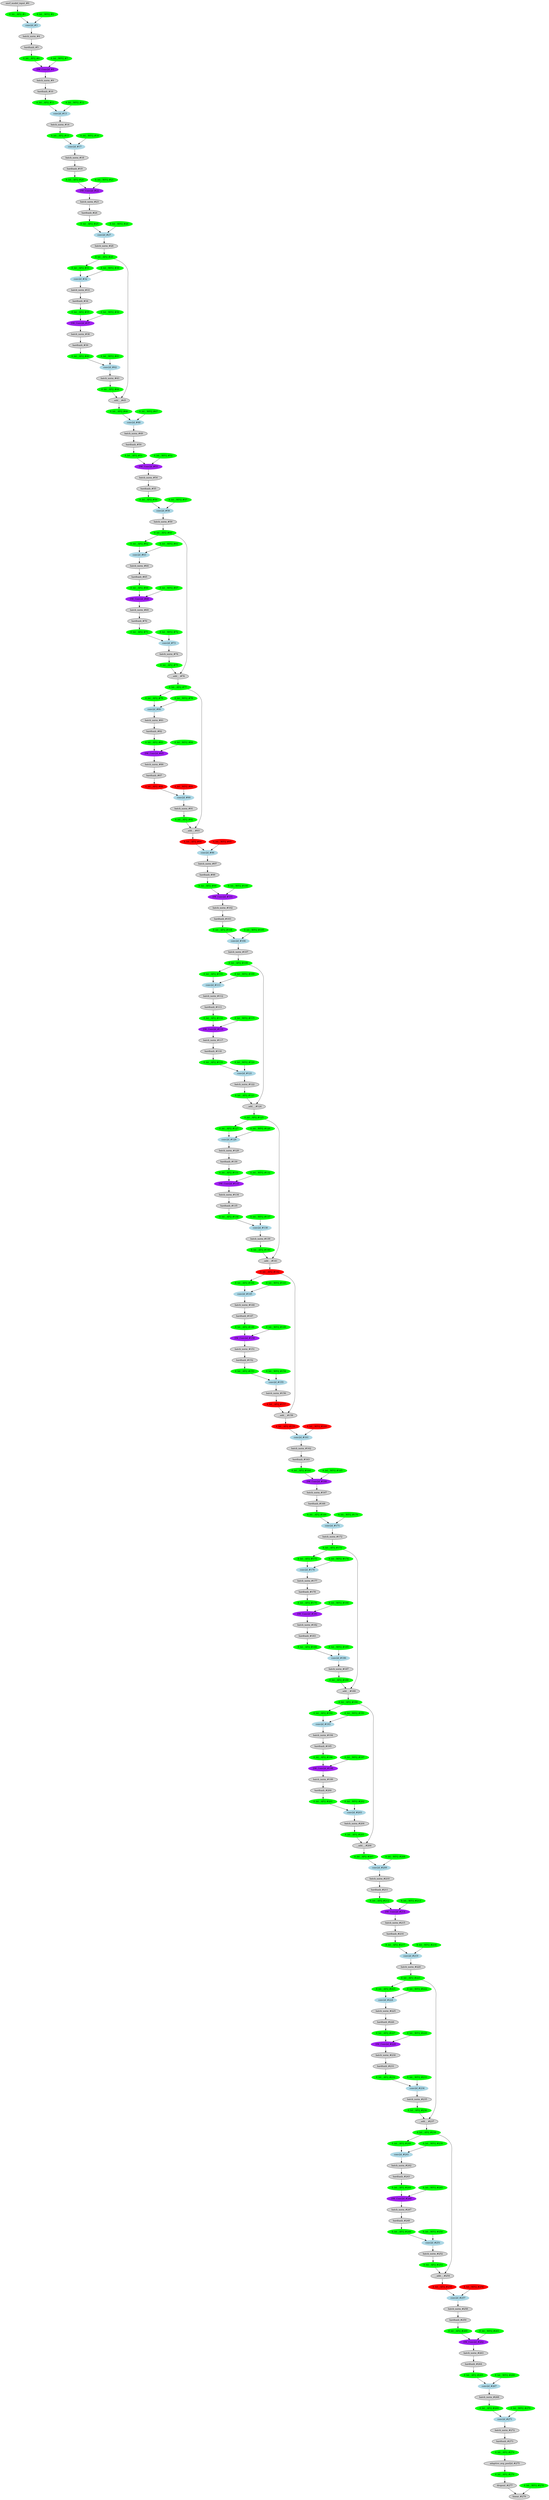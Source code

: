 strict digraph  {
"0 /nncf_model_input" [id=0, label="nncf_model_input_#0", scope="", style=filled, type=nncf_model_input];
"1 SymmetricQuantizer/symmetric_quantize" [color=green, id=1, label="8_bit__AFQ_#1", scope=SymmetricQuantizer, style=filled, type=symmetric_quantize];
"2 MobileNetV2/Sequential[features]/ConvBNReLU[0]/NNCFConv2d[0]/ModuleDict[pre_ops]/UpdateWeight[0]/SymmetricQuantizer[op]/symmetric_quantize" [color=green, id=2, label="8_bit__WFQ_#2", scope="MobileNetV2/Sequential[features]/ConvBNReLU[0]/NNCFConv2d[0]/ModuleDict[pre_ops]/UpdateWeight[0]/SymmetricQuantizer[op]", style=filled, type=symmetric_quantize];
"3 MobileNetV2/Sequential[features]/ConvBNReLU[0]/NNCFConv2d[0]/conv2d" [color=lightblue, id=3, label="conv2d_#3", scope="MobileNetV2/Sequential[features]/ConvBNReLU[0]/NNCFConv2d[0]", style=filled, type=conv2d];
"4 MobileNetV2/Sequential[features]/ConvBNReLU[0]/BatchNorm2d[1]/batch_norm" [id=4, label="batch_norm_#4", scope="MobileNetV2/Sequential[features]/ConvBNReLU[0]/BatchNorm2d[1]", style=filled, type=batch_norm];
"5 MobileNetV2/Sequential[features]/ConvBNReLU[0]/ReLU6[2]/hardtanh" [id=5, label="hardtanh_#5", scope="MobileNetV2/Sequential[features]/ConvBNReLU[0]/ReLU6[2]", style=filled, type=hardtanh];
"6 MobileNetV2/Sequential[features]/ConvBNReLU[0]/ReLU6[2]/SymmetricQuantizer/symmetric_quantize" [color=green, id=6, label="8_bit__AFQ_#6", scope="MobileNetV2/Sequential[features]/ConvBNReLU[0]/ReLU6[2]/SymmetricQuantizer", style=filled, type=symmetric_quantize];
"7 MobileNetV2/Sequential[features]/InvertedResidual[1]/Sequential[conv]/ConvBNReLU[0]/NNCFConv2d[0]/ModuleDict[pre_ops]/UpdateWeight[0]/SymmetricQuantizer[op]/symmetric_quantize" [color=green, id=7, label="8_bit__WFQ_#7", scope="MobileNetV2/Sequential[features]/InvertedResidual[1]/Sequential[conv]/ConvBNReLU[0]/NNCFConv2d[0]/ModuleDict[pre_ops]/UpdateWeight[0]/SymmetricQuantizer[op]", style=filled, type=symmetric_quantize];
"8 MobileNetV2/Sequential[features]/InvertedResidual[1]/Sequential[conv]/ConvBNReLU[0]/NNCFConv2d[0]/conv2d" [color=purple, id=8, label="DW_Conv2d_#8", scope="MobileNetV2/Sequential[features]/InvertedResidual[1]/Sequential[conv]/ConvBNReLU[0]/NNCFConv2d[0]", style=filled, type=conv2d];
"9 MobileNetV2/Sequential[features]/InvertedResidual[1]/Sequential[conv]/ConvBNReLU[0]/BatchNorm2d[1]/batch_norm" [id=9, label="batch_norm_#9", scope="MobileNetV2/Sequential[features]/InvertedResidual[1]/Sequential[conv]/ConvBNReLU[0]/BatchNorm2d[1]", style=filled, type=batch_norm];
"10 MobileNetV2/Sequential[features]/InvertedResidual[1]/Sequential[conv]/ConvBNReLU[0]/ReLU6[2]/hardtanh" [id=10, label="hardtanh_#10", scope="MobileNetV2/Sequential[features]/InvertedResidual[1]/Sequential[conv]/ConvBNReLU[0]/ReLU6[2]", style=filled, type=hardtanh];
"11 MobileNetV2/Sequential[features]/InvertedResidual[1]/Sequential[conv]/ConvBNReLU[0]/ReLU6[2]/SymmetricQuantizer/symmetric_quantize" [color=green, id=11, label="8_bit__AFQ_#11", scope="MobileNetV2/Sequential[features]/InvertedResidual[1]/Sequential[conv]/ConvBNReLU[0]/ReLU6[2]/SymmetricQuantizer", style=filled, type=symmetric_quantize];
"12 MobileNetV2/Sequential[features]/InvertedResidual[1]/Sequential[conv]/NNCFConv2d[1]/ModuleDict[pre_ops]/UpdateWeight[0]/SymmetricQuantizer[op]/symmetric_quantize" [color=green, id=12, label="8_bit__WFQ_#12", scope="MobileNetV2/Sequential[features]/InvertedResidual[1]/Sequential[conv]/NNCFConv2d[1]/ModuleDict[pre_ops]/UpdateWeight[0]/SymmetricQuantizer[op]", style=filled, type=symmetric_quantize];
"13 MobileNetV2/Sequential[features]/InvertedResidual[1]/Sequential[conv]/NNCFConv2d[1]/conv2d" [color=lightblue, id=13, label="conv2d_#13", scope="MobileNetV2/Sequential[features]/InvertedResidual[1]/Sequential[conv]/NNCFConv2d[1]", style=filled, type=conv2d];
"14 MobileNetV2/Sequential[features]/InvertedResidual[1]/Sequential[conv]/BatchNorm2d[2]/batch_norm" [id=14, label="batch_norm_#14", scope="MobileNetV2/Sequential[features]/InvertedResidual[1]/Sequential[conv]/BatchNorm2d[2]", style=filled, type=batch_norm];
"15 MobileNetV2/Sequential[features]/InvertedResidual[1]/Sequential[conv]/BatchNorm2d[2]/SymmetricQuantizer/symmetric_quantize" [color=green, id=15, label="8_bit__AFQ_#15", scope="MobileNetV2/Sequential[features]/InvertedResidual[1]/Sequential[conv]/BatchNorm2d[2]/SymmetricQuantizer", style=filled, type=symmetric_quantize];
"16 MobileNetV2/Sequential[features]/InvertedResidual[2]/Sequential[conv]/ConvBNReLU[0]/NNCFConv2d[0]/ModuleDict[pre_ops]/UpdateWeight[0]/SymmetricQuantizer[op]/symmetric_quantize" [color=green, id=16, label="8_bit__WFQ_#16", scope="MobileNetV2/Sequential[features]/InvertedResidual[2]/Sequential[conv]/ConvBNReLU[0]/NNCFConv2d[0]/ModuleDict[pre_ops]/UpdateWeight[0]/SymmetricQuantizer[op]", style=filled, type=symmetric_quantize];
"17 MobileNetV2/Sequential[features]/InvertedResidual[2]/Sequential[conv]/ConvBNReLU[0]/NNCFConv2d[0]/conv2d" [color=lightblue, id=17, label="conv2d_#17", scope="MobileNetV2/Sequential[features]/InvertedResidual[2]/Sequential[conv]/ConvBNReLU[0]/NNCFConv2d[0]", style=filled, type=conv2d];
"18 MobileNetV2/Sequential[features]/InvertedResidual[2]/Sequential[conv]/ConvBNReLU[0]/BatchNorm2d[1]/batch_norm" [id=18, label="batch_norm_#18", scope="MobileNetV2/Sequential[features]/InvertedResidual[2]/Sequential[conv]/ConvBNReLU[0]/BatchNorm2d[1]", style=filled, type=batch_norm];
"19 MobileNetV2/Sequential[features]/InvertedResidual[2]/Sequential[conv]/ConvBNReLU[0]/ReLU6[2]/hardtanh" [id=19, label="hardtanh_#19", scope="MobileNetV2/Sequential[features]/InvertedResidual[2]/Sequential[conv]/ConvBNReLU[0]/ReLU6[2]", style=filled, type=hardtanh];
"20 MobileNetV2/Sequential[features]/InvertedResidual[2]/Sequential[conv]/ConvBNReLU[0]/ReLU6[2]/SymmetricQuantizer/symmetric_quantize" [color=green, id=20, label="8_bit__AFQ_#20", scope="MobileNetV2/Sequential[features]/InvertedResidual[2]/Sequential[conv]/ConvBNReLU[0]/ReLU6[2]/SymmetricQuantizer", style=filled, type=symmetric_quantize];
"21 MobileNetV2/Sequential[features]/InvertedResidual[2]/Sequential[conv]/ConvBNReLU[1]/NNCFConv2d[0]/ModuleDict[pre_ops]/UpdateWeight[0]/SymmetricQuantizer[op]/symmetric_quantize" [color=green, id=21, label="8_bit__WFQ_#21", scope="MobileNetV2/Sequential[features]/InvertedResidual[2]/Sequential[conv]/ConvBNReLU[1]/NNCFConv2d[0]/ModuleDict[pre_ops]/UpdateWeight[0]/SymmetricQuantizer[op]", style=filled, type=symmetric_quantize];
"22 MobileNetV2/Sequential[features]/InvertedResidual[2]/Sequential[conv]/ConvBNReLU[1]/NNCFConv2d[0]/conv2d" [color=purple, id=22, label="DW_Conv2d_#22", scope="MobileNetV2/Sequential[features]/InvertedResidual[2]/Sequential[conv]/ConvBNReLU[1]/NNCFConv2d[0]", style=filled, type=conv2d];
"23 MobileNetV2/Sequential[features]/InvertedResidual[2]/Sequential[conv]/ConvBNReLU[1]/BatchNorm2d[1]/batch_norm" [id=23, label="batch_norm_#23", scope="MobileNetV2/Sequential[features]/InvertedResidual[2]/Sequential[conv]/ConvBNReLU[1]/BatchNorm2d[1]", style=filled, type=batch_norm];
"24 MobileNetV2/Sequential[features]/InvertedResidual[2]/Sequential[conv]/ConvBNReLU[1]/ReLU6[2]/hardtanh" [id=24, label="hardtanh_#24", scope="MobileNetV2/Sequential[features]/InvertedResidual[2]/Sequential[conv]/ConvBNReLU[1]/ReLU6[2]", style=filled, type=hardtanh];
"25 MobileNetV2/Sequential[features]/InvertedResidual[2]/Sequential[conv]/ConvBNReLU[1]/ReLU6[2]/SymmetricQuantizer/symmetric_quantize" [color=green, id=25, label="8_bit__AFQ_#25", scope="MobileNetV2/Sequential[features]/InvertedResidual[2]/Sequential[conv]/ConvBNReLU[1]/ReLU6[2]/SymmetricQuantizer", style=filled, type=symmetric_quantize];
"26 MobileNetV2/Sequential[features]/InvertedResidual[2]/Sequential[conv]/NNCFConv2d[2]/ModuleDict[pre_ops]/UpdateWeight[0]/SymmetricQuantizer[op]/symmetric_quantize" [color=green, id=26, label="8_bit__WFQ_#26", scope="MobileNetV2/Sequential[features]/InvertedResidual[2]/Sequential[conv]/NNCFConv2d[2]/ModuleDict[pre_ops]/UpdateWeight[0]/SymmetricQuantizer[op]", style=filled, type=symmetric_quantize];
"27 MobileNetV2/Sequential[features]/InvertedResidual[2]/Sequential[conv]/NNCFConv2d[2]/conv2d" [color=lightblue, id=27, label="conv2d_#27", scope="MobileNetV2/Sequential[features]/InvertedResidual[2]/Sequential[conv]/NNCFConv2d[2]", style=filled, type=conv2d];
"28 MobileNetV2/Sequential[features]/InvertedResidual[2]/Sequential[conv]/BatchNorm2d[3]/batch_norm" [id=28, label="batch_norm_#28", scope="MobileNetV2/Sequential[features]/InvertedResidual[2]/Sequential[conv]/BatchNorm2d[3]", style=filled, type=batch_norm];
"29 MobileNetV2/Sequential[features]/InvertedResidual[2]/Sequential[conv]/BatchNorm2d[3]/SymmetricQuantizer/symmetric_quantize" [color=green, id=29, label="8_bit__AFQ_#29", scope="MobileNetV2/Sequential[features]/InvertedResidual[2]/Sequential[conv]/BatchNorm2d[3]/SymmetricQuantizer", style=filled, type=symmetric_quantize];
"30 MobileNetV2/Sequential[features]/InvertedResidual[3]/Sequential[conv]/ConvBNReLU[0]/NNCFConv2d[0]/ModuleDict[pre_ops]/UpdateWeight[0]/SymmetricQuantizer[op]/symmetric_quantize" [color=green, id=30, label="8_bit__WFQ_#30", scope="MobileNetV2/Sequential[features]/InvertedResidual[3]/Sequential[conv]/ConvBNReLU[0]/NNCFConv2d[0]/ModuleDict[pre_ops]/UpdateWeight[0]/SymmetricQuantizer[op]", style=filled, type=symmetric_quantize];
"31 MobileNetV2/Sequential[features]/InvertedResidual[3]/Sequential[conv]/ConvBNReLU[0]/NNCFConv2d[0]/SymmetricQuantizer/symmetric_quantize" [color=green, id=31, label="8_bit__AFQ_#31", scope="MobileNetV2/Sequential[features]/InvertedResidual[3]/Sequential[conv]/ConvBNReLU[0]/NNCFConv2d[0]/SymmetricQuantizer", style=filled, type=symmetric_quantize];
"32 MobileNetV2/Sequential[features]/InvertedResidual[3]/Sequential[conv]/ConvBNReLU[0]/NNCFConv2d[0]/conv2d" [color=lightblue, id=32, label="conv2d_#32", scope="MobileNetV2/Sequential[features]/InvertedResidual[3]/Sequential[conv]/ConvBNReLU[0]/NNCFConv2d[0]", style=filled, type=conv2d];
"33 MobileNetV2/Sequential[features]/InvertedResidual[3]/Sequential[conv]/ConvBNReLU[0]/BatchNorm2d[1]/batch_norm" [id=33, label="batch_norm_#33", scope="MobileNetV2/Sequential[features]/InvertedResidual[3]/Sequential[conv]/ConvBNReLU[0]/BatchNorm2d[1]", style=filled, type=batch_norm];
"34 MobileNetV2/Sequential[features]/InvertedResidual[3]/Sequential[conv]/ConvBNReLU[0]/ReLU6[2]/hardtanh" [id=34, label="hardtanh_#34", scope="MobileNetV2/Sequential[features]/InvertedResidual[3]/Sequential[conv]/ConvBNReLU[0]/ReLU6[2]", style=filled, type=hardtanh];
"35 MobileNetV2/Sequential[features]/InvertedResidual[3]/Sequential[conv]/ConvBNReLU[0]/ReLU6[2]/SymmetricQuantizer/symmetric_quantize" [color=green, id=35, label="8_bit__AFQ_#35", scope="MobileNetV2/Sequential[features]/InvertedResidual[3]/Sequential[conv]/ConvBNReLU[0]/ReLU6[2]/SymmetricQuantizer", style=filled, type=symmetric_quantize];
"36 MobileNetV2/Sequential[features]/InvertedResidual[3]/Sequential[conv]/ConvBNReLU[1]/NNCFConv2d[0]/ModuleDict[pre_ops]/UpdateWeight[0]/SymmetricQuantizer[op]/symmetric_quantize" [color=green, id=36, label="8_bit__WFQ_#36", scope="MobileNetV2/Sequential[features]/InvertedResidual[3]/Sequential[conv]/ConvBNReLU[1]/NNCFConv2d[0]/ModuleDict[pre_ops]/UpdateWeight[0]/SymmetricQuantizer[op]", style=filled, type=symmetric_quantize];
"37 MobileNetV2/Sequential[features]/InvertedResidual[3]/Sequential[conv]/ConvBNReLU[1]/NNCFConv2d[0]/conv2d" [color=purple, id=37, label="DW_Conv2d_#37", scope="MobileNetV2/Sequential[features]/InvertedResidual[3]/Sequential[conv]/ConvBNReLU[1]/NNCFConv2d[0]", style=filled, type=conv2d];
"38 MobileNetV2/Sequential[features]/InvertedResidual[3]/Sequential[conv]/ConvBNReLU[1]/BatchNorm2d[1]/batch_norm" [id=38, label="batch_norm_#38", scope="MobileNetV2/Sequential[features]/InvertedResidual[3]/Sequential[conv]/ConvBNReLU[1]/BatchNorm2d[1]", style=filled, type=batch_norm];
"39 MobileNetV2/Sequential[features]/InvertedResidual[3]/Sequential[conv]/ConvBNReLU[1]/ReLU6[2]/hardtanh" [id=39, label="hardtanh_#39", scope="MobileNetV2/Sequential[features]/InvertedResidual[3]/Sequential[conv]/ConvBNReLU[1]/ReLU6[2]", style=filled, type=hardtanh];
"40 MobileNetV2/Sequential[features]/InvertedResidual[3]/Sequential[conv]/ConvBNReLU[1]/ReLU6[2]/SymmetricQuantizer/symmetric_quantize" [color=green, id=40, label="8_bit__AFQ_#40", scope="MobileNetV2/Sequential[features]/InvertedResidual[3]/Sequential[conv]/ConvBNReLU[1]/ReLU6[2]/SymmetricQuantizer", style=filled, type=symmetric_quantize];
"41 MobileNetV2/Sequential[features]/InvertedResidual[3]/Sequential[conv]/NNCFConv2d[2]/ModuleDict[pre_ops]/UpdateWeight[0]/SymmetricQuantizer[op]/symmetric_quantize" [color=green, id=41, label="8_bit__WFQ_#41", scope="MobileNetV2/Sequential[features]/InvertedResidual[3]/Sequential[conv]/NNCFConv2d[2]/ModuleDict[pre_ops]/UpdateWeight[0]/SymmetricQuantizer[op]", style=filled, type=symmetric_quantize];
"42 MobileNetV2/Sequential[features]/InvertedResidual[3]/Sequential[conv]/NNCFConv2d[2]/conv2d" [color=lightblue, id=42, label="conv2d_#42", scope="MobileNetV2/Sequential[features]/InvertedResidual[3]/Sequential[conv]/NNCFConv2d[2]", style=filled, type=conv2d];
"43 MobileNetV2/Sequential[features]/InvertedResidual[3]/Sequential[conv]/BatchNorm2d[3]/batch_norm" [id=43, label="batch_norm_#43", scope="MobileNetV2/Sequential[features]/InvertedResidual[3]/Sequential[conv]/BatchNorm2d[3]", style=filled, type=batch_norm];
"44 MobileNetV2/Sequential[features]/InvertedResidual[3]/Sequential[conv]/BatchNorm2d[3]/SymmetricQuantizer/symmetric_quantize" [color=green, id=44, label="8_bit__AFQ_#44", scope="MobileNetV2/Sequential[features]/InvertedResidual[3]/Sequential[conv]/BatchNorm2d[3]/SymmetricQuantizer", style=filled, type=symmetric_quantize];
"45 MobileNetV2/Sequential[features]/InvertedResidual[3]/__add__" [id=45, label="__add___#45", scope="MobileNetV2/Sequential[features]/InvertedResidual[3]", style=filled, type=__add__];
"46 MobileNetV2/Sequential[features]/InvertedResidual[3]/SymmetricQuantizer/symmetric_quantize" [color=green, id=46, label="8_bit__AFQ_#46", scope="MobileNetV2/Sequential[features]/InvertedResidual[3]/SymmetricQuantizer", style=filled, type=symmetric_quantize];
"47 MobileNetV2/Sequential[features]/InvertedResidual[4]/Sequential[conv]/ConvBNReLU[0]/NNCFConv2d[0]/ModuleDict[pre_ops]/UpdateWeight[0]/SymmetricQuantizer[op]/symmetric_quantize" [color=green, id=47, label="8_bit__WFQ_#47", scope="MobileNetV2/Sequential[features]/InvertedResidual[4]/Sequential[conv]/ConvBNReLU[0]/NNCFConv2d[0]/ModuleDict[pre_ops]/UpdateWeight[0]/SymmetricQuantizer[op]", style=filled, type=symmetric_quantize];
"48 MobileNetV2/Sequential[features]/InvertedResidual[4]/Sequential[conv]/ConvBNReLU[0]/NNCFConv2d[0]/conv2d" [color=lightblue, id=48, label="conv2d_#48", scope="MobileNetV2/Sequential[features]/InvertedResidual[4]/Sequential[conv]/ConvBNReLU[0]/NNCFConv2d[0]", style=filled, type=conv2d];
"49 MobileNetV2/Sequential[features]/InvertedResidual[4]/Sequential[conv]/ConvBNReLU[0]/BatchNorm2d[1]/batch_norm" [id=49, label="batch_norm_#49", scope="MobileNetV2/Sequential[features]/InvertedResidual[4]/Sequential[conv]/ConvBNReLU[0]/BatchNorm2d[1]", style=filled, type=batch_norm];
"50 MobileNetV2/Sequential[features]/InvertedResidual[4]/Sequential[conv]/ConvBNReLU[0]/ReLU6[2]/hardtanh" [id=50, label="hardtanh_#50", scope="MobileNetV2/Sequential[features]/InvertedResidual[4]/Sequential[conv]/ConvBNReLU[0]/ReLU6[2]", style=filled, type=hardtanh];
"51 MobileNetV2/Sequential[features]/InvertedResidual[4]/Sequential[conv]/ConvBNReLU[0]/ReLU6[2]/SymmetricQuantizer/symmetric_quantize" [color=green, id=51, label="8_bit__AFQ_#51", scope="MobileNetV2/Sequential[features]/InvertedResidual[4]/Sequential[conv]/ConvBNReLU[0]/ReLU6[2]/SymmetricQuantizer", style=filled, type=symmetric_quantize];
"52 MobileNetV2/Sequential[features]/InvertedResidual[4]/Sequential[conv]/ConvBNReLU[1]/NNCFConv2d[0]/ModuleDict[pre_ops]/UpdateWeight[0]/SymmetricQuantizer[op]/symmetric_quantize" [color=green, id=52, label="8_bit__WFQ_#52", scope="MobileNetV2/Sequential[features]/InvertedResidual[4]/Sequential[conv]/ConvBNReLU[1]/NNCFConv2d[0]/ModuleDict[pre_ops]/UpdateWeight[0]/SymmetricQuantizer[op]", style=filled, type=symmetric_quantize];
"53 MobileNetV2/Sequential[features]/InvertedResidual[4]/Sequential[conv]/ConvBNReLU[1]/NNCFConv2d[0]/conv2d" [color=purple, id=53, label="DW_Conv2d_#53", scope="MobileNetV2/Sequential[features]/InvertedResidual[4]/Sequential[conv]/ConvBNReLU[1]/NNCFConv2d[0]", style=filled, type=conv2d];
"54 MobileNetV2/Sequential[features]/InvertedResidual[4]/Sequential[conv]/ConvBNReLU[1]/BatchNorm2d[1]/batch_norm" [id=54, label="batch_norm_#54", scope="MobileNetV2/Sequential[features]/InvertedResidual[4]/Sequential[conv]/ConvBNReLU[1]/BatchNorm2d[1]", style=filled, type=batch_norm];
"55 MobileNetV2/Sequential[features]/InvertedResidual[4]/Sequential[conv]/ConvBNReLU[1]/ReLU6[2]/hardtanh" [id=55, label="hardtanh_#55", scope="MobileNetV2/Sequential[features]/InvertedResidual[4]/Sequential[conv]/ConvBNReLU[1]/ReLU6[2]", style=filled, type=hardtanh];
"56 MobileNetV2/Sequential[features]/InvertedResidual[4]/Sequential[conv]/ConvBNReLU[1]/ReLU6[2]/SymmetricQuantizer/symmetric_quantize" [color=green, id=56, label="8_bit__AFQ_#56", scope="MobileNetV2/Sequential[features]/InvertedResidual[4]/Sequential[conv]/ConvBNReLU[1]/ReLU6[2]/SymmetricQuantizer", style=filled, type=symmetric_quantize];
"57 MobileNetV2/Sequential[features]/InvertedResidual[4]/Sequential[conv]/NNCFConv2d[2]/ModuleDict[pre_ops]/UpdateWeight[0]/SymmetricQuantizer[op]/symmetric_quantize" [color=green, id=57, label="8_bit__WFQ_#57", scope="MobileNetV2/Sequential[features]/InvertedResidual[4]/Sequential[conv]/NNCFConv2d[2]/ModuleDict[pre_ops]/UpdateWeight[0]/SymmetricQuantizer[op]", style=filled, type=symmetric_quantize];
"58 MobileNetV2/Sequential[features]/InvertedResidual[4]/Sequential[conv]/NNCFConv2d[2]/conv2d" [color=lightblue, id=58, label="conv2d_#58", scope="MobileNetV2/Sequential[features]/InvertedResidual[4]/Sequential[conv]/NNCFConv2d[2]", style=filled, type=conv2d];
"59 MobileNetV2/Sequential[features]/InvertedResidual[4]/Sequential[conv]/BatchNorm2d[3]/batch_norm" [id=59, label="batch_norm_#59", scope="MobileNetV2/Sequential[features]/InvertedResidual[4]/Sequential[conv]/BatchNorm2d[3]", style=filled, type=batch_norm];
"60 MobileNetV2/Sequential[features]/InvertedResidual[4]/Sequential[conv]/BatchNorm2d[3]/SymmetricQuantizer/symmetric_quantize" [color=green, id=60, label="8_bit__AFQ_#60", scope="MobileNetV2/Sequential[features]/InvertedResidual[4]/Sequential[conv]/BatchNorm2d[3]/SymmetricQuantizer", style=filled, type=symmetric_quantize];
"61 MobileNetV2/Sequential[features]/InvertedResidual[5]/Sequential[conv]/ConvBNReLU[0]/NNCFConv2d[0]/ModuleDict[pre_ops]/UpdateWeight[0]/SymmetricQuantizer[op]/symmetric_quantize" [color=green, id=61, label="8_bit__WFQ_#61", scope="MobileNetV2/Sequential[features]/InvertedResidual[5]/Sequential[conv]/ConvBNReLU[0]/NNCFConv2d[0]/ModuleDict[pre_ops]/UpdateWeight[0]/SymmetricQuantizer[op]", style=filled, type=symmetric_quantize];
"62 MobileNetV2/Sequential[features]/InvertedResidual[5]/Sequential[conv]/ConvBNReLU[0]/NNCFConv2d[0]/SymmetricQuantizer/symmetric_quantize" [color=green, id=62, label="8_bit__AFQ_#62", scope="MobileNetV2/Sequential[features]/InvertedResidual[5]/Sequential[conv]/ConvBNReLU[0]/NNCFConv2d[0]/SymmetricQuantizer", style=filled, type=symmetric_quantize];
"63 MobileNetV2/Sequential[features]/InvertedResidual[5]/Sequential[conv]/ConvBNReLU[0]/NNCFConv2d[0]/conv2d" [color=lightblue, id=63, label="conv2d_#63", scope="MobileNetV2/Sequential[features]/InvertedResidual[5]/Sequential[conv]/ConvBNReLU[0]/NNCFConv2d[0]", style=filled, type=conv2d];
"64 MobileNetV2/Sequential[features]/InvertedResidual[5]/Sequential[conv]/ConvBNReLU[0]/BatchNorm2d[1]/batch_norm" [id=64, label="batch_norm_#64", scope="MobileNetV2/Sequential[features]/InvertedResidual[5]/Sequential[conv]/ConvBNReLU[0]/BatchNorm2d[1]", style=filled, type=batch_norm];
"65 MobileNetV2/Sequential[features]/InvertedResidual[5]/Sequential[conv]/ConvBNReLU[0]/ReLU6[2]/hardtanh" [id=65, label="hardtanh_#65", scope="MobileNetV2/Sequential[features]/InvertedResidual[5]/Sequential[conv]/ConvBNReLU[0]/ReLU6[2]", style=filled, type=hardtanh];
"66 MobileNetV2/Sequential[features]/InvertedResidual[5]/Sequential[conv]/ConvBNReLU[0]/ReLU6[2]/SymmetricQuantizer/symmetric_quantize" [color=green, id=66, label="8_bit__AFQ_#66", scope="MobileNetV2/Sequential[features]/InvertedResidual[5]/Sequential[conv]/ConvBNReLU[0]/ReLU6[2]/SymmetricQuantizer", style=filled, type=symmetric_quantize];
"67 MobileNetV2/Sequential[features]/InvertedResidual[5]/Sequential[conv]/ConvBNReLU[1]/NNCFConv2d[0]/ModuleDict[pre_ops]/UpdateWeight[0]/SymmetricQuantizer[op]/symmetric_quantize" [color=green, id=67, label="8_bit__WFQ_#67", scope="MobileNetV2/Sequential[features]/InvertedResidual[5]/Sequential[conv]/ConvBNReLU[1]/NNCFConv2d[0]/ModuleDict[pre_ops]/UpdateWeight[0]/SymmetricQuantizer[op]", style=filled, type=symmetric_quantize];
"68 MobileNetV2/Sequential[features]/InvertedResidual[5]/Sequential[conv]/ConvBNReLU[1]/NNCFConv2d[0]/conv2d" [color=purple, id=68, label="DW_Conv2d_#68", scope="MobileNetV2/Sequential[features]/InvertedResidual[5]/Sequential[conv]/ConvBNReLU[1]/NNCFConv2d[0]", style=filled, type=conv2d];
"69 MobileNetV2/Sequential[features]/InvertedResidual[5]/Sequential[conv]/ConvBNReLU[1]/BatchNorm2d[1]/batch_norm" [id=69, label="batch_norm_#69", scope="MobileNetV2/Sequential[features]/InvertedResidual[5]/Sequential[conv]/ConvBNReLU[1]/BatchNorm2d[1]", style=filled, type=batch_norm];
"70 MobileNetV2/Sequential[features]/InvertedResidual[5]/Sequential[conv]/ConvBNReLU[1]/ReLU6[2]/hardtanh" [id=70, label="hardtanh_#70", scope="MobileNetV2/Sequential[features]/InvertedResidual[5]/Sequential[conv]/ConvBNReLU[1]/ReLU6[2]", style=filled, type=hardtanh];
"71 MobileNetV2/Sequential[features]/InvertedResidual[5]/Sequential[conv]/ConvBNReLU[1]/ReLU6[2]/SymmetricQuantizer/symmetric_quantize" [color=green, id=71, label="8_bit__AFQ_#71", scope="MobileNetV2/Sequential[features]/InvertedResidual[5]/Sequential[conv]/ConvBNReLU[1]/ReLU6[2]/SymmetricQuantizer", style=filled, type=symmetric_quantize];
"72 MobileNetV2/Sequential[features]/InvertedResidual[5]/Sequential[conv]/NNCFConv2d[2]/ModuleDict[pre_ops]/UpdateWeight[0]/SymmetricQuantizer[op]/symmetric_quantize" [color=green, id=72, label="8_bit__WFQ_#72", scope="MobileNetV2/Sequential[features]/InvertedResidual[5]/Sequential[conv]/NNCFConv2d[2]/ModuleDict[pre_ops]/UpdateWeight[0]/SymmetricQuantizer[op]", style=filled, type=symmetric_quantize];
"73 MobileNetV2/Sequential[features]/InvertedResidual[5]/Sequential[conv]/NNCFConv2d[2]/conv2d" [color=lightblue, id=73, label="conv2d_#73", scope="MobileNetV2/Sequential[features]/InvertedResidual[5]/Sequential[conv]/NNCFConv2d[2]", style=filled, type=conv2d];
"74 MobileNetV2/Sequential[features]/InvertedResidual[5]/Sequential[conv]/BatchNorm2d[3]/batch_norm" [id=74, label="batch_norm_#74", scope="MobileNetV2/Sequential[features]/InvertedResidual[5]/Sequential[conv]/BatchNorm2d[3]", style=filled, type=batch_norm];
"75 MobileNetV2/Sequential[features]/InvertedResidual[5]/Sequential[conv]/BatchNorm2d[3]/SymmetricQuantizer/symmetric_quantize" [color=green, id=75, label="8_bit__AFQ_#75", scope="MobileNetV2/Sequential[features]/InvertedResidual[5]/Sequential[conv]/BatchNorm2d[3]/SymmetricQuantizer", style=filled, type=symmetric_quantize];
"76 MobileNetV2/Sequential[features]/InvertedResidual[5]/__add__" [id=76, label="__add___#76", scope="MobileNetV2/Sequential[features]/InvertedResidual[5]", style=filled, type=__add__];
"77 MobileNetV2/Sequential[features]/InvertedResidual[5]/SymmetricQuantizer/symmetric_quantize" [color=green, id=77, label="8_bit__AFQ_#77", scope="MobileNetV2/Sequential[features]/InvertedResidual[5]/SymmetricQuantizer", style=filled, type=symmetric_quantize];
"78 MobileNetV2/Sequential[features]/InvertedResidual[6]/Sequential[conv]/ConvBNReLU[0]/NNCFConv2d[0]/ModuleDict[pre_ops]/UpdateWeight[0]/SymmetricQuantizer[op]/symmetric_quantize" [color=green, id=78, label="8_bit__WFQ_#78", scope="MobileNetV2/Sequential[features]/InvertedResidual[6]/Sequential[conv]/ConvBNReLU[0]/NNCFConv2d[0]/ModuleDict[pre_ops]/UpdateWeight[0]/SymmetricQuantizer[op]", style=filled, type=symmetric_quantize];
"79 MobileNetV2/Sequential[features]/InvertedResidual[6]/Sequential[conv]/ConvBNReLU[0]/NNCFConv2d[0]/SymmetricQuantizer/symmetric_quantize" [color=green, id=79, label="8_bit__AFQ_#79", scope="MobileNetV2/Sequential[features]/InvertedResidual[6]/Sequential[conv]/ConvBNReLU[0]/NNCFConv2d[0]/SymmetricQuantizer", style=filled, type=symmetric_quantize];
"80 MobileNetV2/Sequential[features]/InvertedResidual[6]/Sequential[conv]/ConvBNReLU[0]/NNCFConv2d[0]/conv2d" [color=lightblue, id=80, label="conv2d_#80", scope="MobileNetV2/Sequential[features]/InvertedResidual[6]/Sequential[conv]/ConvBNReLU[0]/NNCFConv2d[0]", style=filled, type=conv2d];
"81 MobileNetV2/Sequential[features]/InvertedResidual[6]/Sequential[conv]/ConvBNReLU[0]/BatchNorm2d[1]/batch_norm" [id=81, label="batch_norm_#81", scope="MobileNetV2/Sequential[features]/InvertedResidual[6]/Sequential[conv]/ConvBNReLU[0]/BatchNorm2d[1]", style=filled, type=batch_norm];
"82 MobileNetV2/Sequential[features]/InvertedResidual[6]/Sequential[conv]/ConvBNReLU[0]/ReLU6[2]/hardtanh" [id=82, label="hardtanh_#82", scope="MobileNetV2/Sequential[features]/InvertedResidual[6]/Sequential[conv]/ConvBNReLU[0]/ReLU6[2]", style=filled, type=hardtanh];
"83 MobileNetV2/Sequential[features]/InvertedResidual[6]/Sequential[conv]/ConvBNReLU[0]/ReLU6[2]/SymmetricQuantizer/symmetric_quantize" [color=green, id=83, label="8_bit__AFQ_#83", scope="MobileNetV2/Sequential[features]/InvertedResidual[6]/Sequential[conv]/ConvBNReLU[0]/ReLU6[2]/SymmetricQuantizer", style=filled, type=symmetric_quantize];
"84 MobileNetV2/Sequential[features]/InvertedResidual[6]/Sequential[conv]/ConvBNReLU[1]/NNCFConv2d[0]/ModuleDict[pre_ops]/UpdateWeight[0]/SymmetricQuantizer[op]/symmetric_quantize" [color=green, id=84, label="8_bit__WFQ_#84", scope="MobileNetV2/Sequential[features]/InvertedResidual[6]/Sequential[conv]/ConvBNReLU[1]/NNCFConv2d[0]/ModuleDict[pre_ops]/UpdateWeight[0]/SymmetricQuantizer[op]", style=filled, type=symmetric_quantize];
"85 MobileNetV2/Sequential[features]/InvertedResidual[6]/Sequential[conv]/ConvBNReLU[1]/NNCFConv2d[0]/conv2d" [color=purple, id=85, label="DW_Conv2d_#85", scope="MobileNetV2/Sequential[features]/InvertedResidual[6]/Sequential[conv]/ConvBNReLU[1]/NNCFConv2d[0]", style=filled, type=conv2d];
"86 MobileNetV2/Sequential[features]/InvertedResidual[6]/Sequential[conv]/ConvBNReLU[1]/BatchNorm2d[1]/batch_norm" [id=86, label="batch_norm_#86", scope="MobileNetV2/Sequential[features]/InvertedResidual[6]/Sequential[conv]/ConvBNReLU[1]/BatchNorm2d[1]", style=filled, type=batch_norm];
"87 MobileNetV2/Sequential[features]/InvertedResidual[6]/Sequential[conv]/ConvBNReLU[1]/ReLU6[2]/hardtanh" [id=87, label="hardtanh_#87", scope="MobileNetV2/Sequential[features]/InvertedResidual[6]/Sequential[conv]/ConvBNReLU[1]/ReLU6[2]", style=filled, type=hardtanh];
"88 MobileNetV2/Sequential[features]/InvertedResidual[6]/Sequential[conv]/ConvBNReLU[1]/ReLU6[2]/SymmetricQuantizer/symmetric_quantize" [color=red, id=88, label="4_bit__AFQ_#88", scope="MobileNetV2/Sequential[features]/InvertedResidual[6]/Sequential[conv]/ConvBNReLU[1]/ReLU6[2]/SymmetricQuantizer", style=filled, type=symmetric_quantize];
"89 MobileNetV2/Sequential[features]/InvertedResidual[6]/Sequential[conv]/NNCFConv2d[2]/ModuleDict[pre_ops]/UpdateWeight[0]/SymmetricQuantizer[op]/symmetric_quantize" [color=red, id=89, label="4_bit__WFQ_#89", scope="MobileNetV2/Sequential[features]/InvertedResidual[6]/Sequential[conv]/NNCFConv2d[2]/ModuleDict[pre_ops]/UpdateWeight[0]/SymmetricQuantizer[op]", style=filled, type=symmetric_quantize];
"90 MobileNetV2/Sequential[features]/InvertedResidual[6]/Sequential[conv]/NNCFConv2d[2]/conv2d" [color=lightblue, id=90, label="conv2d_#90", scope="MobileNetV2/Sequential[features]/InvertedResidual[6]/Sequential[conv]/NNCFConv2d[2]", style=filled, type=conv2d];
"91 MobileNetV2/Sequential[features]/InvertedResidual[6]/Sequential[conv]/BatchNorm2d[3]/batch_norm" [id=91, label="batch_norm_#91", scope="MobileNetV2/Sequential[features]/InvertedResidual[6]/Sequential[conv]/BatchNorm2d[3]", style=filled, type=batch_norm];
"92 MobileNetV2/Sequential[features]/InvertedResidual[6]/Sequential[conv]/BatchNorm2d[3]/SymmetricQuantizer/symmetric_quantize" [color=green, id=92, label="8_bit__AFQ_#92", scope="MobileNetV2/Sequential[features]/InvertedResidual[6]/Sequential[conv]/BatchNorm2d[3]/SymmetricQuantizer", style=filled, type=symmetric_quantize];
"93 MobileNetV2/Sequential[features]/InvertedResidual[6]/__add__" [id=93, label="__add___#93", scope="MobileNetV2/Sequential[features]/InvertedResidual[6]", style=filled, type=__add__];
"94 MobileNetV2/Sequential[features]/InvertedResidual[6]/SymmetricQuantizer/symmetric_quantize" [color=red, id=94, label="4_bit__AFQ_#94", scope="MobileNetV2/Sequential[features]/InvertedResidual[6]/SymmetricQuantizer", style=filled, type=symmetric_quantize];
"95 MobileNetV2/Sequential[features]/InvertedResidual[7]/Sequential[conv]/ConvBNReLU[0]/NNCFConv2d[0]/ModuleDict[pre_ops]/UpdateWeight[0]/SymmetricQuantizer[op]/symmetric_quantize" [color=red, id=95, label="4_bit__WFQ_#95", scope="MobileNetV2/Sequential[features]/InvertedResidual[7]/Sequential[conv]/ConvBNReLU[0]/NNCFConv2d[0]/ModuleDict[pre_ops]/UpdateWeight[0]/SymmetricQuantizer[op]", style=filled, type=symmetric_quantize];
"96 MobileNetV2/Sequential[features]/InvertedResidual[7]/Sequential[conv]/ConvBNReLU[0]/NNCFConv2d[0]/conv2d" [color=lightblue, id=96, label="conv2d_#96", scope="MobileNetV2/Sequential[features]/InvertedResidual[7]/Sequential[conv]/ConvBNReLU[0]/NNCFConv2d[0]", style=filled, type=conv2d];
"97 MobileNetV2/Sequential[features]/InvertedResidual[7]/Sequential[conv]/ConvBNReLU[0]/BatchNorm2d[1]/batch_norm" [id=97, label="batch_norm_#97", scope="MobileNetV2/Sequential[features]/InvertedResidual[7]/Sequential[conv]/ConvBNReLU[0]/BatchNorm2d[1]", style=filled, type=batch_norm];
"98 MobileNetV2/Sequential[features]/InvertedResidual[7]/Sequential[conv]/ConvBNReLU[0]/ReLU6[2]/hardtanh" [id=98, label="hardtanh_#98", scope="MobileNetV2/Sequential[features]/InvertedResidual[7]/Sequential[conv]/ConvBNReLU[0]/ReLU6[2]", style=filled, type=hardtanh];
"99 MobileNetV2/Sequential[features]/InvertedResidual[7]/Sequential[conv]/ConvBNReLU[0]/ReLU6[2]/SymmetricQuantizer/symmetric_quantize" [color=green, id=99, label="8_bit__AFQ_#99", scope="MobileNetV2/Sequential[features]/InvertedResidual[7]/Sequential[conv]/ConvBNReLU[0]/ReLU6[2]/SymmetricQuantizer", style=filled, type=symmetric_quantize];
"100 MobileNetV2/Sequential[features]/InvertedResidual[7]/Sequential[conv]/ConvBNReLU[1]/NNCFConv2d[0]/ModuleDict[pre_ops]/UpdateWeight[0]/SymmetricQuantizer[op]/symmetric_quantize" [color=green, id=100, label="8_bit__WFQ_#100", scope="MobileNetV2/Sequential[features]/InvertedResidual[7]/Sequential[conv]/ConvBNReLU[1]/NNCFConv2d[0]/ModuleDict[pre_ops]/UpdateWeight[0]/SymmetricQuantizer[op]", style=filled, type=symmetric_quantize];
"101 MobileNetV2/Sequential[features]/InvertedResidual[7]/Sequential[conv]/ConvBNReLU[1]/NNCFConv2d[0]/conv2d" [color=purple, id=101, label="DW_Conv2d_#101", scope="MobileNetV2/Sequential[features]/InvertedResidual[7]/Sequential[conv]/ConvBNReLU[1]/NNCFConv2d[0]", style=filled, type=conv2d];
"102 MobileNetV2/Sequential[features]/InvertedResidual[7]/Sequential[conv]/ConvBNReLU[1]/BatchNorm2d[1]/batch_norm" [id=102, label="batch_norm_#102", scope="MobileNetV2/Sequential[features]/InvertedResidual[7]/Sequential[conv]/ConvBNReLU[1]/BatchNorm2d[1]", style=filled, type=batch_norm];
"103 MobileNetV2/Sequential[features]/InvertedResidual[7]/Sequential[conv]/ConvBNReLU[1]/ReLU6[2]/hardtanh" [id=103, label="hardtanh_#103", scope="MobileNetV2/Sequential[features]/InvertedResidual[7]/Sequential[conv]/ConvBNReLU[1]/ReLU6[2]", style=filled, type=hardtanh];
"104 MobileNetV2/Sequential[features]/InvertedResidual[7]/Sequential[conv]/ConvBNReLU[1]/ReLU6[2]/SymmetricQuantizer/symmetric_quantize" [color=green, id=104, label="8_bit__AFQ_#104", scope="MobileNetV2/Sequential[features]/InvertedResidual[7]/Sequential[conv]/ConvBNReLU[1]/ReLU6[2]/SymmetricQuantizer", style=filled, type=symmetric_quantize];
"105 MobileNetV2/Sequential[features]/InvertedResidual[7]/Sequential[conv]/NNCFConv2d[2]/ModuleDict[pre_ops]/UpdateWeight[0]/SymmetricQuantizer[op]/symmetric_quantize" [color=green, id=105, label="8_bit__WFQ_#105", scope="MobileNetV2/Sequential[features]/InvertedResidual[7]/Sequential[conv]/NNCFConv2d[2]/ModuleDict[pre_ops]/UpdateWeight[0]/SymmetricQuantizer[op]", style=filled, type=symmetric_quantize];
"106 MobileNetV2/Sequential[features]/InvertedResidual[7]/Sequential[conv]/NNCFConv2d[2]/conv2d" [color=lightblue, id=106, label="conv2d_#106", scope="MobileNetV2/Sequential[features]/InvertedResidual[7]/Sequential[conv]/NNCFConv2d[2]", style=filled, type=conv2d];
"107 MobileNetV2/Sequential[features]/InvertedResidual[7]/Sequential[conv]/BatchNorm2d[3]/batch_norm" [id=107, label="batch_norm_#107", scope="MobileNetV2/Sequential[features]/InvertedResidual[7]/Sequential[conv]/BatchNorm2d[3]", style=filled, type=batch_norm];
"108 MobileNetV2/Sequential[features]/InvertedResidual[7]/Sequential[conv]/BatchNorm2d[3]/SymmetricQuantizer/symmetric_quantize" [color=green, id=108, label="8_bit__AFQ_#108", scope="MobileNetV2/Sequential[features]/InvertedResidual[7]/Sequential[conv]/BatchNorm2d[3]/SymmetricQuantizer", style=filled, type=symmetric_quantize];
"109 MobileNetV2/Sequential[features]/InvertedResidual[8]/Sequential[conv]/ConvBNReLU[0]/NNCFConv2d[0]/ModuleDict[pre_ops]/UpdateWeight[0]/SymmetricQuantizer[op]/symmetric_quantize" [color=green, id=109, label="8_bit__WFQ_#109", scope="MobileNetV2/Sequential[features]/InvertedResidual[8]/Sequential[conv]/ConvBNReLU[0]/NNCFConv2d[0]/ModuleDict[pre_ops]/UpdateWeight[0]/SymmetricQuantizer[op]", style=filled, type=symmetric_quantize];
"110 MobileNetV2/Sequential[features]/InvertedResidual[8]/Sequential[conv]/ConvBNReLU[0]/NNCFConv2d[0]/SymmetricQuantizer/symmetric_quantize" [color=green, id=110, label="8_bit__AFQ_#110", scope="MobileNetV2/Sequential[features]/InvertedResidual[8]/Sequential[conv]/ConvBNReLU[0]/NNCFConv2d[0]/SymmetricQuantizer", style=filled, type=symmetric_quantize];
"111 MobileNetV2/Sequential[features]/InvertedResidual[8]/Sequential[conv]/ConvBNReLU[0]/NNCFConv2d[0]/conv2d" [color=lightblue, id=111, label="conv2d_#111", scope="MobileNetV2/Sequential[features]/InvertedResidual[8]/Sequential[conv]/ConvBNReLU[0]/NNCFConv2d[0]", style=filled, type=conv2d];
"112 MobileNetV2/Sequential[features]/InvertedResidual[8]/Sequential[conv]/ConvBNReLU[0]/BatchNorm2d[1]/batch_norm" [id=112, label="batch_norm_#112", scope="MobileNetV2/Sequential[features]/InvertedResidual[8]/Sequential[conv]/ConvBNReLU[0]/BatchNorm2d[1]", style=filled, type=batch_norm];
"113 MobileNetV2/Sequential[features]/InvertedResidual[8]/Sequential[conv]/ConvBNReLU[0]/ReLU6[2]/hardtanh" [id=113, label="hardtanh_#113", scope="MobileNetV2/Sequential[features]/InvertedResidual[8]/Sequential[conv]/ConvBNReLU[0]/ReLU6[2]", style=filled, type=hardtanh];
"114 MobileNetV2/Sequential[features]/InvertedResidual[8]/Sequential[conv]/ConvBNReLU[0]/ReLU6[2]/SymmetricQuantizer/symmetric_quantize" [color=green, id=114, label="8_bit__AFQ_#114", scope="MobileNetV2/Sequential[features]/InvertedResidual[8]/Sequential[conv]/ConvBNReLU[0]/ReLU6[2]/SymmetricQuantizer", style=filled, type=symmetric_quantize];
"115 MobileNetV2/Sequential[features]/InvertedResidual[8]/Sequential[conv]/ConvBNReLU[1]/NNCFConv2d[0]/ModuleDict[pre_ops]/UpdateWeight[0]/SymmetricQuantizer[op]/symmetric_quantize" [color=green, id=115, label="8_bit__WFQ_#115", scope="MobileNetV2/Sequential[features]/InvertedResidual[8]/Sequential[conv]/ConvBNReLU[1]/NNCFConv2d[0]/ModuleDict[pre_ops]/UpdateWeight[0]/SymmetricQuantizer[op]", style=filled, type=symmetric_quantize];
"116 MobileNetV2/Sequential[features]/InvertedResidual[8]/Sequential[conv]/ConvBNReLU[1]/NNCFConv2d[0]/conv2d" [color=purple, id=116, label="DW_Conv2d_#116", scope="MobileNetV2/Sequential[features]/InvertedResidual[8]/Sequential[conv]/ConvBNReLU[1]/NNCFConv2d[0]", style=filled, type=conv2d];
"117 MobileNetV2/Sequential[features]/InvertedResidual[8]/Sequential[conv]/ConvBNReLU[1]/BatchNorm2d[1]/batch_norm" [id=117, label="batch_norm_#117", scope="MobileNetV2/Sequential[features]/InvertedResidual[8]/Sequential[conv]/ConvBNReLU[1]/BatchNorm2d[1]", style=filled, type=batch_norm];
"118 MobileNetV2/Sequential[features]/InvertedResidual[8]/Sequential[conv]/ConvBNReLU[1]/ReLU6[2]/hardtanh" [id=118, label="hardtanh_#118", scope="MobileNetV2/Sequential[features]/InvertedResidual[8]/Sequential[conv]/ConvBNReLU[1]/ReLU6[2]", style=filled, type=hardtanh];
"119 MobileNetV2/Sequential[features]/InvertedResidual[8]/Sequential[conv]/ConvBNReLU[1]/ReLU6[2]/SymmetricQuantizer/symmetric_quantize" [color=green, id=119, label="8_bit__AFQ_#119", scope="MobileNetV2/Sequential[features]/InvertedResidual[8]/Sequential[conv]/ConvBNReLU[1]/ReLU6[2]/SymmetricQuantizer", style=filled, type=symmetric_quantize];
"120 MobileNetV2/Sequential[features]/InvertedResidual[8]/Sequential[conv]/NNCFConv2d[2]/ModuleDict[pre_ops]/UpdateWeight[0]/SymmetricQuantizer[op]/symmetric_quantize" [color=green, id=120, label="8_bit__WFQ_#120", scope="MobileNetV2/Sequential[features]/InvertedResidual[8]/Sequential[conv]/NNCFConv2d[2]/ModuleDict[pre_ops]/UpdateWeight[0]/SymmetricQuantizer[op]", style=filled, type=symmetric_quantize];
"121 MobileNetV2/Sequential[features]/InvertedResidual[8]/Sequential[conv]/NNCFConv2d[2]/conv2d" [color=lightblue, id=121, label="conv2d_#121", scope="MobileNetV2/Sequential[features]/InvertedResidual[8]/Sequential[conv]/NNCFConv2d[2]", style=filled, type=conv2d];
"122 MobileNetV2/Sequential[features]/InvertedResidual[8]/Sequential[conv]/BatchNorm2d[3]/batch_norm" [id=122, label="batch_norm_#122", scope="MobileNetV2/Sequential[features]/InvertedResidual[8]/Sequential[conv]/BatchNorm2d[3]", style=filled, type=batch_norm];
"123 MobileNetV2/Sequential[features]/InvertedResidual[8]/Sequential[conv]/BatchNorm2d[3]/SymmetricQuantizer/symmetric_quantize" [color=green, id=123, label="8_bit__AFQ_#123", scope="MobileNetV2/Sequential[features]/InvertedResidual[8]/Sequential[conv]/BatchNorm2d[3]/SymmetricQuantizer", style=filled, type=symmetric_quantize];
"124 MobileNetV2/Sequential[features]/InvertedResidual[8]/__add__" [id=124, label="__add___#124", scope="MobileNetV2/Sequential[features]/InvertedResidual[8]", style=filled, type=__add__];
"125 MobileNetV2/Sequential[features]/InvertedResidual[8]/SymmetricQuantizer/symmetric_quantize" [color=green, id=125, label="8_bit__AFQ_#125", scope="MobileNetV2/Sequential[features]/InvertedResidual[8]/SymmetricQuantizer", style=filled, type=symmetric_quantize];
"126 MobileNetV2/Sequential[features]/InvertedResidual[9]/Sequential[conv]/ConvBNReLU[0]/NNCFConv2d[0]/ModuleDict[pre_ops]/UpdateWeight[0]/SymmetricQuantizer[op]/symmetric_quantize" [color=green, id=126, label="8_bit__WFQ_#126", scope="MobileNetV2/Sequential[features]/InvertedResidual[9]/Sequential[conv]/ConvBNReLU[0]/NNCFConv2d[0]/ModuleDict[pre_ops]/UpdateWeight[0]/SymmetricQuantizer[op]", style=filled, type=symmetric_quantize];
"127 MobileNetV2/Sequential[features]/InvertedResidual[9]/Sequential[conv]/ConvBNReLU[0]/NNCFConv2d[0]/SymmetricQuantizer/symmetric_quantize" [color=green, id=127, label="8_bit__AFQ_#127", scope="MobileNetV2/Sequential[features]/InvertedResidual[9]/Sequential[conv]/ConvBNReLU[0]/NNCFConv2d[0]/SymmetricQuantizer", style=filled, type=symmetric_quantize];
"128 MobileNetV2/Sequential[features]/InvertedResidual[9]/Sequential[conv]/ConvBNReLU[0]/NNCFConv2d[0]/conv2d" [color=lightblue, id=128, label="conv2d_#128", scope="MobileNetV2/Sequential[features]/InvertedResidual[9]/Sequential[conv]/ConvBNReLU[0]/NNCFConv2d[0]", style=filled, type=conv2d];
"129 MobileNetV2/Sequential[features]/InvertedResidual[9]/Sequential[conv]/ConvBNReLU[0]/BatchNorm2d[1]/batch_norm" [id=129, label="batch_norm_#129", scope="MobileNetV2/Sequential[features]/InvertedResidual[9]/Sequential[conv]/ConvBNReLU[0]/BatchNorm2d[1]", style=filled, type=batch_norm];
"130 MobileNetV2/Sequential[features]/InvertedResidual[9]/Sequential[conv]/ConvBNReLU[0]/ReLU6[2]/hardtanh" [id=130, label="hardtanh_#130", scope="MobileNetV2/Sequential[features]/InvertedResidual[9]/Sequential[conv]/ConvBNReLU[0]/ReLU6[2]", style=filled, type=hardtanh];
"131 MobileNetV2/Sequential[features]/InvertedResidual[9]/Sequential[conv]/ConvBNReLU[0]/ReLU6[2]/SymmetricQuantizer/symmetric_quantize" [color=green, id=131, label="8_bit__AFQ_#131", scope="MobileNetV2/Sequential[features]/InvertedResidual[9]/Sequential[conv]/ConvBNReLU[0]/ReLU6[2]/SymmetricQuantizer", style=filled, type=symmetric_quantize];
"132 MobileNetV2/Sequential[features]/InvertedResidual[9]/Sequential[conv]/ConvBNReLU[1]/NNCFConv2d[0]/ModuleDict[pre_ops]/UpdateWeight[0]/SymmetricQuantizer[op]/symmetric_quantize" [color=green, id=132, label="8_bit__WFQ_#132", scope="MobileNetV2/Sequential[features]/InvertedResidual[9]/Sequential[conv]/ConvBNReLU[1]/NNCFConv2d[0]/ModuleDict[pre_ops]/UpdateWeight[0]/SymmetricQuantizer[op]", style=filled, type=symmetric_quantize];
"133 MobileNetV2/Sequential[features]/InvertedResidual[9]/Sequential[conv]/ConvBNReLU[1]/NNCFConv2d[0]/conv2d" [color=purple, id=133, label="DW_Conv2d_#133", scope="MobileNetV2/Sequential[features]/InvertedResidual[9]/Sequential[conv]/ConvBNReLU[1]/NNCFConv2d[0]", style=filled, type=conv2d];
"134 MobileNetV2/Sequential[features]/InvertedResidual[9]/Sequential[conv]/ConvBNReLU[1]/BatchNorm2d[1]/batch_norm" [id=134, label="batch_norm_#134", scope="MobileNetV2/Sequential[features]/InvertedResidual[9]/Sequential[conv]/ConvBNReLU[1]/BatchNorm2d[1]", style=filled, type=batch_norm];
"135 MobileNetV2/Sequential[features]/InvertedResidual[9]/Sequential[conv]/ConvBNReLU[1]/ReLU6[2]/hardtanh" [id=135, label="hardtanh_#135", scope="MobileNetV2/Sequential[features]/InvertedResidual[9]/Sequential[conv]/ConvBNReLU[1]/ReLU6[2]", style=filled, type=hardtanh];
"136 MobileNetV2/Sequential[features]/InvertedResidual[9]/Sequential[conv]/ConvBNReLU[1]/ReLU6[2]/SymmetricQuantizer/symmetric_quantize" [color=green, id=136, label="8_bit__AFQ_#136", scope="MobileNetV2/Sequential[features]/InvertedResidual[9]/Sequential[conv]/ConvBNReLU[1]/ReLU6[2]/SymmetricQuantizer", style=filled, type=symmetric_quantize];
"137 MobileNetV2/Sequential[features]/InvertedResidual[9]/Sequential[conv]/NNCFConv2d[2]/ModuleDict[pre_ops]/UpdateWeight[0]/SymmetricQuantizer[op]/symmetric_quantize" [color=green, id=137, label="8_bit__WFQ_#137", scope="MobileNetV2/Sequential[features]/InvertedResidual[9]/Sequential[conv]/NNCFConv2d[2]/ModuleDict[pre_ops]/UpdateWeight[0]/SymmetricQuantizer[op]", style=filled, type=symmetric_quantize];
"138 MobileNetV2/Sequential[features]/InvertedResidual[9]/Sequential[conv]/NNCFConv2d[2]/conv2d" [color=lightblue, id=138, label="conv2d_#138", scope="MobileNetV2/Sequential[features]/InvertedResidual[9]/Sequential[conv]/NNCFConv2d[2]", style=filled, type=conv2d];
"139 MobileNetV2/Sequential[features]/InvertedResidual[9]/Sequential[conv]/BatchNorm2d[3]/batch_norm" [id=139, label="batch_norm_#139", scope="MobileNetV2/Sequential[features]/InvertedResidual[9]/Sequential[conv]/BatchNorm2d[3]", style=filled, type=batch_norm];
"140 MobileNetV2/Sequential[features]/InvertedResidual[9]/Sequential[conv]/BatchNorm2d[3]/SymmetricQuantizer/symmetric_quantize" [color=green, id=140, label="8_bit__AFQ_#140", scope="MobileNetV2/Sequential[features]/InvertedResidual[9]/Sequential[conv]/BatchNorm2d[3]/SymmetricQuantizer", style=filled, type=symmetric_quantize];
"141 MobileNetV2/Sequential[features]/InvertedResidual[9]/__add__" [id=141, label="__add___#141", scope="MobileNetV2/Sequential[features]/InvertedResidual[9]", style=filled, type=__add__];
"142 MobileNetV2/Sequential[features]/InvertedResidual[9]/SymmetricQuantizer/symmetric_quantize" [color=red, id=142, label="4_bit__AFQ_#142", scope="MobileNetV2/Sequential[features]/InvertedResidual[9]/SymmetricQuantizer", style=filled, type=symmetric_quantize];
"143 MobileNetV2/Sequential[features]/InvertedResidual[10]/Sequential[conv]/ConvBNReLU[0]/NNCFConv2d[0]/ModuleDict[pre_ops]/UpdateWeight[0]/SymmetricQuantizer[op]/symmetric_quantize" [color=green, id=143, label="8_bit__WFQ_#143", scope="MobileNetV2/Sequential[features]/InvertedResidual[10]/Sequential[conv]/ConvBNReLU[0]/NNCFConv2d[0]/ModuleDict[pre_ops]/UpdateWeight[0]/SymmetricQuantizer[op]", style=filled, type=symmetric_quantize];
"144 MobileNetV2/Sequential[features]/InvertedResidual[10]/Sequential[conv]/ConvBNReLU[0]/NNCFConv2d[0]/SymmetricQuantizer/symmetric_quantize" [color=green, id=144, label="8_bit__AFQ_#144", scope="MobileNetV2/Sequential[features]/InvertedResidual[10]/Sequential[conv]/ConvBNReLU[0]/NNCFConv2d[0]/SymmetricQuantizer", style=filled, type=symmetric_quantize];
"145 MobileNetV2/Sequential[features]/InvertedResidual[10]/Sequential[conv]/ConvBNReLU[0]/NNCFConv2d[0]/conv2d" [color=lightblue, id=145, label="conv2d_#145", scope="MobileNetV2/Sequential[features]/InvertedResidual[10]/Sequential[conv]/ConvBNReLU[0]/NNCFConv2d[0]", style=filled, type=conv2d];
"146 MobileNetV2/Sequential[features]/InvertedResidual[10]/Sequential[conv]/ConvBNReLU[0]/BatchNorm2d[1]/batch_norm" [id=146, label="batch_norm_#146", scope="MobileNetV2/Sequential[features]/InvertedResidual[10]/Sequential[conv]/ConvBNReLU[0]/BatchNorm2d[1]", style=filled, type=batch_norm];
"147 MobileNetV2/Sequential[features]/InvertedResidual[10]/Sequential[conv]/ConvBNReLU[0]/ReLU6[2]/hardtanh" [id=147, label="hardtanh_#147", scope="MobileNetV2/Sequential[features]/InvertedResidual[10]/Sequential[conv]/ConvBNReLU[0]/ReLU6[2]", style=filled, type=hardtanh];
"148 MobileNetV2/Sequential[features]/InvertedResidual[10]/Sequential[conv]/ConvBNReLU[0]/ReLU6[2]/SymmetricQuantizer/symmetric_quantize" [color=green, id=148, label="8_bit__AFQ_#148", scope="MobileNetV2/Sequential[features]/InvertedResidual[10]/Sequential[conv]/ConvBNReLU[0]/ReLU6[2]/SymmetricQuantizer", style=filled, type=symmetric_quantize];
"149 MobileNetV2/Sequential[features]/InvertedResidual[10]/Sequential[conv]/ConvBNReLU[1]/NNCFConv2d[0]/ModuleDict[pre_ops]/UpdateWeight[0]/SymmetricQuantizer[op]/symmetric_quantize" [color=green, id=149, label="8_bit__WFQ_#149", scope="MobileNetV2/Sequential[features]/InvertedResidual[10]/Sequential[conv]/ConvBNReLU[1]/NNCFConv2d[0]/ModuleDict[pre_ops]/UpdateWeight[0]/SymmetricQuantizer[op]", style=filled, type=symmetric_quantize];
"150 MobileNetV2/Sequential[features]/InvertedResidual[10]/Sequential[conv]/ConvBNReLU[1]/NNCFConv2d[0]/conv2d" [color=purple, id=150, label="DW_Conv2d_#150", scope="MobileNetV2/Sequential[features]/InvertedResidual[10]/Sequential[conv]/ConvBNReLU[1]/NNCFConv2d[0]", style=filled, type=conv2d];
"151 MobileNetV2/Sequential[features]/InvertedResidual[10]/Sequential[conv]/ConvBNReLU[1]/BatchNorm2d[1]/batch_norm" [id=151, label="batch_norm_#151", scope="MobileNetV2/Sequential[features]/InvertedResidual[10]/Sequential[conv]/ConvBNReLU[1]/BatchNorm2d[1]", style=filled, type=batch_norm];
"152 MobileNetV2/Sequential[features]/InvertedResidual[10]/Sequential[conv]/ConvBNReLU[1]/ReLU6[2]/hardtanh" [id=152, label="hardtanh_#152", scope="MobileNetV2/Sequential[features]/InvertedResidual[10]/Sequential[conv]/ConvBNReLU[1]/ReLU6[2]", style=filled, type=hardtanh];
"153 MobileNetV2/Sequential[features]/InvertedResidual[10]/Sequential[conv]/ConvBNReLU[1]/ReLU6[2]/SymmetricQuantizer/symmetric_quantize" [color=green, id=153, label="8_bit__AFQ_#153", scope="MobileNetV2/Sequential[features]/InvertedResidual[10]/Sequential[conv]/ConvBNReLU[1]/ReLU6[2]/SymmetricQuantizer", style=filled, type=symmetric_quantize];
"154 MobileNetV2/Sequential[features]/InvertedResidual[10]/Sequential[conv]/NNCFConv2d[2]/ModuleDict[pre_ops]/UpdateWeight[0]/SymmetricQuantizer[op]/symmetric_quantize" [color=green, id=154, label="8_bit__WFQ_#154", scope="MobileNetV2/Sequential[features]/InvertedResidual[10]/Sequential[conv]/NNCFConv2d[2]/ModuleDict[pre_ops]/UpdateWeight[0]/SymmetricQuantizer[op]", style=filled, type=symmetric_quantize];
"155 MobileNetV2/Sequential[features]/InvertedResidual[10]/Sequential[conv]/NNCFConv2d[2]/conv2d" [color=lightblue, id=155, label="conv2d_#155", scope="MobileNetV2/Sequential[features]/InvertedResidual[10]/Sequential[conv]/NNCFConv2d[2]", style=filled, type=conv2d];
"156 MobileNetV2/Sequential[features]/InvertedResidual[10]/Sequential[conv]/BatchNorm2d[3]/batch_norm" [id=156, label="batch_norm_#156", scope="MobileNetV2/Sequential[features]/InvertedResidual[10]/Sequential[conv]/BatchNorm2d[3]", style=filled, type=batch_norm];
"157 MobileNetV2/Sequential[features]/InvertedResidual[10]/Sequential[conv]/BatchNorm2d[3]/SymmetricQuantizer/symmetric_quantize" [color=red, id=157, label="4_bit__AFQ_#157", scope="MobileNetV2/Sequential[features]/InvertedResidual[10]/Sequential[conv]/BatchNorm2d[3]/SymmetricQuantizer", style=filled, type=symmetric_quantize];
"158 MobileNetV2/Sequential[features]/InvertedResidual[10]/__add__" [id=158, label="__add___#158", scope="MobileNetV2/Sequential[features]/InvertedResidual[10]", style=filled, type=__add__];
"159 MobileNetV2/Sequential[features]/InvertedResidual[10]/SymmetricQuantizer/symmetric_quantize" [color=red, id=159, label="4_bit__AFQ_#159", scope="MobileNetV2/Sequential[features]/InvertedResidual[10]/SymmetricQuantizer", style=filled, type=symmetric_quantize];
"160 MobileNetV2/Sequential[features]/InvertedResidual[11]/Sequential[conv]/ConvBNReLU[0]/NNCFConv2d[0]/ModuleDict[pre_ops]/UpdateWeight[0]/SymmetricQuantizer[op]/symmetric_quantize" [color=red, id=160, label="4_bit__WFQ_#160", scope="MobileNetV2/Sequential[features]/InvertedResidual[11]/Sequential[conv]/ConvBNReLU[0]/NNCFConv2d[0]/ModuleDict[pre_ops]/UpdateWeight[0]/SymmetricQuantizer[op]", style=filled, type=symmetric_quantize];
"161 MobileNetV2/Sequential[features]/InvertedResidual[11]/Sequential[conv]/ConvBNReLU[0]/NNCFConv2d[0]/conv2d" [color=lightblue, id=161, label="conv2d_#161", scope="MobileNetV2/Sequential[features]/InvertedResidual[11]/Sequential[conv]/ConvBNReLU[0]/NNCFConv2d[0]", style=filled, type=conv2d];
"162 MobileNetV2/Sequential[features]/InvertedResidual[11]/Sequential[conv]/ConvBNReLU[0]/BatchNorm2d[1]/batch_norm" [id=162, label="batch_norm_#162", scope="MobileNetV2/Sequential[features]/InvertedResidual[11]/Sequential[conv]/ConvBNReLU[0]/BatchNorm2d[1]", style=filled, type=batch_norm];
"163 MobileNetV2/Sequential[features]/InvertedResidual[11]/Sequential[conv]/ConvBNReLU[0]/ReLU6[2]/hardtanh" [id=163, label="hardtanh_#163", scope="MobileNetV2/Sequential[features]/InvertedResidual[11]/Sequential[conv]/ConvBNReLU[0]/ReLU6[2]", style=filled, type=hardtanh];
"164 MobileNetV2/Sequential[features]/InvertedResidual[11]/Sequential[conv]/ConvBNReLU[0]/ReLU6[2]/SymmetricQuantizer/symmetric_quantize" [color=green, id=164, label="8_bit__AFQ_#164", scope="MobileNetV2/Sequential[features]/InvertedResidual[11]/Sequential[conv]/ConvBNReLU[0]/ReLU6[2]/SymmetricQuantizer", style=filled, type=symmetric_quantize];
"165 MobileNetV2/Sequential[features]/InvertedResidual[11]/Sequential[conv]/ConvBNReLU[1]/NNCFConv2d[0]/ModuleDict[pre_ops]/UpdateWeight[0]/SymmetricQuantizer[op]/symmetric_quantize" [color=green, id=165, label="8_bit__WFQ_#165", scope="MobileNetV2/Sequential[features]/InvertedResidual[11]/Sequential[conv]/ConvBNReLU[1]/NNCFConv2d[0]/ModuleDict[pre_ops]/UpdateWeight[0]/SymmetricQuantizer[op]", style=filled, type=symmetric_quantize];
"166 MobileNetV2/Sequential[features]/InvertedResidual[11]/Sequential[conv]/ConvBNReLU[1]/NNCFConv2d[0]/conv2d" [color=purple, id=166, label="DW_Conv2d_#166", scope="MobileNetV2/Sequential[features]/InvertedResidual[11]/Sequential[conv]/ConvBNReLU[1]/NNCFConv2d[0]", style=filled, type=conv2d];
"167 MobileNetV2/Sequential[features]/InvertedResidual[11]/Sequential[conv]/ConvBNReLU[1]/BatchNorm2d[1]/batch_norm" [id=167, label="batch_norm_#167", scope="MobileNetV2/Sequential[features]/InvertedResidual[11]/Sequential[conv]/ConvBNReLU[1]/BatchNorm2d[1]", style=filled, type=batch_norm];
"168 MobileNetV2/Sequential[features]/InvertedResidual[11]/Sequential[conv]/ConvBNReLU[1]/ReLU6[2]/hardtanh" [id=168, label="hardtanh_#168", scope="MobileNetV2/Sequential[features]/InvertedResidual[11]/Sequential[conv]/ConvBNReLU[1]/ReLU6[2]", style=filled, type=hardtanh];
"169 MobileNetV2/Sequential[features]/InvertedResidual[11]/Sequential[conv]/ConvBNReLU[1]/ReLU6[2]/SymmetricQuantizer/symmetric_quantize" [color=green, id=169, label="8_bit__AFQ_#169", scope="MobileNetV2/Sequential[features]/InvertedResidual[11]/Sequential[conv]/ConvBNReLU[1]/ReLU6[2]/SymmetricQuantizer", style=filled, type=symmetric_quantize];
"170 MobileNetV2/Sequential[features]/InvertedResidual[11]/Sequential[conv]/NNCFConv2d[2]/ModuleDict[pre_ops]/UpdateWeight[0]/SymmetricQuantizer[op]/symmetric_quantize" [color=green, id=170, label="8_bit__WFQ_#170", scope="MobileNetV2/Sequential[features]/InvertedResidual[11]/Sequential[conv]/NNCFConv2d[2]/ModuleDict[pre_ops]/UpdateWeight[0]/SymmetricQuantizer[op]", style=filled, type=symmetric_quantize];
"171 MobileNetV2/Sequential[features]/InvertedResidual[11]/Sequential[conv]/NNCFConv2d[2]/conv2d" [color=lightblue, id=171, label="conv2d_#171", scope="MobileNetV2/Sequential[features]/InvertedResidual[11]/Sequential[conv]/NNCFConv2d[2]", style=filled, type=conv2d];
"172 MobileNetV2/Sequential[features]/InvertedResidual[11]/Sequential[conv]/BatchNorm2d[3]/batch_norm" [id=172, label="batch_norm_#172", scope="MobileNetV2/Sequential[features]/InvertedResidual[11]/Sequential[conv]/BatchNorm2d[3]", style=filled, type=batch_norm];
"173 MobileNetV2/Sequential[features]/InvertedResidual[11]/Sequential[conv]/BatchNorm2d[3]/SymmetricQuantizer/symmetric_quantize" [color=green, id=173, label="8_bit__AFQ_#173", scope="MobileNetV2/Sequential[features]/InvertedResidual[11]/Sequential[conv]/BatchNorm2d[3]/SymmetricQuantizer", style=filled, type=symmetric_quantize];
"174 MobileNetV2/Sequential[features]/InvertedResidual[12]/Sequential[conv]/ConvBNReLU[0]/NNCFConv2d[0]/ModuleDict[pre_ops]/UpdateWeight[0]/SymmetricQuantizer[op]/symmetric_quantize" [color=green, id=174, label="8_bit__WFQ_#174", scope="MobileNetV2/Sequential[features]/InvertedResidual[12]/Sequential[conv]/ConvBNReLU[0]/NNCFConv2d[0]/ModuleDict[pre_ops]/UpdateWeight[0]/SymmetricQuantizer[op]", style=filled, type=symmetric_quantize];
"175 MobileNetV2/Sequential[features]/InvertedResidual[12]/Sequential[conv]/ConvBNReLU[0]/NNCFConv2d[0]/SymmetricQuantizer/symmetric_quantize" [color=green, id=175, label="8_bit__AFQ_#175", scope="MobileNetV2/Sequential[features]/InvertedResidual[12]/Sequential[conv]/ConvBNReLU[0]/NNCFConv2d[0]/SymmetricQuantizer", style=filled, type=symmetric_quantize];
"176 MobileNetV2/Sequential[features]/InvertedResidual[12]/Sequential[conv]/ConvBNReLU[0]/NNCFConv2d[0]/conv2d" [color=lightblue, id=176, label="conv2d_#176", scope="MobileNetV2/Sequential[features]/InvertedResidual[12]/Sequential[conv]/ConvBNReLU[0]/NNCFConv2d[0]", style=filled, type=conv2d];
"177 MobileNetV2/Sequential[features]/InvertedResidual[12]/Sequential[conv]/ConvBNReLU[0]/BatchNorm2d[1]/batch_norm" [id=177, label="batch_norm_#177", scope="MobileNetV2/Sequential[features]/InvertedResidual[12]/Sequential[conv]/ConvBNReLU[0]/BatchNorm2d[1]", style=filled, type=batch_norm];
"178 MobileNetV2/Sequential[features]/InvertedResidual[12]/Sequential[conv]/ConvBNReLU[0]/ReLU6[2]/hardtanh" [id=178, label="hardtanh_#178", scope="MobileNetV2/Sequential[features]/InvertedResidual[12]/Sequential[conv]/ConvBNReLU[0]/ReLU6[2]", style=filled, type=hardtanh];
"179 MobileNetV2/Sequential[features]/InvertedResidual[12]/Sequential[conv]/ConvBNReLU[0]/ReLU6[2]/SymmetricQuantizer/symmetric_quantize" [color=green, id=179, label="8_bit__AFQ_#179", scope="MobileNetV2/Sequential[features]/InvertedResidual[12]/Sequential[conv]/ConvBNReLU[0]/ReLU6[2]/SymmetricQuantizer", style=filled, type=symmetric_quantize];
"180 MobileNetV2/Sequential[features]/InvertedResidual[12]/Sequential[conv]/ConvBNReLU[1]/NNCFConv2d[0]/ModuleDict[pre_ops]/UpdateWeight[0]/SymmetricQuantizer[op]/symmetric_quantize" [color=green, id=180, label="8_bit__WFQ_#180", scope="MobileNetV2/Sequential[features]/InvertedResidual[12]/Sequential[conv]/ConvBNReLU[1]/NNCFConv2d[0]/ModuleDict[pre_ops]/UpdateWeight[0]/SymmetricQuantizer[op]", style=filled, type=symmetric_quantize];
"181 MobileNetV2/Sequential[features]/InvertedResidual[12]/Sequential[conv]/ConvBNReLU[1]/NNCFConv2d[0]/conv2d" [color=purple, id=181, label="DW_Conv2d_#181", scope="MobileNetV2/Sequential[features]/InvertedResidual[12]/Sequential[conv]/ConvBNReLU[1]/NNCFConv2d[0]", style=filled, type=conv2d];
"182 MobileNetV2/Sequential[features]/InvertedResidual[12]/Sequential[conv]/ConvBNReLU[1]/BatchNorm2d[1]/batch_norm" [id=182, label="batch_norm_#182", scope="MobileNetV2/Sequential[features]/InvertedResidual[12]/Sequential[conv]/ConvBNReLU[1]/BatchNorm2d[1]", style=filled, type=batch_norm];
"183 MobileNetV2/Sequential[features]/InvertedResidual[12]/Sequential[conv]/ConvBNReLU[1]/ReLU6[2]/hardtanh" [id=183, label="hardtanh_#183", scope="MobileNetV2/Sequential[features]/InvertedResidual[12]/Sequential[conv]/ConvBNReLU[1]/ReLU6[2]", style=filled, type=hardtanh];
"184 MobileNetV2/Sequential[features]/InvertedResidual[12]/Sequential[conv]/ConvBNReLU[1]/ReLU6[2]/SymmetricQuantizer/symmetric_quantize" [color=green, id=184, label="8_bit__AFQ_#184", scope="MobileNetV2/Sequential[features]/InvertedResidual[12]/Sequential[conv]/ConvBNReLU[1]/ReLU6[2]/SymmetricQuantizer", style=filled, type=symmetric_quantize];
"185 MobileNetV2/Sequential[features]/InvertedResidual[12]/Sequential[conv]/NNCFConv2d[2]/ModuleDict[pre_ops]/UpdateWeight[0]/SymmetricQuantizer[op]/symmetric_quantize" [color=green, id=185, label="8_bit__WFQ_#185", scope="MobileNetV2/Sequential[features]/InvertedResidual[12]/Sequential[conv]/NNCFConv2d[2]/ModuleDict[pre_ops]/UpdateWeight[0]/SymmetricQuantizer[op]", style=filled, type=symmetric_quantize];
"186 MobileNetV2/Sequential[features]/InvertedResidual[12]/Sequential[conv]/NNCFConv2d[2]/conv2d" [color=lightblue, id=186, label="conv2d_#186", scope="MobileNetV2/Sequential[features]/InvertedResidual[12]/Sequential[conv]/NNCFConv2d[2]", style=filled, type=conv2d];
"187 MobileNetV2/Sequential[features]/InvertedResidual[12]/Sequential[conv]/BatchNorm2d[3]/batch_norm" [id=187, label="batch_norm_#187", scope="MobileNetV2/Sequential[features]/InvertedResidual[12]/Sequential[conv]/BatchNorm2d[3]", style=filled, type=batch_norm];
"188 MobileNetV2/Sequential[features]/InvertedResidual[12]/Sequential[conv]/BatchNorm2d[3]/SymmetricQuantizer/symmetric_quantize" [color=green, id=188, label="8_bit__AFQ_#188", scope="MobileNetV2/Sequential[features]/InvertedResidual[12]/Sequential[conv]/BatchNorm2d[3]/SymmetricQuantizer", style=filled, type=symmetric_quantize];
"189 MobileNetV2/Sequential[features]/InvertedResidual[12]/__add__" [id=189, label="__add___#189", scope="MobileNetV2/Sequential[features]/InvertedResidual[12]", style=filled, type=__add__];
"190 MobileNetV2/Sequential[features]/InvertedResidual[12]/SymmetricQuantizer/symmetric_quantize" [color=green, id=190, label="8_bit__AFQ_#190", scope="MobileNetV2/Sequential[features]/InvertedResidual[12]/SymmetricQuantizer", style=filled, type=symmetric_quantize];
"191 MobileNetV2/Sequential[features]/InvertedResidual[13]/Sequential[conv]/ConvBNReLU[0]/NNCFConv2d[0]/ModuleDict[pre_ops]/UpdateWeight[0]/SymmetricQuantizer[op]/symmetric_quantize" [color=green, id=191, label="8_bit__WFQ_#191", scope="MobileNetV2/Sequential[features]/InvertedResidual[13]/Sequential[conv]/ConvBNReLU[0]/NNCFConv2d[0]/ModuleDict[pre_ops]/UpdateWeight[0]/SymmetricQuantizer[op]", style=filled, type=symmetric_quantize];
"192 MobileNetV2/Sequential[features]/InvertedResidual[13]/Sequential[conv]/ConvBNReLU[0]/NNCFConv2d[0]/SymmetricQuantizer/symmetric_quantize" [color=green, id=192, label="8_bit__AFQ_#192", scope="MobileNetV2/Sequential[features]/InvertedResidual[13]/Sequential[conv]/ConvBNReLU[0]/NNCFConv2d[0]/SymmetricQuantizer", style=filled, type=symmetric_quantize];
"193 MobileNetV2/Sequential[features]/InvertedResidual[13]/Sequential[conv]/ConvBNReLU[0]/NNCFConv2d[0]/conv2d" [color=lightblue, id=193, label="conv2d_#193", scope="MobileNetV2/Sequential[features]/InvertedResidual[13]/Sequential[conv]/ConvBNReLU[0]/NNCFConv2d[0]", style=filled, type=conv2d];
"194 MobileNetV2/Sequential[features]/InvertedResidual[13]/Sequential[conv]/ConvBNReLU[0]/BatchNorm2d[1]/batch_norm" [id=194, label="batch_norm_#194", scope="MobileNetV2/Sequential[features]/InvertedResidual[13]/Sequential[conv]/ConvBNReLU[0]/BatchNorm2d[1]", style=filled, type=batch_norm];
"195 MobileNetV2/Sequential[features]/InvertedResidual[13]/Sequential[conv]/ConvBNReLU[0]/ReLU6[2]/hardtanh" [id=195, label="hardtanh_#195", scope="MobileNetV2/Sequential[features]/InvertedResidual[13]/Sequential[conv]/ConvBNReLU[0]/ReLU6[2]", style=filled, type=hardtanh];
"196 MobileNetV2/Sequential[features]/InvertedResidual[13]/Sequential[conv]/ConvBNReLU[0]/ReLU6[2]/SymmetricQuantizer/symmetric_quantize" [color=green, id=196, label="8_bit__AFQ_#196", scope="MobileNetV2/Sequential[features]/InvertedResidual[13]/Sequential[conv]/ConvBNReLU[0]/ReLU6[2]/SymmetricQuantizer", style=filled, type=symmetric_quantize];
"197 MobileNetV2/Sequential[features]/InvertedResidual[13]/Sequential[conv]/ConvBNReLU[1]/NNCFConv2d[0]/ModuleDict[pre_ops]/UpdateWeight[0]/SymmetricQuantizer[op]/symmetric_quantize" [color=green, id=197, label="8_bit__WFQ_#197", scope="MobileNetV2/Sequential[features]/InvertedResidual[13]/Sequential[conv]/ConvBNReLU[1]/NNCFConv2d[0]/ModuleDict[pre_ops]/UpdateWeight[0]/SymmetricQuantizer[op]", style=filled, type=symmetric_quantize];
"198 MobileNetV2/Sequential[features]/InvertedResidual[13]/Sequential[conv]/ConvBNReLU[1]/NNCFConv2d[0]/conv2d" [color=purple, id=198, label="DW_Conv2d_#198", scope="MobileNetV2/Sequential[features]/InvertedResidual[13]/Sequential[conv]/ConvBNReLU[1]/NNCFConv2d[0]", style=filled, type=conv2d];
"199 MobileNetV2/Sequential[features]/InvertedResidual[13]/Sequential[conv]/ConvBNReLU[1]/BatchNorm2d[1]/batch_norm" [id=199, label="batch_norm_#199", scope="MobileNetV2/Sequential[features]/InvertedResidual[13]/Sequential[conv]/ConvBNReLU[1]/BatchNorm2d[1]", style=filled, type=batch_norm];
"200 MobileNetV2/Sequential[features]/InvertedResidual[13]/Sequential[conv]/ConvBNReLU[1]/ReLU6[2]/hardtanh" [id=200, label="hardtanh_#200", scope="MobileNetV2/Sequential[features]/InvertedResidual[13]/Sequential[conv]/ConvBNReLU[1]/ReLU6[2]", style=filled, type=hardtanh];
"201 MobileNetV2/Sequential[features]/InvertedResidual[13]/Sequential[conv]/ConvBNReLU[1]/ReLU6[2]/SymmetricQuantizer/symmetric_quantize" [color=green, id=201, label="8_bit__AFQ_#201", scope="MobileNetV2/Sequential[features]/InvertedResidual[13]/Sequential[conv]/ConvBNReLU[1]/ReLU6[2]/SymmetricQuantizer", style=filled, type=symmetric_quantize];
"202 MobileNetV2/Sequential[features]/InvertedResidual[13]/Sequential[conv]/NNCFConv2d[2]/ModuleDict[pre_ops]/UpdateWeight[0]/SymmetricQuantizer[op]/symmetric_quantize" [color=green, id=202, label="8_bit__WFQ_#202", scope="MobileNetV2/Sequential[features]/InvertedResidual[13]/Sequential[conv]/NNCFConv2d[2]/ModuleDict[pre_ops]/UpdateWeight[0]/SymmetricQuantizer[op]", style=filled, type=symmetric_quantize];
"203 MobileNetV2/Sequential[features]/InvertedResidual[13]/Sequential[conv]/NNCFConv2d[2]/conv2d" [color=lightblue, id=203, label="conv2d_#203", scope="MobileNetV2/Sequential[features]/InvertedResidual[13]/Sequential[conv]/NNCFConv2d[2]", style=filled, type=conv2d];
"204 MobileNetV2/Sequential[features]/InvertedResidual[13]/Sequential[conv]/BatchNorm2d[3]/batch_norm" [id=204, label="batch_norm_#204", scope="MobileNetV2/Sequential[features]/InvertedResidual[13]/Sequential[conv]/BatchNorm2d[3]", style=filled, type=batch_norm];
"205 MobileNetV2/Sequential[features]/InvertedResidual[13]/Sequential[conv]/BatchNorm2d[3]/SymmetricQuantizer/symmetric_quantize" [color=green, id=205, label="8_bit__AFQ_#205", scope="MobileNetV2/Sequential[features]/InvertedResidual[13]/Sequential[conv]/BatchNorm2d[3]/SymmetricQuantizer", style=filled, type=symmetric_quantize];
"206 MobileNetV2/Sequential[features]/InvertedResidual[13]/__add__" [id=206, label="__add___#206", scope="MobileNetV2/Sequential[features]/InvertedResidual[13]", style=filled, type=__add__];
"207 MobileNetV2/Sequential[features]/InvertedResidual[13]/SymmetricQuantizer/symmetric_quantize" [color=green, id=207, label="8_bit__AFQ_#207", scope="MobileNetV2/Sequential[features]/InvertedResidual[13]/SymmetricQuantizer", style=filled, type=symmetric_quantize];
"208 MobileNetV2/Sequential[features]/InvertedResidual[14]/Sequential[conv]/ConvBNReLU[0]/NNCFConv2d[0]/ModuleDict[pre_ops]/UpdateWeight[0]/SymmetricQuantizer[op]/symmetric_quantize" [color=green, id=208, label="8_bit__WFQ_#208", scope="MobileNetV2/Sequential[features]/InvertedResidual[14]/Sequential[conv]/ConvBNReLU[0]/NNCFConv2d[0]/ModuleDict[pre_ops]/UpdateWeight[0]/SymmetricQuantizer[op]", style=filled, type=symmetric_quantize];
"209 MobileNetV2/Sequential[features]/InvertedResidual[14]/Sequential[conv]/ConvBNReLU[0]/NNCFConv2d[0]/conv2d" [color=lightblue, id=209, label="conv2d_#209", scope="MobileNetV2/Sequential[features]/InvertedResidual[14]/Sequential[conv]/ConvBNReLU[0]/NNCFConv2d[0]", style=filled, type=conv2d];
"210 MobileNetV2/Sequential[features]/InvertedResidual[14]/Sequential[conv]/ConvBNReLU[0]/BatchNorm2d[1]/batch_norm" [id=210, label="batch_norm_#210", scope="MobileNetV2/Sequential[features]/InvertedResidual[14]/Sequential[conv]/ConvBNReLU[0]/BatchNorm2d[1]", style=filled, type=batch_norm];
"211 MobileNetV2/Sequential[features]/InvertedResidual[14]/Sequential[conv]/ConvBNReLU[0]/ReLU6[2]/hardtanh" [id=211, label="hardtanh_#211", scope="MobileNetV2/Sequential[features]/InvertedResidual[14]/Sequential[conv]/ConvBNReLU[0]/ReLU6[2]", style=filled, type=hardtanh];
"212 MobileNetV2/Sequential[features]/InvertedResidual[14]/Sequential[conv]/ConvBNReLU[0]/ReLU6[2]/SymmetricQuantizer/symmetric_quantize" [color=green, id=212, label="8_bit__AFQ_#212", scope="MobileNetV2/Sequential[features]/InvertedResidual[14]/Sequential[conv]/ConvBNReLU[0]/ReLU6[2]/SymmetricQuantizer", style=filled, type=symmetric_quantize];
"213 MobileNetV2/Sequential[features]/InvertedResidual[14]/Sequential[conv]/ConvBNReLU[1]/NNCFConv2d[0]/ModuleDict[pre_ops]/UpdateWeight[0]/SymmetricQuantizer[op]/symmetric_quantize" [color=green, id=213, label="8_bit__WFQ_#213", scope="MobileNetV2/Sequential[features]/InvertedResidual[14]/Sequential[conv]/ConvBNReLU[1]/NNCFConv2d[0]/ModuleDict[pre_ops]/UpdateWeight[0]/SymmetricQuantizer[op]", style=filled, type=symmetric_quantize];
"214 MobileNetV2/Sequential[features]/InvertedResidual[14]/Sequential[conv]/ConvBNReLU[1]/NNCFConv2d[0]/conv2d" [color=purple, id=214, label="DW_Conv2d_#214", scope="MobileNetV2/Sequential[features]/InvertedResidual[14]/Sequential[conv]/ConvBNReLU[1]/NNCFConv2d[0]", style=filled, type=conv2d];
"215 MobileNetV2/Sequential[features]/InvertedResidual[14]/Sequential[conv]/ConvBNReLU[1]/BatchNorm2d[1]/batch_norm" [id=215, label="batch_norm_#215", scope="MobileNetV2/Sequential[features]/InvertedResidual[14]/Sequential[conv]/ConvBNReLU[1]/BatchNorm2d[1]", style=filled, type=batch_norm];
"216 MobileNetV2/Sequential[features]/InvertedResidual[14]/Sequential[conv]/ConvBNReLU[1]/ReLU6[2]/hardtanh" [id=216, label="hardtanh_#216", scope="MobileNetV2/Sequential[features]/InvertedResidual[14]/Sequential[conv]/ConvBNReLU[1]/ReLU6[2]", style=filled, type=hardtanh];
"217 MobileNetV2/Sequential[features]/InvertedResidual[14]/Sequential[conv]/ConvBNReLU[1]/ReLU6[2]/SymmetricQuantizer/symmetric_quantize" [color=green, id=217, label="8_bit__AFQ_#217", scope="MobileNetV2/Sequential[features]/InvertedResidual[14]/Sequential[conv]/ConvBNReLU[1]/ReLU6[2]/SymmetricQuantizer", style=filled, type=symmetric_quantize];
"218 MobileNetV2/Sequential[features]/InvertedResidual[14]/Sequential[conv]/NNCFConv2d[2]/ModuleDict[pre_ops]/UpdateWeight[0]/SymmetricQuantizer[op]/symmetric_quantize" [color=green, id=218, label="8_bit__WFQ_#218", scope="MobileNetV2/Sequential[features]/InvertedResidual[14]/Sequential[conv]/NNCFConv2d[2]/ModuleDict[pre_ops]/UpdateWeight[0]/SymmetricQuantizer[op]", style=filled, type=symmetric_quantize];
"219 MobileNetV2/Sequential[features]/InvertedResidual[14]/Sequential[conv]/NNCFConv2d[2]/conv2d" [color=lightblue, id=219, label="conv2d_#219", scope="MobileNetV2/Sequential[features]/InvertedResidual[14]/Sequential[conv]/NNCFConv2d[2]", style=filled, type=conv2d];
"220 MobileNetV2/Sequential[features]/InvertedResidual[14]/Sequential[conv]/BatchNorm2d[3]/batch_norm" [id=220, label="batch_norm_#220", scope="MobileNetV2/Sequential[features]/InvertedResidual[14]/Sequential[conv]/BatchNorm2d[3]", style=filled, type=batch_norm];
"221 MobileNetV2/Sequential[features]/InvertedResidual[14]/Sequential[conv]/BatchNorm2d[3]/SymmetricQuantizer/symmetric_quantize" [color=green, id=221, label="8_bit__AFQ_#221", scope="MobileNetV2/Sequential[features]/InvertedResidual[14]/Sequential[conv]/BatchNorm2d[3]/SymmetricQuantizer", style=filled, type=symmetric_quantize];
"222 MobileNetV2/Sequential[features]/InvertedResidual[15]/Sequential[conv]/ConvBNReLU[0]/NNCFConv2d[0]/ModuleDict[pre_ops]/UpdateWeight[0]/SymmetricQuantizer[op]/symmetric_quantize" [color=green, id=222, label="8_bit__WFQ_#222", scope="MobileNetV2/Sequential[features]/InvertedResidual[15]/Sequential[conv]/ConvBNReLU[0]/NNCFConv2d[0]/ModuleDict[pre_ops]/UpdateWeight[0]/SymmetricQuantizer[op]", style=filled, type=symmetric_quantize];
"223 MobileNetV2/Sequential[features]/InvertedResidual[15]/Sequential[conv]/ConvBNReLU[0]/NNCFConv2d[0]/SymmetricQuantizer/symmetric_quantize" [color=green, id=223, label="8_bit__AFQ_#223", scope="MobileNetV2/Sequential[features]/InvertedResidual[15]/Sequential[conv]/ConvBNReLU[0]/NNCFConv2d[0]/SymmetricQuantizer", style=filled, type=symmetric_quantize];
"224 MobileNetV2/Sequential[features]/InvertedResidual[15]/Sequential[conv]/ConvBNReLU[0]/NNCFConv2d[0]/conv2d" [color=lightblue, id=224, label="conv2d_#224", scope="MobileNetV2/Sequential[features]/InvertedResidual[15]/Sequential[conv]/ConvBNReLU[0]/NNCFConv2d[0]", style=filled, type=conv2d];
"225 MobileNetV2/Sequential[features]/InvertedResidual[15]/Sequential[conv]/ConvBNReLU[0]/BatchNorm2d[1]/batch_norm" [id=225, label="batch_norm_#225", scope="MobileNetV2/Sequential[features]/InvertedResidual[15]/Sequential[conv]/ConvBNReLU[0]/BatchNorm2d[1]", style=filled, type=batch_norm];
"226 MobileNetV2/Sequential[features]/InvertedResidual[15]/Sequential[conv]/ConvBNReLU[0]/ReLU6[2]/hardtanh" [id=226, label="hardtanh_#226", scope="MobileNetV2/Sequential[features]/InvertedResidual[15]/Sequential[conv]/ConvBNReLU[0]/ReLU6[2]", style=filled, type=hardtanh];
"227 MobileNetV2/Sequential[features]/InvertedResidual[15]/Sequential[conv]/ConvBNReLU[0]/ReLU6[2]/SymmetricQuantizer/symmetric_quantize" [color=green, id=227, label="8_bit__AFQ_#227", scope="MobileNetV2/Sequential[features]/InvertedResidual[15]/Sequential[conv]/ConvBNReLU[0]/ReLU6[2]/SymmetricQuantizer", style=filled, type=symmetric_quantize];
"228 MobileNetV2/Sequential[features]/InvertedResidual[15]/Sequential[conv]/ConvBNReLU[1]/NNCFConv2d[0]/ModuleDict[pre_ops]/UpdateWeight[0]/SymmetricQuantizer[op]/symmetric_quantize" [color=green, id=228, label="8_bit__WFQ_#228", scope="MobileNetV2/Sequential[features]/InvertedResidual[15]/Sequential[conv]/ConvBNReLU[1]/NNCFConv2d[0]/ModuleDict[pre_ops]/UpdateWeight[0]/SymmetricQuantizer[op]", style=filled, type=symmetric_quantize];
"229 MobileNetV2/Sequential[features]/InvertedResidual[15]/Sequential[conv]/ConvBNReLU[1]/NNCFConv2d[0]/conv2d" [color=purple, id=229, label="DW_Conv2d_#229", scope="MobileNetV2/Sequential[features]/InvertedResidual[15]/Sequential[conv]/ConvBNReLU[1]/NNCFConv2d[0]", style=filled, type=conv2d];
"230 MobileNetV2/Sequential[features]/InvertedResidual[15]/Sequential[conv]/ConvBNReLU[1]/BatchNorm2d[1]/batch_norm" [id=230, label="batch_norm_#230", scope="MobileNetV2/Sequential[features]/InvertedResidual[15]/Sequential[conv]/ConvBNReLU[1]/BatchNorm2d[1]", style=filled, type=batch_norm];
"231 MobileNetV2/Sequential[features]/InvertedResidual[15]/Sequential[conv]/ConvBNReLU[1]/ReLU6[2]/hardtanh" [id=231, label="hardtanh_#231", scope="MobileNetV2/Sequential[features]/InvertedResidual[15]/Sequential[conv]/ConvBNReLU[1]/ReLU6[2]", style=filled, type=hardtanh];
"232 MobileNetV2/Sequential[features]/InvertedResidual[15]/Sequential[conv]/ConvBNReLU[1]/ReLU6[2]/SymmetricQuantizer/symmetric_quantize" [color=green, id=232, label="8_bit__AFQ_#232", scope="MobileNetV2/Sequential[features]/InvertedResidual[15]/Sequential[conv]/ConvBNReLU[1]/ReLU6[2]/SymmetricQuantizer", style=filled, type=symmetric_quantize];
"233 MobileNetV2/Sequential[features]/InvertedResidual[15]/Sequential[conv]/NNCFConv2d[2]/ModuleDict[pre_ops]/UpdateWeight[0]/SymmetricQuantizer[op]/symmetric_quantize" [color=green, id=233, label="8_bit__WFQ_#233", scope="MobileNetV2/Sequential[features]/InvertedResidual[15]/Sequential[conv]/NNCFConv2d[2]/ModuleDict[pre_ops]/UpdateWeight[0]/SymmetricQuantizer[op]", style=filled, type=symmetric_quantize];
"234 MobileNetV2/Sequential[features]/InvertedResidual[15]/Sequential[conv]/NNCFConv2d[2]/conv2d" [color=lightblue, id=234, label="conv2d_#234", scope="MobileNetV2/Sequential[features]/InvertedResidual[15]/Sequential[conv]/NNCFConv2d[2]", style=filled, type=conv2d];
"235 MobileNetV2/Sequential[features]/InvertedResidual[15]/Sequential[conv]/BatchNorm2d[3]/batch_norm" [id=235, label="batch_norm_#235", scope="MobileNetV2/Sequential[features]/InvertedResidual[15]/Sequential[conv]/BatchNorm2d[3]", style=filled, type=batch_norm];
"236 MobileNetV2/Sequential[features]/InvertedResidual[15]/Sequential[conv]/BatchNorm2d[3]/SymmetricQuantizer/symmetric_quantize" [color=green, id=236, label="8_bit__AFQ_#236", scope="MobileNetV2/Sequential[features]/InvertedResidual[15]/Sequential[conv]/BatchNorm2d[3]/SymmetricQuantizer", style=filled, type=symmetric_quantize];
"237 MobileNetV2/Sequential[features]/InvertedResidual[15]/__add__" [id=237, label="__add___#237", scope="MobileNetV2/Sequential[features]/InvertedResidual[15]", style=filled, type=__add__];
"238 MobileNetV2/Sequential[features]/InvertedResidual[15]/SymmetricQuantizer/symmetric_quantize" [color=green, id=238, label="8_bit__AFQ_#238", scope="MobileNetV2/Sequential[features]/InvertedResidual[15]/SymmetricQuantizer", style=filled, type=symmetric_quantize];
"239 MobileNetV2/Sequential[features]/InvertedResidual[16]/Sequential[conv]/ConvBNReLU[0]/NNCFConv2d[0]/ModuleDict[pre_ops]/UpdateWeight[0]/SymmetricQuantizer[op]/symmetric_quantize" [color=green, id=239, label="8_bit__WFQ_#239", scope="MobileNetV2/Sequential[features]/InvertedResidual[16]/Sequential[conv]/ConvBNReLU[0]/NNCFConv2d[0]/ModuleDict[pre_ops]/UpdateWeight[0]/SymmetricQuantizer[op]", style=filled, type=symmetric_quantize];
"240 MobileNetV2/Sequential[features]/InvertedResidual[16]/Sequential[conv]/ConvBNReLU[0]/NNCFConv2d[0]/SymmetricQuantizer/symmetric_quantize" [color=green, id=240, label="8_bit__AFQ_#240", scope="MobileNetV2/Sequential[features]/InvertedResidual[16]/Sequential[conv]/ConvBNReLU[0]/NNCFConv2d[0]/SymmetricQuantizer", style=filled, type=symmetric_quantize];
"241 MobileNetV2/Sequential[features]/InvertedResidual[16]/Sequential[conv]/ConvBNReLU[0]/NNCFConv2d[0]/conv2d" [color=lightblue, id=241, label="conv2d_#241", scope="MobileNetV2/Sequential[features]/InvertedResidual[16]/Sequential[conv]/ConvBNReLU[0]/NNCFConv2d[0]", style=filled, type=conv2d];
"242 MobileNetV2/Sequential[features]/InvertedResidual[16]/Sequential[conv]/ConvBNReLU[0]/BatchNorm2d[1]/batch_norm" [id=242, label="batch_norm_#242", scope="MobileNetV2/Sequential[features]/InvertedResidual[16]/Sequential[conv]/ConvBNReLU[0]/BatchNorm2d[1]", style=filled, type=batch_norm];
"243 MobileNetV2/Sequential[features]/InvertedResidual[16]/Sequential[conv]/ConvBNReLU[0]/ReLU6[2]/hardtanh" [id=243, label="hardtanh_#243", scope="MobileNetV2/Sequential[features]/InvertedResidual[16]/Sequential[conv]/ConvBNReLU[0]/ReLU6[2]", style=filled, type=hardtanh];
"244 MobileNetV2/Sequential[features]/InvertedResidual[16]/Sequential[conv]/ConvBNReLU[0]/ReLU6[2]/SymmetricQuantizer/symmetric_quantize" [color=green, id=244, label="8_bit__AFQ_#244", scope="MobileNetV2/Sequential[features]/InvertedResidual[16]/Sequential[conv]/ConvBNReLU[0]/ReLU6[2]/SymmetricQuantizer", style=filled, type=symmetric_quantize];
"245 MobileNetV2/Sequential[features]/InvertedResidual[16]/Sequential[conv]/ConvBNReLU[1]/NNCFConv2d[0]/ModuleDict[pre_ops]/UpdateWeight[0]/SymmetricQuantizer[op]/symmetric_quantize" [color=green, id=245, label="8_bit__WFQ_#245", scope="MobileNetV2/Sequential[features]/InvertedResidual[16]/Sequential[conv]/ConvBNReLU[1]/NNCFConv2d[0]/ModuleDict[pre_ops]/UpdateWeight[0]/SymmetricQuantizer[op]", style=filled, type=symmetric_quantize];
"246 MobileNetV2/Sequential[features]/InvertedResidual[16]/Sequential[conv]/ConvBNReLU[1]/NNCFConv2d[0]/conv2d" [color=purple, id=246, label="DW_Conv2d_#246", scope="MobileNetV2/Sequential[features]/InvertedResidual[16]/Sequential[conv]/ConvBNReLU[1]/NNCFConv2d[0]", style=filled, type=conv2d];
"247 MobileNetV2/Sequential[features]/InvertedResidual[16]/Sequential[conv]/ConvBNReLU[1]/BatchNorm2d[1]/batch_norm" [id=247, label="batch_norm_#247", scope="MobileNetV2/Sequential[features]/InvertedResidual[16]/Sequential[conv]/ConvBNReLU[1]/BatchNorm2d[1]", style=filled, type=batch_norm];
"248 MobileNetV2/Sequential[features]/InvertedResidual[16]/Sequential[conv]/ConvBNReLU[1]/ReLU6[2]/hardtanh" [id=248, label="hardtanh_#248", scope="MobileNetV2/Sequential[features]/InvertedResidual[16]/Sequential[conv]/ConvBNReLU[1]/ReLU6[2]", style=filled, type=hardtanh];
"249 MobileNetV2/Sequential[features]/InvertedResidual[16]/Sequential[conv]/ConvBNReLU[1]/ReLU6[2]/SymmetricQuantizer/symmetric_quantize" [color=green, id=249, label="8_bit__AFQ_#249", scope="MobileNetV2/Sequential[features]/InvertedResidual[16]/Sequential[conv]/ConvBNReLU[1]/ReLU6[2]/SymmetricQuantizer", style=filled, type=symmetric_quantize];
"250 MobileNetV2/Sequential[features]/InvertedResidual[16]/Sequential[conv]/NNCFConv2d[2]/ModuleDict[pre_ops]/UpdateWeight[0]/SymmetricQuantizer[op]/symmetric_quantize" [color=green, id=250, label="8_bit__WFQ_#250", scope="MobileNetV2/Sequential[features]/InvertedResidual[16]/Sequential[conv]/NNCFConv2d[2]/ModuleDict[pre_ops]/UpdateWeight[0]/SymmetricQuantizer[op]", style=filled, type=symmetric_quantize];
"251 MobileNetV2/Sequential[features]/InvertedResidual[16]/Sequential[conv]/NNCFConv2d[2]/conv2d" [color=lightblue, id=251, label="conv2d_#251", scope="MobileNetV2/Sequential[features]/InvertedResidual[16]/Sequential[conv]/NNCFConv2d[2]", style=filled, type=conv2d];
"252 MobileNetV2/Sequential[features]/InvertedResidual[16]/Sequential[conv]/BatchNorm2d[3]/batch_norm" [id=252, label="batch_norm_#252", scope="MobileNetV2/Sequential[features]/InvertedResidual[16]/Sequential[conv]/BatchNorm2d[3]", style=filled, type=batch_norm];
"253 MobileNetV2/Sequential[features]/InvertedResidual[16]/Sequential[conv]/BatchNorm2d[3]/SymmetricQuantizer/symmetric_quantize" [color=green, id=253, label="8_bit__AFQ_#253", scope="MobileNetV2/Sequential[features]/InvertedResidual[16]/Sequential[conv]/BatchNorm2d[3]/SymmetricQuantizer", style=filled, type=symmetric_quantize];
"254 MobileNetV2/Sequential[features]/InvertedResidual[16]/__add__" [id=254, label="__add___#254", scope="MobileNetV2/Sequential[features]/InvertedResidual[16]", style=filled, type=__add__];
"255 MobileNetV2/Sequential[features]/InvertedResidual[16]/SymmetricQuantizer/symmetric_quantize" [color=red, id=255, label="4_bit__AFQ_#255", scope="MobileNetV2/Sequential[features]/InvertedResidual[16]/SymmetricQuantizer", style=filled, type=symmetric_quantize];
"256 MobileNetV2/Sequential[features]/InvertedResidual[17]/Sequential[conv]/ConvBNReLU[0]/NNCFConv2d[0]/ModuleDict[pre_ops]/UpdateWeight[0]/SymmetricQuantizer[op]/symmetric_quantize" [color=red, id=256, label="4_bit__WFQ_#256", scope="MobileNetV2/Sequential[features]/InvertedResidual[17]/Sequential[conv]/ConvBNReLU[0]/NNCFConv2d[0]/ModuleDict[pre_ops]/UpdateWeight[0]/SymmetricQuantizer[op]", style=filled, type=symmetric_quantize];
"257 MobileNetV2/Sequential[features]/InvertedResidual[17]/Sequential[conv]/ConvBNReLU[0]/NNCFConv2d[0]/conv2d" [color=lightblue, id=257, label="conv2d_#257", scope="MobileNetV2/Sequential[features]/InvertedResidual[17]/Sequential[conv]/ConvBNReLU[0]/NNCFConv2d[0]", style=filled, type=conv2d];
"258 MobileNetV2/Sequential[features]/InvertedResidual[17]/Sequential[conv]/ConvBNReLU[0]/BatchNorm2d[1]/batch_norm" [id=258, label="batch_norm_#258", scope="MobileNetV2/Sequential[features]/InvertedResidual[17]/Sequential[conv]/ConvBNReLU[0]/BatchNorm2d[1]", style=filled, type=batch_norm];
"259 MobileNetV2/Sequential[features]/InvertedResidual[17]/Sequential[conv]/ConvBNReLU[0]/ReLU6[2]/hardtanh" [id=259, label="hardtanh_#259", scope="MobileNetV2/Sequential[features]/InvertedResidual[17]/Sequential[conv]/ConvBNReLU[0]/ReLU6[2]", style=filled, type=hardtanh];
"260 MobileNetV2/Sequential[features]/InvertedResidual[17]/Sequential[conv]/ConvBNReLU[0]/ReLU6[2]/SymmetricQuantizer/symmetric_quantize" [color=green, id=260, label="8_bit__AFQ_#260", scope="MobileNetV2/Sequential[features]/InvertedResidual[17]/Sequential[conv]/ConvBNReLU[0]/ReLU6[2]/SymmetricQuantizer", style=filled, type=symmetric_quantize];
"261 MobileNetV2/Sequential[features]/InvertedResidual[17]/Sequential[conv]/ConvBNReLU[1]/NNCFConv2d[0]/ModuleDict[pre_ops]/UpdateWeight[0]/SymmetricQuantizer[op]/symmetric_quantize" [color=green, id=261, label="8_bit__WFQ_#261", scope="MobileNetV2/Sequential[features]/InvertedResidual[17]/Sequential[conv]/ConvBNReLU[1]/NNCFConv2d[0]/ModuleDict[pre_ops]/UpdateWeight[0]/SymmetricQuantizer[op]", style=filled, type=symmetric_quantize];
"262 MobileNetV2/Sequential[features]/InvertedResidual[17]/Sequential[conv]/ConvBNReLU[1]/NNCFConv2d[0]/conv2d" [color=purple, id=262, label="DW_Conv2d_#262", scope="MobileNetV2/Sequential[features]/InvertedResidual[17]/Sequential[conv]/ConvBNReLU[1]/NNCFConv2d[0]", style=filled, type=conv2d];
"263 MobileNetV2/Sequential[features]/InvertedResidual[17]/Sequential[conv]/ConvBNReLU[1]/BatchNorm2d[1]/batch_norm" [id=263, label="batch_norm_#263", scope="MobileNetV2/Sequential[features]/InvertedResidual[17]/Sequential[conv]/ConvBNReLU[1]/BatchNorm2d[1]", style=filled, type=batch_norm];
"264 MobileNetV2/Sequential[features]/InvertedResidual[17]/Sequential[conv]/ConvBNReLU[1]/ReLU6[2]/hardtanh" [id=264, label="hardtanh_#264", scope="MobileNetV2/Sequential[features]/InvertedResidual[17]/Sequential[conv]/ConvBNReLU[1]/ReLU6[2]", style=filled, type=hardtanh];
"265 MobileNetV2/Sequential[features]/InvertedResidual[17]/Sequential[conv]/ConvBNReLU[1]/ReLU6[2]/SymmetricQuantizer/symmetric_quantize" [color=green, id=265, label="8_bit__AFQ_#265", scope="MobileNetV2/Sequential[features]/InvertedResidual[17]/Sequential[conv]/ConvBNReLU[1]/ReLU6[2]/SymmetricQuantizer", style=filled, type=symmetric_quantize];
"266 MobileNetV2/Sequential[features]/InvertedResidual[17]/Sequential[conv]/NNCFConv2d[2]/ModuleDict[pre_ops]/UpdateWeight[0]/SymmetricQuantizer[op]/symmetric_quantize" [color=green, id=266, label="8_bit__WFQ_#266", scope="MobileNetV2/Sequential[features]/InvertedResidual[17]/Sequential[conv]/NNCFConv2d[2]/ModuleDict[pre_ops]/UpdateWeight[0]/SymmetricQuantizer[op]", style=filled, type=symmetric_quantize];
"267 MobileNetV2/Sequential[features]/InvertedResidual[17]/Sequential[conv]/NNCFConv2d[2]/conv2d" [color=lightblue, id=267, label="conv2d_#267", scope="MobileNetV2/Sequential[features]/InvertedResidual[17]/Sequential[conv]/NNCFConv2d[2]", style=filled, type=conv2d];
"268 MobileNetV2/Sequential[features]/InvertedResidual[17]/Sequential[conv]/BatchNorm2d[3]/batch_norm" [id=268, label="batch_norm_#268", scope="MobileNetV2/Sequential[features]/InvertedResidual[17]/Sequential[conv]/BatchNorm2d[3]", style=filled, type=batch_norm];
"269 MobileNetV2/Sequential[features]/InvertedResidual[17]/Sequential[conv]/BatchNorm2d[3]/SymmetricQuantizer/symmetric_quantize" [color=green, id=269, label="8_bit__AFQ_#269", scope="MobileNetV2/Sequential[features]/InvertedResidual[17]/Sequential[conv]/BatchNorm2d[3]/SymmetricQuantizer", style=filled, type=symmetric_quantize];
"270 MobileNetV2/Sequential[features]/ConvBNReLU[18]/NNCFConv2d[0]/ModuleDict[pre_ops]/UpdateWeight[0]/SymmetricQuantizer[op]/symmetric_quantize" [color=green, id=270, label="8_bit__WFQ_#270", scope="MobileNetV2/Sequential[features]/ConvBNReLU[18]/NNCFConv2d[0]/ModuleDict[pre_ops]/UpdateWeight[0]/SymmetricQuantizer[op]", style=filled, type=symmetric_quantize];
"271 MobileNetV2/Sequential[features]/ConvBNReLU[18]/NNCFConv2d[0]/conv2d" [color=lightblue, id=271, label="conv2d_#271", scope="MobileNetV2/Sequential[features]/ConvBNReLU[18]/NNCFConv2d[0]", style=filled, type=conv2d];
"272 MobileNetV2/Sequential[features]/ConvBNReLU[18]/BatchNorm2d[1]/batch_norm" [id=272, label="batch_norm_#272", scope="MobileNetV2/Sequential[features]/ConvBNReLU[18]/BatchNorm2d[1]", style=filled, type=batch_norm];
"273 MobileNetV2/Sequential[features]/ConvBNReLU[18]/ReLU6[2]/hardtanh" [id=273, label="hardtanh_#273", scope="MobileNetV2/Sequential[features]/ConvBNReLU[18]/ReLU6[2]", style=filled, type=hardtanh];
"274 MobileNetV2/Sequential[features]/ConvBNReLU[18]/ReLU6[2]/SymmetricQuantizer/symmetric_quantize" [color=green, id=274, label="8_bit__AFQ_#274", scope="MobileNetV2/Sequential[features]/ConvBNReLU[18]/ReLU6[2]/SymmetricQuantizer", style=filled, type=symmetric_quantize];
"275 MobileNetV2/adaptive_avg_pool2d" [id=275, label="adaptive_avg_pool2d_#275", scope=MobileNetV2, style=filled, type=adaptive_avg_pool2d];
"276 MobileNetV2/SymmetricQuantizer/symmetric_quantize" [color=green, id=276, label="8_bit__AFQ_#276", scope="MobileNetV2/SymmetricQuantizer", style=filled, type=symmetric_quantize];
"277 MobileNetV2/Sequential[classifier]/Dropout[0]/dropout" [id=277, label="dropout_#277", scope="MobileNetV2/Sequential[classifier]/Dropout[0]", style=filled, type=dropout];
"278 MobileNetV2/Sequential[classifier]/NNCFLinear[1]/ModuleDict[pre_ops]/UpdateWeight[0]/SymmetricQuantizer[op]/symmetric_quantize" [color=green, id=278, label="8_bit__WFQ_#278", scope="MobileNetV2/Sequential[classifier]/NNCFLinear[1]/ModuleDict[pre_ops]/UpdateWeight[0]/SymmetricQuantizer[op]", style=filled, type=symmetric_quantize];
"279 MobileNetV2/Sequential[classifier]/NNCFLinear[1]/linear" [id=279, label="linear_#279", scope="MobileNetV2/Sequential[classifier]/NNCFLinear[1]", style=filled, type=linear];
"0 /nncf_model_input" -> "1 SymmetricQuantizer/symmetric_quantize";
"1 SymmetricQuantizer/symmetric_quantize" -> "3 MobileNetV2/Sequential[features]/ConvBNReLU[0]/NNCFConv2d[0]/conv2d";
"2 MobileNetV2/Sequential[features]/ConvBNReLU[0]/NNCFConv2d[0]/ModuleDict[pre_ops]/UpdateWeight[0]/SymmetricQuantizer[op]/symmetric_quantize" -> "3 MobileNetV2/Sequential[features]/ConvBNReLU[0]/NNCFConv2d[0]/conv2d";
"3 MobileNetV2/Sequential[features]/ConvBNReLU[0]/NNCFConv2d[0]/conv2d" -> "4 MobileNetV2/Sequential[features]/ConvBNReLU[0]/BatchNorm2d[1]/batch_norm";
"4 MobileNetV2/Sequential[features]/ConvBNReLU[0]/BatchNorm2d[1]/batch_norm" -> "5 MobileNetV2/Sequential[features]/ConvBNReLU[0]/ReLU6[2]/hardtanh";
"5 MobileNetV2/Sequential[features]/ConvBNReLU[0]/ReLU6[2]/hardtanh" -> "6 MobileNetV2/Sequential[features]/ConvBNReLU[0]/ReLU6[2]/SymmetricQuantizer/symmetric_quantize";
"6 MobileNetV2/Sequential[features]/ConvBNReLU[0]/ReLU6[2]/SymmetricQuantizer/symmetric_quantize" -> "8 MobileNetV2/Sequential[features]/InvertedResidual[1]/Sequential[conv]/ConvBNReLU[0]/NNCFConv2d[0]/conv2d";
"7 MobileNetV2/Sequential[features]/InvertedResidual[1]/Sequential[conv]/ConvBNReLU[0]/NNCFConv2d[0]/ModuleDict[pre_ops]/UpdateWeight[0]/SymmetricQuantizer[op]/symmetric_quantize" -> "8 MobileNetV2/Sequential[features]/InvertedResidual[1]/Sequential[conv]/ConvBNReLU[0]/NNCFConv2d[0]/conv2d";
"8 MobileNetV2/Sequential[features]/InvertedResidual[1]/Sequential[conv]/ConvBNReLU[0]/NNCFConv2d[0]/conv2d" -> "9 MobileNetV2/Sequential[features]/InvertedResidual[1]/Sequential[conv]/ConvBNReLU[0]/BatchNorm2d[1]/batch_norm";
"9 MobileNetV2/Sequential[features]/InvertedResidual[1]/Sequential[conv]/ConvBNReLU[0]/BatchNorm2d[1]/batch_norm" -> "10 MobileNetV2/Sequential[features]/InvertedResidual[1]/Sequential[conv]/ConvBNReLU[0]/ReLU6[2]/hardtanh";
"10 MobileNetV2/Sequential[features]/InvertedResidual[1]/Sequential[conv]/ConvBNReLU[0]/ReLU6[2]/hardtanh" -> "11 MobileNetV2/Sequential[features]/InvertedResidual[1]/Sequential[conv]/ConvBNReLU[0]/ReLU6[2]/SymmetricQuantizer/symmetric_quantize";
"11 MobileNetV2/Sequential[features]/InvertedResidual[1]/Sequential[conv]/ConvBNReLU[0]/ReLU6[2]/SymmetricQuantizer/symmetric_quantize" -> "13 MobileNetV2/Sequential[features]/InvertedResidual[1]/Sequential[conv]/NNCFConv2d[1]/conv2d";
"12 MobileNetV2/Sequential[features]/InvertedResidual[1]/Sequential[conv]/NNCFConv2d[1]/ModuleDict[pre_ops]/UpdateWeight[0]/SymmetricQuantizer[op]/symmetric_quantize" -> "13 MobileNetV2/Sequential[features]/InvertedResidual[1]/Sequential[conv]/NNCFConv2d[1]/conv2d";
"13 MobileNetV2/Sequential[features]/InvertedResidual[1]/Sequential[conv]/NNCFConv2d[1]/conv2d" -> "14 MobileNetV2/Sequential[features]/InvertedResidual[1]/Sequential[conv]/BatchNorm2d[2]/batch_norm";
"14 MobileNetV2/Sequential[features]/InvertedResidual[1]/Sequential[conv]/BatchNorm2d[2]/batch_norm" -> "15 MobileNetV2/Sequential[features]/InvertedResidual[1]/Sequential[conv]/BatchNorm2d[2]/SymmetricQuantizer/symmetric_quantize";
"15 MobileNetV2/Sequential[features]/InvertedResidual[1]/Sequential[conv]/BatchNorm2d[2]/SymmetricQuantizer/symmetric_quantize" -> "17 MobileNetV2/Sequential[features]/InvertedResidual[2]/Sequential[conv]/ConvBNReLU[0]/NNCFConv2d[0]/conv2d";
"16 MobileNetV2/Sequential[features]/InvertedResidual[2]/Sequential[conv]/ConvBNReLU[0]/NNCFConv2d[0]/ModuleDict[pre_ops]/UpdateWeight[0]/SymmetricQuantizer[op]/symmetric_quantize" -> "17 MobileNetV2/Sequential[features]/InvertedResidual[2]/Sequential[conv]/ConvBNReLU[0]/NNCFConv2d[0]/conv2d";
"17 MobileNetV2/Sequential[features]/InvertedResidual[2]/Sequential[conv]/ConvBNReLU[0]/NNCFConv2d[0]/conv2d" -> "18 MobileNetV2/Sequential[features]/InvertedResidual[2]/Sequential[conv]/ConvBNReLU[0]/BatchNorm2d[1]/batch_norm";
"18 MobileNetV2/Sequential[features]/InvertedResidual[2]/Sequential[conv]/ConvBNReLU[0]/BatchNorm2d[1]/batch_norm" -> "19 MobileNetV2/Sequential[features]/InvertedResidual[2]/Sequential[conv]/ConvBNReLU[0]/ReLU6[2]/hardtanh";
"19 MobileNetV2/Sequential[features]/InvertedResidual[2]/Sequential[conv]/ConvBNReLU[0]/ReLU6[2]/hardtanh" -> "20 MobileNetV2/Sequential[features]/InvertedResidual[2]/Sequential[conv]/ConvBNReLU[0]/ReLU6[2]/SymmetricQuantizer/symmetric_quantize";
"20 MobileNetV2/Sequential[features]/InvertedResidual[2]/Sequential[conv]/ConvBNReLU[0]/ReLU6[2]/SymmetricQuantizer/symmetric_quantize" -> "22 MobileNetV2/Sequential[features]/InvertedResidual[2]/Sequential[conv]/ConvBNReLU[1]/NNCFConv2d[0]/conv2d";
"21 MobileNetV2/Sequential[features]/InvertedResidual[2]/Sequential[conv]/ConvBNReLU[1]/NNCFConv2d[0]/ModuleDict[pre_ops]/UpdateWeight[0]/SymmetricQuantizer[op]/symmetric_quantize" -> "22 MobileNetV2/Sequential[features]/InvertedResidual[2]/Sequential[conv]/ConvBNReLU[1]/NNCFConv2d[0]/conv2d";
"22 MobileNetV2/Sequential[features]/InvertedResidual[2]/Sequential[conv]/ConvBNReLU[1]/NNCFConv2d[0]/conv2d" -> "23 MobileNetV2/Sequential[features]/InvertedResidual[2]/Sequential[conv]/ConvBNReLU[1]/BatchNorm2d[1]/batch_norm";
"23 MobileNetV2/Sequential[features]/InvertedResidual[2]/Sequential[conv]/ConvBNReLU[1]/BatchNorm2d[1]/batch_norm" -> "24 MobileNetV2/Sequential[features]/InvertedResidual[2]/Sequential[conv]/ConvBNReLU[1]/ReLU6[2]/hardtanh";
"24 MobileNetV2/Sequential[features]/InvertedResidual[2]/Sequential[conv]/ConvBNReLU[1]/ReLU6[2]/hardtanh" -> "25 MobileNetV2/Sequential[features]/InvertedResidual[2]/Sequential[conv]/ConvBNReLU[1]/ReLU6[2]/SymmetricQuantizer/symmetric_quantize";
"25 MobileNetV2/Sequential[features]/InvertedResidual[2]/Sequential[conv]/ConvBNReLU[1]/ReLU6[2]/SymmetricQuantizer/symmetric_quantize" -> "27 MobileNetV2/Sequential[features]/InvertedResidual[2]/Sequential[conv]/NNCFConv2d[2]/conv2d";
"26 MobileNetV2/Sequential[features]/InvertedResidual[2]/Sequential[conv]/NNCFConv2d[2]/ModuleDict[pre_ops]/UpdateWeight[0]/SymmetricQuantizer[op]/symmetric_quantize" -> "27 MobileNetV2/Sequential[features]/InvertedResidual[2]/Sequential[conv]/NNCFConv2d[2]/conv2d";
"27 MobileNetV2/Sequential[features]/InvertedResidual[2]/Sequential[conv]/NNCFConv2d[2]/conv2d" -> "28 MobileNetV2/Sequential[features]/InvertedResidual[2]/Sequential[conv]/BatchNorm2d[3]/batch_norm";
"28 MobileNetV2/Sequential[features]/InvertedResidual[2]/Sequential[conv]/BatchNorm2d[3]/batch_norm" -> "29 MobileNetV2/Sequential[features]/InvertedResidual[2]/Sequential[conv]/BatchNorm2d[3]/SymmetricQuantizer/symmetric_quantize";
"29 MobileNetV2/Sequential[features]/InvertedResidual[2]/Sequential[conv]/BatchNorm2d[3]/SymmetricQuantizer/symmetric_quantize" -> "31 MobileNetV2/Sequential[features]/InvertedResidual[3]/Sequential[conv]/ConvBNReLU[0]/NNCFConv2d[0]/SymmetricQuantizer/symmetric_quantize";
"29 MobileNetV2/Sequential[features]/InvertedResidual[2]/Sequential[conv]/BatchNorm2d[3]/SymmetricQuantizer/symmetric_quantize" -> "45 MobileNetV2/Sequential[features]/InvertedResidual[3]/__add__";
"30 MobileNetV2/Sequential[features]/InvertedResidual[3]/Sequential[conv]/ConvBNReLU[0]/NNCFConv2d[0]/ModuleDict[pre_ops]/UpdateWeight[0]/SymmetricQuantizer[op]/symmetric_quantize" -> "32 MobileNetV2/Sequential[features]/InvertedResidual[3]/Sequential[conv]/ConvBNReLU[0]/NNCFConv2d[0]/conv2d";
"31 MobileNetV2/Sequential[features]/InvertedResidual[3]/Sequential[conv]/ConvBNReLU[0]/NNCFConv2d[0]/SymmetricQuantizer/symmetric_quantize" -> "32 MobileNetV2/Sequential[features]/InvertedResidual[3]/Sequential[conv]/ConvBNReLU[0]/NNCFConv2d[0]/conv2d";
"32 MobileNetV2/Sequential[features]/InvertedResidual[3]/Sequential[conv]/ConvBNReLU[0]/NNCFConv2d[0]/conv2d" -> "33 MobileNetV2/Sequential[features]/InvertedResidual[3]/Sequential[conv]/ConvBNReLU[0]/BatchNorm2d[1]/batch_norm";
"33 MobileNetV2/Sequential[features]/InvertedResidual[3]/Sequential[conv]/ConvBNReLU[0]/BatchNorm2d[1]/batch_norm" -> "34 MobileNetV2/Sequential[features]/InvertedResidual[3]/Sequential[conv]/ConvBNReLU[0]/ReLU6[2]/hardtanh";
"34 MobileNetV2/Sequential[features]/InvertedResidual[3]/Sequential[conv]/ConvBNReLU[0]/ReLU6[2]/hardtanh" -> "35 MobileNetV2/Sequential[features]/InvertedResidual[3]/Sequential[conv]/ConvBNReLU[0]/ReLU6[2]/SymmetricQuantizer/symmetric_quantize";
"35 MobileNetV2/Sequential[features]/InvertedResidual[3]/Sequential[conv]/ConvBNReLU[0]/ReLU6[2]/SymmetricQuantizer/symmetric_quantize" -> "37 MobileNetV2/Sequential[features]/InvertedResidual[3]/Sequential[conv]/ConvBNReLU[1]/NNCFConv2d[0]/conv2d";
"36 MobileNetV2/Sequential[features]/InvertedResidual[3]/Sequential[conv]/ConvBNReLU[1]/NNCFConv2d[0]/ModuleDict[pre_ops]/UpdateWeight[0]/SymmetricQuantizer[op]/symmetric_quantize" -> "37 MobileNetV2/Sequential[features]/InvertedResidual[3]/Sequential[conv]/ConvBNReLU[1]/NNCFConv2d[0]/conv2d";
"37 MobileNetV2/Sequential[features]/InvertedResidual[3]/Sequential[conv]/ConvBNReLU[1]/NNCFConv2d[0]/conv2d" -> "38 MobileNetV2/Sequential[features]/InvertedResidual[3]/Sequential[conv]/ConvBNReLU[1]/BatchNorm2d[1]/batch_norm";
"38 MobileNetV2/Sequential[features]/InvertedResidual[3]/Sequential[conv]/ConvBNReLU[1]/BatchNorm2d[1]/batch_norm" -> "39 MobileNetV2/Sequential[features]/InvertedResidual[3]/Sequential[conv]/ConvBNReLU[1]/ReLU6[2]/hardtanh";
"39 MobileNetV2/Sequential[features]/InvertedResidual[3]/Sequential[conv]/ConvBNReLU[1]/ReLU6[2]/hardtanh" -> "40 MobileNetV2/Sequential[features]/InvertedResidual[3]/Sequential[conv]/ConvBNReLU[1]/ReLU6[2]/SymmetricQuantizer/symmetric_quantize";
"40 MobileNetV2/Sequential[features]/InvertedResidual[3]/Sequential[conv]/ConvBNReLU[1]/ReLU6[2]/SymmetricQuantizer/symmetric_quantize" -> "42 MobileNetV2/Sequential[features]/InvertedResidual[3]/Sequential[conv]/NNCFConv2d[2]/conv2d";
"41 MobileNetV2/Sequential[features]/InvertedResidual[3]/Sequential[conv]/NNCFConv2d[2]/ModuleDict[pre_ops]/UpdateWeight[0]/SymmetricQuantizer[op]/symmetric_quantize" -> "42 MobileNetV2/Sequential[features]/InvertedResidual[3]/Sequential[conv]/NNCFConv2d[2]/conv2d";
"42 MobileNetV2/Sequential[features]/InvertedResidual[3]/Sequential[conv]/NNCFConv2d[2]/conv2d" -> "43 MobileNetV2/Sequential[features]/InvertedResidual[3]/Sequential[conv]/BatchNorm2d[3]/batch_norm";
"43 MobileNetV2/Sequential[features]/InvertedResidual[3]/Sequential[conv]/BatchNorm2d[3]/batch_norm" -> "44 MobileNetV2/Sequential[features]/InvertedResidual[3]/Sequential[conv]/BatchNorm2d[3]/SymmetricQuantizer/symmetric_quantize";
"44 MobileNetV2/Sequential[features]/InvertedResidual[3]/Sequential[conv]/BatchNorm2d[3]/SymmetricQuantizer/symmetric_quantize" -> "45 MobileNetV2/Sequential[features]/InvertedResidual[3]/__add__";
"45 MobileNetV2/Sequential[features]/InvertedResidual[3]/__add__" -> "46 MobileNetV2/Sequential[features]/InvertedResidual[3]/SymmetricQuantizer/symmetric_quantize";
"46 MobileNetV2/Sequential[features]/InvertedResidual[3]/SymmetricQuantizer/symmetric_quantize" -> "48 MobileNetV2/Sequential[features]/InvertedResidual[4]/Sequential[conv]/ConvBNReLU[0]/NNCFConv2d[0]/conv2d";
"47 MobileNetV2/Sequential[features]/InvertedResidual[4]/Sequential[conv]/ConvBNReLU[0]/NNCFConv2d[0]/ModuleDict[pre_ops]/UpdateWeight[0]/SymmetricQuantizer[op]/symmetric_quantize" -> "48 MobileNetV2/Sequential[features]/InvertedResidual[4]/Sequential[conv]/ConvBNReLU[0]/NNCFConv2d[0]/conv2d";
"48 MobileNetV2/Sequential[features]/InvertedResidual[4]/Sequential[conv]/ConvBNReLU[0]/NNCFConv2d[0]/conv2d" -> "49 MobileNetV2/Sequential[features]/InvertedResidual[4]/Sequential[conv]/ConvBNReLU[0]/BatchNorm2d[1]/batch_norm";
"49 MobileNetV2/Sequential[features]/InvertedResidual[4]/Sequential[conv]/ConvBNReLU[0]/BatchNorm2d[1]/batch_norm" -> "50 MobileNetV2/Sequential[features]/InvertedResidual[4]/Sequential[conv]/ConvBNReLU[0]/ReLU6[2]/hardtanh";
"50 MobileNetV2/Sequential[features]/InvertedResidual[4]/Sequential[conv]/ConvBNReLU[0]/ReLU6[2]/hardtanh" -> "51 MobileNetV2/Sequential[features]/InvertedResidual[4]/Sequential[conv]/ConvBNReLU[0]/ReLU6[2]/SymmetricQuantizer/symmetric_quantize";
"51 MobileNetV2/Sequential[features]/InvertedResidual[4]/Sequential[conv]/ConvBNReLU[0]/ReLU6[2]/SymmetricQuantizer/symmetric_quantize" -> "53 MobileNetV2/Sequential[features]/InvertedResidual[4]/Sequential[conv]/ConvBNReLU[1]/NNCFConv2d[0]/conv2d";
"52 MobileNetV2/Sequential[features]/InvertedResidual[4]/Sequential[conv]/ConvBNReLU[1]/NNCFConv2d[0]/ModuleDict[pre_ops]/UpdateWeight[0]/SymmetricQuantizer[op]/symmetric_quantize" -> "53 MobileNetV2/Sequential[features]/InvertedResidual[4]/Sequential[conv]/ConvBNReLU[1]/NNCFConv2d[0]/conv2d";
"53 MobileNetV2/Sequential[features]/InvertedResidual[4]/Sequential[conv]/ConvBNReLU[1]/NNCFConv2d[0]/conv2d" -> "54 MobileNetV2/Sequential[features]/InvertedResidual[4]/Sequential[conv]/ConvBNReLU[1]/BatchNorm2d[1]/batch_norm";
"54 MobileNetV2/Sequential[features]/InvertedResidual[4]/Sequential[conv]/ConvBNReLU[1]/BatchNorm2d[1]/batch_norm" -> "55 MobileNetV2/Sequential[features]/InvertedResidual[4]/Sequential[conv]/ConvBNReLU[1]/ReLU6[2]/hardtanh";
"55 MobileNetV2/Sequential[features]/InvertedResidual[4]/Sequential[conv]/ConvBNReLU[1]/ReLU6[2]/hardtanh" -> "56 MobileNetV2/Sequential[features]/InvertedResidual[4]/Sequential[conv]/ConvBNReLU[1]/ReLU6[2]/SymmetricQuantizer/symmetric_quantize";
"56 MobileNetV2/Sequential[features]/InvertedResidual[4]/Sequential[conv]/ConvBNReLU[1]/ReLU6[2]/SymmetricQuantizer/symmetric_quantize" -> "58 MobileNetV2/Sequential[features]/InvertedResidual[4]/Sequential[conv]/NNCFConv2d[2]/conv2d";
"57 MobileNetV2/Sequential[features]/InvertedResidual[4]/Sequential[conv]/NNCFConv2d[2]/ModuleDict[pre_ops]/UpdateWeight[0]/SymmetricQuantizer[op]/symmetric_quantize" -> "58 MobileNetV2/Sequential[features]/InvertedResidual[4]/Sequential[conv]/NNCFConv2d[2]/conv2d";
"58 MobileNetV2/Sequential[features]/InvertedResidual[4]/Sequential[conv]/NNCFConv2d[2]/conv2d" -> "59 MobileNetV2/Sequential[features]/InvertedResidual[4]/Sequential[conv]/BatchNorm2d[3]/batch_norm";
"59 MobileNetV2/Sequential[features]/InvertedResidual[4]/Sequential[conv]/BatchNorm2d[3]/batch_norm" -> "60 MobileNetV2/Sequential[features]/InvertedResidual[4]/Sequential[conv]/BatchNorm2d[3]/SymmetricQuantizer/symmetric_quantize";
"60 MobileNetV2/Sequential[features]/InvertedResidual[4]/Sequential[conv]/BatchNorm2d[3]/SymmetricQuantizer/symmetric_quantize" -> "62 MobileNetV2/Sequential[features]/InvertedResidual[5]/Sequential[conv]/ConvBNReLU[0]/NNCFConv2d[0]/SymmetricQuantizer/symmetric_quantize";
"60 MobileNetV2/Sequential[features]/InvertedResidual[4]/Sequential[conv]/BatchNorm2d[3]/SymmetricQuantizer/symmetric_quantize" -> "76 MobileNetV2/Sequential[features]/InvertedResidual[5]/__add__";
"61 MobileNetV2/Sequential[features]/InvertedResidual[5]/Sequential[conv]/ConvBNReLU[0]/NNCFConv2d[0]/ModuleDict[pre_ops]/UpdateWeight[0]/SymmetricQuantizer[op]/symmetric_quantize" -> "63 MobileNetV2/Sequential[features]/InvertedResidual[5]/Sequential[conv]/ConvBNReLU[0]/NNCFConv2d[0]/conv2d";
"62 MobileNetV2/Sequential[features]/InvertedResidual[5]/Sequential[conv]/ConvBNReLU[0]/NNCFConv2d[0]/SymmetricQuantizer/symmetric_quantize" -> "63 MobileNetV2/Sequential[features]/InvertedResidual[5]/Sequential[conv]/ConvBNReLU[0]/NNCFConv2d[0]/conv2d";
"63 MobileNetV2/Sequential[features]/InvertedResidual[5]/Sequential[conv]/ConvBNReLU[0]/NNCFConv2d[0]/conv2d" -> "64 MobileNetV2/Sequential[features]/InvertedResidual[5]/Sequential[conv]/ConvBNReLU[0]/BatchNorm2d[1]/batch_norm";
"64 MobileNetV2/Sequential[features]/InvertedResidual[5]/Sequential[conv]/ConvBNReLU[0]/BatchNorm2d[1]/batch_norm" -> "65 MobileNetV2/Sequential[features]/InvertedResidual[5]/Sequential[conv]/ConvBNReLU[0]/ReLU6[2]/hardtanh";
"65 MobileNetV2/Sequential[features]/InvertedResidual[5]/Sequential[conv]/ConvBNReLU[0]/ReLU6[2]/hardtanh" -> "66 MobileNetV2/Sequential[features]/InvertedResidual[5]/Sequential[conv]/ConvBNReLU[0]/ReLU6[2]/SymmetricQuantizer/symmetric_quantize";
"66 MobileNetV2/Sequential[features]/InvertedResidual[5]/Sequential[conv]/ConvBNReLU[0]/ReLU6[2]/SymmetricQuantizer/symmetric_quantize" -> "68 MobileNetV2/Sequential[features]/InvertedResidual[5]/Sequential[conv]/ConvBNReLU[1]/NNCFConv2d[0]/conv2d";
"67 MobileNetV2/Sequential[features]/InvertedResidual[5]/Sequential[conv]/ConvBNReLU[1]/NNCFConv2d[0]/ModuleDict[pre_ops]/UpdateWeight[0]/SymmetricQuantizer[op]/symmetric_quantize" -> "68 MobileNetV2/Sequential[features]/InvertedResidual[5]/Sequential[conv]/ConvBNReLU[1]/NNCFConv2d[0]/conv2d";
"68 MobileNetV2/Sequential[features]/InvertedResidual[5]/Sequential[conv]/ConvBNReLU[1]/NNCFConv2d[0]/conv2d" -> "69 MobileNetV2/Sequential[features]/InvertedResidual[5]/Sequential[conv]/ConvBNReLU[1]/BatchNorm2d[1]/batch_norm";
"69 MobileNetV2/Sequential[features]/InvertedResidual[5]/Sequential[conv]/ConvBNReLU[1]/BatchNorm2d[1]/batch_norm" -> "70 MobileNetV2/Sequential[features]/InvertedResidual[5]/Sequential[conv]/ConvBNReLU[1]/ReLU6[2]/hardtanh";
"70 MobileNetV2/Sequential[features]/InvertedResidual[5]/Sequential[conv]/ConvBNReLU[1]/ReLU6[2]/hardtanh" -> "71 MobileNetV2/Sequential[features]/InvertedResidual[5]/Sequential[conv]/ConvBNReLU[1]/ReLU6[2]/SymmetricQuantizer/symmetric_quantize";
"71 MobileNetV2/Sequential[features]/InvertedResidual[5]/Sequential[conv]/ConvBNReLU[1]/ReLU6[2]/SymmetricQuantizer/symmetric_quantize" -> "73 MobileNetV2/Sequential[features]/InvertedResidual[5]/Sequential[conv]/NNCFConv2d[2]/conv2d";
"72 MobileNetV2/Sequential[features]/InvertedResidual[5]/Sequential[conv]/NNCFConv2d[2]/ModuleDict[pre_ops]/UpdateWeight[0]/SymmetricQuantizer[op]/symmetric_quantize" -> "73 MobileNetV2/Sequential[features]/InvertedResidual[5]/Sequential[conv]/NNCFConv2d[2]/conv2d";
"73 MobileNetV2/Sequential[features]/InvertedResidual[5]/Sequential[conv]/NNCFConv2d[2]/conv2d" -> "74 MobileNetV2/Sequential[features]/InvertedResidual[5]/Sequential[conv]/BatchNorm2d[3]/batch_norm";
"74 MobileNetV2/Sequential[features]/InvertedResidual[5]/Sequential[conv]/BatchNorm2d[3]/batch_norm" -> "75 MobileNetV2/Sequential[features]/InvertedResidual[5]/Sequential[conv]/BatchNorm2d[3]/SymmetricQuantizer/symmetric_quantize";
"75 MobileNetV2/Sequential[features]/InvertedResidual[5]/Sequential[conv]/BatchNorm2d[3]/SymmetricQuantizer/symmetric_quantize" -> "76 MobileNetV2/Sequential[features]/InvertedResidual[5]/__add__";
"76 MobileNetV2/Sequential[features]/InvertedResidual[5]/__add__" -> "77 MobileNetV2/Sequential[features]/InvertedResidual[5]/SymmetricQuantizer/symmetric_quantize";
"77 MobileNetV2/Sequential[features]/InvertedResidual[5]/SymmetricQuantizer/symmetric_quantize" -> "79 MobileNetV2/Sequential[features]/InvertedResidual[6]/Sequential[conv]/ConvBNReLU[0]/NNCFConv2d[0]/SymmetricQuantizer/symmetric_quantize";
"77 MobileNetV2/Sequential[features]/InvertedResidual[5]/SymmetricQuantizer/symmetric_quantize" -> "93 MobileNetV2/Sequential[features]/InvertedResidual[6]/__add__";
"78 MobileNetV2/Sequential[features]/InvertedResidual[6]/Sequential[conv]/ConvBNReLU[0]/NNCFConv2d[0]/ModuleDict[pre_ops]/UpdateWeight[0]/SymmetricQuantizer[op]/symmetric_quantize" -> "80 MobileNetV2/Sequential[features]/InvertedResidual[6]/Sequential[conv]/ConvBNReLU[0]/NNCFConv2d[0]/conv2d";
"79 MobileNetV2/Sequential[features]/InvertedResidual[6]/Sequential[conv]/ConvBNReLU[0]/NNCFConv2d[0]/SymmetricQuantizer/symmetric_quantize" -> "80 MobileNetV2/Sequential[features]/InvertedResidual[6]/Sequential[conv]/ConvBNReLU[0]/NNCFConv2d[0]/conv2d";
"80 MobileNetV2/Sequential[features]/InvertedResidual[6]/Sequential[conv]/ConvBNReLU[0]/NNCFConv2d[0]/conv2d" -> "81 MobileNetV2/Sequential[features]/InvertedResidual[6]/Sequential[conv]/ConvBNReLU[0]/BatchNorm2d[1]/batch_norm";
"81 MobileNetV2/Sequential[features]/InvertedResidual[6]/Sequential[conv]/ConvBNReLU[0]/BatchNorm2d[1]/batch_norm" -> "82 MobileNetV2/Sequential[features]/InvertedResidual[6]/Sequential[conv]/ConvBNReLU[0]/ReLU6[2]/hardtanh";
"82 MobileNetV2/Sequential[features]/InvertedResidual[6]/Sequential[conv]/ConvBNReLU[0]/ReLU6[2]/hardtanh" -> "83 MobileNetV2/Sequential[features]/InvertedResidual[6]/Sequential[conv]/ConvBNReLU[0]/ReLU6[2]/SymmetricQuantizer/symmetric_quantize";
"83 MobileNetV2/Sequential[features]/InvertedResidual[6]/Sequential[conv]/ConvBNReLU[0]/ReLU6[2]/SymmetricQuantizer/symmetric_quantize" -> "85 MobileNetV2/Sequential[features]/InvertedResidual[6]/Sequential[conv]/ConvBNReLU[1]/NNCFConv2d[0]/conv2d";
"84 MobileNetV2/Sequential[features]/InvertedResidual[6]/Sequential[conv]/ConvBNReLU[1]/NNCFConv2d[0]/ModuleDict[pre_ops]/UpdateWeight[0]/SymmetricQuantizer[op]/symmetric_quantize" -> "85 MobileNetV2/Sequential[features]/InvertedResidual[6]/Sequential[conv]/ConvBNReLU[1]/NNCFConv2d[0]/conv2d";
"85 MobileNetV2/Sequential[features]/InvertedResidual[6]/Sequential[conv]/ConvBNReLU[1]/NNCFConv2d[0]/conv2d" -> "86 MobileNetV2/Sequential[features]/InvertedResidual[6]/Sequential[conv]/ConvBNReLU[1]/BatchNorm2d[1]/batch_norm";
"86 MobileNetV2/Sequential[features]/InvertedResidual[6]/Sequential[conv]/ConvBNReLU[1]/BatchNorm2d[1]/batch_norm" -> "87 MobileNetV2/Sequential[features]/InvertedResidual[6]/Sequential[conv]/ConvBNReLU[1]/ReLU6[2]/hardtanh";
"87 MobileNetV2/Sequential[features]/InvertedResidual[6]/Sequential[conv]/ConvBNReLU[1]/ReLU6[2]/hardtanh" -> "88 MobileNetV2/Sequential[features]/InvertedResidual[6]/Sequential[conv]/ConvBNReLU[1]/ReLU6[2]/SymmetricQuantizer/symmetric_quantize";
"88 MobileNetV2/Sequential[features]/InvertedResidual[6]/Sequential[conv]/ConvBNReLU[1]/ReLU6[2]/SymmetricQuantizer/symmetric_quantize" -> "90 MobileNetV2/Sequential[features]/InvertedResidual[6]/Sequential[conv]/NNCFConv2d[2]/conv2d";
"89 MobileNetV2/Sequential[features]/InvertedResidual[6]/Sequential[conv]/NNCFConv2d[2]/ModuleDict[pre_ops]/UpdateWeight[0]/SymmetricQuantizer[op]/symmetric_quantize" -> "90 MobileNetV2/Sequential[features]/InvertedResidual[6]/Sequential[conv]/NNCFConv2d[2]/conv2d";
"90 MobileNetV2/Sequential[features]/InvertedResidual[6]/Sequential[conv]/NNCFConv2d[2]/conv2d" -> "91 MobileNetV2/Sequential[features]/InvertedResidual[6]/Sequential[conv]/BatchNorm2d[3]/batch_norm";
"91 MobileNetV2/Sequential[features]/InvertedResidual[6]/Sequential[conv]/BatchNorm2d[3]/batch_norm" -> "92 MobileNetV2/Sequential[features]/InvertedResidual[6]/Sequential[conv]/BatchNorm2d[3]/SymmetricQuantizer/symmetric_quantize";
"92 MobileNetV2/Sequential[features]/InvertedResidual[6]/Sequential[conv]/BatchNorm2d[3]/SymmetricQuantizer/symmetric_quantize" -> "93 MobileNetV2/Sequential[features]/InvertedResidual[6]/__add__";
"93 MobileNetV2/Sequential[features]/InvertedResidual[6]/__add__" -> "94 MobileNetV2/Sequential[features]/InvertedResidual[6]/SymmetricQuantizer/symmetric_quantize";
"94 MobileNetV2/Sequential[features]/InvertedResidual[6]/SymmetricQuantizer/symmetric_quantize" -> "96 MobileNetV2/Sequential[features]/InvertedResidual[7]/Sequential[conv]/ConvBNReLU[0]/NNCFConv2d[0]/conv2d";
"95 MobileNetV2/Sequential[features]/InvertedResidual[7]/Sequential[conv]/ConvBNReLU[0]/NNCFConv2d[0]/ModuleDict[pre_ops]/UpdateWeight[0]/SymmetricQuantizer[op]/symmetric_quantize" -> "96 MobileNetV2/Sequential[features]/InvertedResidual[7]/Sequential[conv]/ConvBNReLU[0]/NNCFConv2d[0]/conv2d";
"96 MobileNetV2/Sequential[features]/InvertedResidual[7]/Sequential[conv]/ConvBNReLU[0]/NNCFConv2d[0]/conv2d" -> "97 MobileNetV2/Sequential[features]/InvertedResidual[7]/Sequential[conv]/ConvBNReLU[0]/BatchNorm2d[1]/batch_norm";
"97 MobileNetV2/Sequential[features]/InvertedResidual[7]/Sequential[conv]/ConvBNReLU[0]/BatchNorm2d[1]/batch_norm" -> "98 MobileNetV2/Sequential[features]/InvertedResidual[7]/Sequential[conv]/ConvBNReLU[0]/ReLU6[2]/hardtanh";
"98 MobileNetV2/Sequential[features]/InvertedResidual[7]/Sequential[conv]/ConvBNReLU[0]/ReLU6[2]/hardtanh" -> "99 MobileNetV2/Sequential[features]/InvertedResidual[7]/Sequential[conv]/ConvBNReLU[0]/ReLU6[2]/SymmetricQuantizer/symmetric_quantize";
"99 MobileNetV2/Sequential[features]/InvertedResidual[7]/Sequential[conv]/ConvBNReLU[0]/ReLU6[2]/SymmetricQuantizer/symmetric_quantize" -> "101 MobileNetV2/Sequential[features]/InvertedResidual[7]/Sequential[conv]/ConvBNReLU[1]/NNCFConv2d[0]/conv2d";
"100 MobileNetV2/Sequential[features]/InvertedResidual[7]/Sequential[conv]/ConvBNReLU[1]/NNCFConv2d[0]/ModuleDict[pre_ops]/UpdateWeight[0]/SymmetricQuantizer[op]/symmetric_quantize" -> "101 MobileNetV2/Sequential[features]/InvertedResidual[7]/Sequential[conv]/ConvBNReLU[1]/NNCFConv2d[0]/conv2d";
"101 MobileNetV2/Sequential[features]/InvertedResidual[7]/Sequential[conv]/ConvBNReLU[1]/NNCFConv2d[0]/conv2d" -> "102 MobileNetV2/Sequential[features]/InvertedResidual[7]/Sequential[conv]/ConvBNReLU[1]/BatchNorm2d[1]/batch_norm";
"102 MobileNetV2/Sequential[features]/InvertedResidual[7]/Sequential[conv]/ConvBNReLU[1]/BatchNorm2d[1]/batch_norm" -> "103 MobileNetV2/Sequential[features]/InvertedResidual[7]/Sequential[conv]/ConvBNReLU[1]/ReLU6[2]/hardtanh";
"103 MobileNetV2/Sequential[features]/InvertedResidual[7]/Sequential[conv]/ConvBNReLU[1]/ReLU6[2]/hardtanh" -> "104 MobileNetV2/Sequential[features]/InvertedResidual[7]/Sequential[conv]/ConvBNReLU[1]/ReLU6[2]/SymmetricQuantizer/symmetric_quantize";
"104 MobileNetV2/Sequential[features]/InvertedResidual[7]/Sequential[conv]/ConvBNReLU[1]/ReLU6[2]/SymmetricQuantizer/symmetric_quantize" -> "106 MobileNetV2/Sequential[features]/InvertedResidual[7]/Sequential[conv]/NNCFConv2d[2]/conv2d";
"105 MobileNetV2/Sequential[features]/InvertedResidual[7]/Sequential[conv]/NNCFConv2d[2]/ModuleDict[pre_ops]/UpdateWeight[0]/SymmetricQuantizer[op]/symmetric_quantize" -> "106 MobileNetV2/Sequential[features]/InvertedResidual[7]/Sequential[conv]/NNCFConv2d[2]/conv2d";
"106 MobileNetV2/Sequential[features]/InvertedResidual[7]/Sequential[conv]/NNCFConv2d[2]/conv2d" -> "107 MobileNetV2/Sequential[features]/InvertedResidual[7]/Sequential[conv]/BatchNorm2d[3]/batch_norm";
"107 MobileNetV2/Sequential[features]/InvertedResidual[7]/Sequential[conv]/BatchNorm2d[3]/batch_norm" -> "108 MobileNetV2/Sequential[features]/InvertedResidual[7]/Sequential[conv]/BatchNorm2d[3]/SymmetricQuantizer/symmetric_quantize";
"108 MobileNetV2/Sequential[features]/InvertedResidual[7]/Sequential[conv]/BatchNorm2d[3]/SymmetricQuantizer/symmetric_quantize" -> "110 MobileNetV2/Sequential[features]/InvertedResidual[8]/Sequential[conv]/ConvBNReLU[0]/NNCFConv2d[0]/SymmetricQuantizer/symmetric_quantize";
"108 MobileNetV2/Sequential[features]/InvertedResidual[7]/Sequential[conv]/BatchNorm2d[3]/SymmetricQuantizer/symmetric_quantize" -> "124 MobileNetV2/Sequential[features]/InvertedResidual[8]/__add__";
"109 MobileNetV2/Sequential[features]/InvertedResidual[8]/Sequential[conv]/ConvBNReLU[0]/NNCFConv2d[0]/ModuleDict[pre_ops]/UpdateWeight[0]/SymmetricQuantizer[op]/symmetric_quantize" -> "111 MobileNetV2/Sequential[features]/InvertedResidual[8]/Sequential[conv]/ConvBNReLU[0]/NNCFConv2d[0]/conv2d";
"110 MobileNetV2/Sequential[features]/InvertedResidual[8]/Sequential[conv]/ConvBNReLU[0]/NNCFConv2d[0]/SymmetricQuantizer/symmetric_quantize" -> "111 MobileNetV2/Sequential[features]/InvertedResidual[8]/Sequential[conv]/ConvBNReLU[0]/NNCFConv2d[0]/conv2d";
"111 MobileNetV2/Sequential[features]/InvertedResidual[8]/Sequential[conv]/ConvBNReLU[0]/NNCFConv2d[0]/conv2d" -> "112 MobileNetV2/Sequential[features]/InvertedResidual[8]/Sequential[conv]/ConvBNReLU[0]/BatchNorm2d[1]/batch_norm";
"112 MobileNetV2/Sequential[features]/InvertedResidual[8]/Sequential[conv]/ConvBNReLU[0]/BatchNorm2d[1]/batch_norm" -> "113 MobileNetV2/Sequential[features]/InvertedResidual[8]/Sequential[conv]/ConvBNReLU[0]/ReLU6[2]/hardtanh";
"113 MobileNetV2/Sequential[features]/InvertedResidual[8]/Sequential[conv]/ConvBNReLU[0]/ReLU6[2]/hardtanh" -> "114 MobileNetV2/Sequential[features]/InvertedResidual[8]/Sequential[conv]/ConvBNReLU[0]/ReLU6[2]/SymmetricQuantizer/symmetric_quantize";
"114 MobileNetV2/Sequential[features]/InvertedResidual[8]/Sequential[conv]/ConvBNReLU[0]/ReLU6[2]/SymmetricQuantizer/symmetric_quantize" -> "116 MobileNetV2/Sequential[features]/InvertedResidual[8]/Sequential[conv]/ConvBNReLU[1]/NNCFConv2d[0]/conv2d";
"115 MobileNetV2/Sequential[features]/InvertedResidual[8]/Sequential[conv]/ConvBNReLU[1]/NNCFConv2d[0]/ModuleDict[pre_ops]/UpdateWeight[0]/SymmetricQuantizer[op]/symmetric_quantize" -> "116 MobileNetV2/Sequential[features]/InvertedResidual[8]/Sequential[conv]/ConvBNReLU[1]/NNCFConv2d[0]/conv2d";
"116 MobileNetV2/Sequential[features]/InvertedResidual[8]/Sequential[conv]/ConvBNReLU[1]/NNCFConv2d[0]/conv2d" -> "117 MobileNetV2/Sequential[features]/InvertedResidual[8]/Sequential[conv]/ConvBNReLU[1]/BatchNorm2d[1]/batch_norm";
"117 MobileNetV2/Sequential[features]/InvertedResidual[8]/Sequential[conv]/ConvBNReLU[1]/BatchNorm2d[1]/batch_norm" -> "118 MobileNetV2/Sequential[features]/InvertedResidual[8]/Sequential[conv]/ConvBNReLU[1]/ReLU6[2]/hardtanh";
"118 MobileNetV2/Sequential[features]/InvertedResidual[8]/Sequential[conv]/ConvBNReLU[1]/ReLU6[2]/hardtanh" -> "119 MobileNetV2/Sequential[features]/InvertedResidual[8]/Sequential[conv]/ConvBNReLU[1]/ReLU6[2]/SymmetricQuantizer/symmetric_quantize";
"119 MobileNetV2/Sequential[features]/InvertedResidual[8]/Sequential[conv]/ConvBNReLU[1]/ReLU6[2]/SymmetricQuantizer/symmetric_quantize" -> "121 MobileNetV2/Sequential[features]/InvertedResidual[8]/Sequential[conv]/NNCFConv2d[2]/conv2d";
"120 MobileNetV2/Sequential[features]/InvertedResidual[8]/Sequential[conv]/NNCFConv2d[2]/ModuleDict[pre_ops]/UpdateWeight[0]/SymmetricQuantizer[op]/symmetric_quantize" -> "121 MobileNetV2/Sequential[features]/InvertedResidual[8]/Sequential[conv]/NNCFConv2d[2]/conv2d";
"121 MobileNetV2/Sequential[features]/InvertedResidual[8]/Sequential[conv]/NNCFConv2d[2]/conv2d" -> "122 MobileNetV2/Sequential[features]/InvertedResidual[8]/Sequential[conv]/BatchNorm2d[3]/batch_norm";
"122 MobileNetV2/Sequential[features]/InvertedResidual[8]/Sequential[conv]/BatchNorm2d[3]/batch_norm" -> "123 MobileNetV2/Sequential[features]/InvertedResidual[8]/Sequential[conv]/BatchNorm2d[3]/SymmetricQuantizer/symmetric_quantize";
"123 MobileNetV2/Sequential[features]/InvertedResidual[8]/Sequential[conv]/BatchNorm2d[3]/SymmetricQuantizer/symmetric_quantize" -> "124 MobileNetV2/Sequential[features]/InvertedResidual[8]/__add__";
"124 MobileNetV2/Sequential[features]/InvertedResidual[8]/__add__" -> "125 MobileNetV2/Sequential[features]/InvertedResidual[8]/SymmetricQuantizer/symmetric_quantize";
"125 MobileNetV2/Sequential[features]/InvertedResidual[8]/SymmetricQuantizer/symmetric_quantize" -> "127 MobileNetV2/Sequential[features]/InvertedResidual[9]/Sequential[conv]/ConvBNReLU[0]/NNCFConv2d[0]/SymmetricQuantizer/symmetric_quantize";
"125 MobileNetV2/Sequential[features]/InvertedResidual[8]/SymmetricQuantizer/symmetric_quantize" -> "141 MobileNetV2/Sequential[features]/InvertedResidual[9]/__add__";
"126 MobileNetV2/Sequential[features]/InvertedResidual[9]/Sequential[conv]/ConvBNReLU[0]/NNCFConv2d[0]/ModuleDict[pre_ops]/UpdateWeight[0]/SymmetricQuantizer[op]/symmetric_quantize" -> "128 MobileNetV2/Sequential[features]/InvertedResidual[9]/Sequential[conv]/ConvBNReLU[0]/NNCFConv2d[0]/conv2d";
"127 MobileNetV2/Sequential[features]/InvertedResidual[9]/Sequential[conv]/ConvBNReLU[0]/NNCFConv2d[0]/SymmetricQuantizer/symmetric_quantize" -> "128 MobileNetV2/Sequential[features]/InvertedResidual[9]/Sequential[conv]/ConvBNReLU[0]/NNCFConv2d[0]/conv2d";
"128 MobileNetV2/Sequential[features]/InvertedResidual[9]/Sequential[conv]/ConvBNReLU[0]/NNCFConv2d[0]/conv2d" -> "129 MobileNetV2/Sequential[features]/InvertedResidual[9]/Sequential[conv]/ConvBNReLU[0]/BatchNorm2d[1]/batch_norm";
"129 MobileNetV2/Sequential[features]/InvertedResidual[9]/Sequential[conv]/ConvBNReLU[0]/BatchNorm2d[1]/batch_norm" -> "130 MobileNetV2/Sequential[features]/InvertedResidual[9]/Sequential[conv]/ConvBNReLU[0]/ReLU6[2]/hardtanh";
"130 MobileNetV2/Sequential[features]/InvertedResidual[9]/Sequential[conv]/ConvBNReLU[0]/ReLU6[2]/hardtanh" -> "131 MobileNetV2/Sequential[features]/InvertedResidual[9]/Sequential[conv]/ConvBNReLU[0]/ReLU6[2]/SymmetricQuantizer/symmetric_quantize";
"131 MobileNetV2/Sequential[features]/InvertedResidual[9]/Sequential[conv]/ConvBNReLU[0]/ReLU6[2]/SymmetricQuantizer/symmetric_quantize" -> "133 MobileNetV2/Sequential[features]/InvertedResidual[9]/Sequential[conv]/ConvBNReLU[1]/NNCFConv2d[0]/conv2d";
"132 MobileNetV2/Sequential[features]/InvertedResidual[9]/Sequential[conv]/ConvBNReLU[1]/NNCFConv2d[0]/ModuleDict[pre_ops]/UpdateWeight[0]/SymmetricQuantizer[op]/symmetric_quantize" -> "133 MobileNetV2/Sequential[features]/InvertedResidual[9]/Sequential[conv]/ConvBNReLU[1]/NNCFConv2d[0]/conv2d";
"133 MobileNetV2/Sequential[features]/InvertedResidual[9]/Sequential[conv]/ConvBNReLU[1]/NNCFConv2d[0]/conv2d" -> "134 MobileNetV2/Sequential[features]/InvertedResidual[9]/Sequential[conv]/ConvBNReLU[1]/BatchNorm2d[1]/batch_norm";
"134 MobileNetV2/Sequential[features]/InvertedResidual[9]/Sequential[conv]/ConvBNReLU[1]/BatchNorm2d[1]/batch_norm" -> "135 MobileNetV2/Sequential[features]/InvertedResidual[9]/Sequential[conv]/ConvBNReLU[1]/ReLU6[2]/hardtanh";
"135 MobileNetV2/Sequential[features]/InvertedResidual[9]/Sequential[conv]/ConvBNReLU[1]/ReLU6[2]/hardtanh" -> "136 MobileNetV2/Sequential[features]/InvertedResidual[9]/Sequential[conv]/ConvBNReLU[1]/ReLU6[2]/SymmetricQuantizer/symmetric_quantize";
"136 MobileNetV2/Sequential[features]/InvertedResidual[9]/Sequential[conv]/ConvBNReLU[1]/ReLU6[2]/SymmetricQuantizer/symmetric_quantize" -> "138 MobileNetV2/Sequential[features]/InvertedResidual[9]/Sequential[conv]/NNCFConv2d[2]/conv2d";
"137 MobileNetV2/Sequential[features]/InvertedResidual[9]/Sequential[conv]/NNCFConv2d[2]/ModuleDict[pre_ops]/UpdateWeight[0]/SymmetricQuantizer[op]/symmetric_quantize" -> "138 MobileNetV2/Sequential[features]/InvertedResidual[9]/Sequential[conv]/NNCFConv2d[2]/conv2d";
"138 MobileNetV2/Sequential[features]/InvertedResidual[9]/Sequential[conv]/NNCFConv2d[2]/conv2d" -> "139 MobileNetV2/Sequential[features]/InvertedResidual[9]/Sequential[conv]/BatchNorm2d[3]/batch_norm";
"139 MobileNetV2/Sequential[features]/InvertedResidual[9]/Sequential[conv]/BatchNorm2d[3]/batch_norm" -> "140 MobileNetV2/Sequential[features]/InvertedResidual[9]/Sequential[conv]/BatchNorm2d[3]/SymmetricQuantizer/symmetric_quantize";
"140 MobileNetV2/Sequential[features]/InvertedResidual[9]/Sequential[conv]/BatchNorm2d[3]/SymmetricQuantizer/symmetric_quantize" -> "141 MobileNetV2/Sequential[features]/InvertedResidual[9]/__add__";
"141 MobileNetV2/Sequential[features]/InvertedResidual[9]/__add__" -> "142 MobileNetV2/Sequential[features]/InvertedResidual[9]/SymmetricQuantizer/symmetric_quantize";
"142 MobileNetV2/Sequential[features]/InvertedResidual[9]/SymmetricQuantizer/symmetric_quantize" -> "144 MobileNetV2/Sequential[features]/InvertedResidual[10]/Sequential[conv]/ConvBNReLU[0]/NNCFConv2d[0]/SymmetricQuantizer/symmetric_quantize";
"142 MobileNetV2/Sequential[features]/InvertedResidual[9]/SymmetricQuantizer/symmetric_quantize" -> "158 MobileNetV2/Sequential[features]/InvertedResidual[10]/__add__";
"143 MobileNetV2/Sequential[features]/InvertedResidual[10]/Sequential[conv]/ConvBNReLU[0]/NNCFConv2d[0]/ModuleDict[pre_ops]/UpdateWeight[0]/SymmetricQuantizer[op]/symmetric_quantize" -> "145 MobileNetV2/Sequential[features]/InvertedResidual[10]/Sequential[conv]/ConvBNReLU[0]/NNCFConv2d[0]/conv2d";
"144 MobileNetV2/Sequential[features]/InvertedResidual[10]/Sequential[conv]/ConvBNReLU[0]/NNCFConv2d[0]/SymmetricQuantizer/symmetric_quantize" -> "145 MobileNetV2/Sequential[features]/InvertedResidual[10]/Sequential[conv]/ConvBNReLU[0]/NNCFConv2d[0]/conv2d";
"145 MobileNetV2/Sequential[features]/InvertedResidual[10]/Sequential[conv]/ConvBNReLU[0]/NNCFConv2d[0]/conv2d" -> "146 MobileNetV2/Sequential[features]/InvertedResidual[10]/Sequential[conv]/ConvBNReLU[0]/BatchNorm2d[1]/batch_norm";
"146 MobileNetV2/Sequential[features]/InvertedResidual[10]/Sequential[conv]/ConvBNReLU[0]/BatchNorm2d[1]/batch_norm" -> "147 MobileNetV2/Sequential[features]/InvertedResidual[10]/Sequential[conv]/ConvBNReLU[0]/ReLU6[2]/hardtanh";
"147 MobileNetV2/Sequential[features]/InvertedResidual[10]/Sequential[conv]/ConvBNReLU[0]/ReLU6[2]/hardtanh" -> "148 MobileNetV2/Sequential[features]/InvertedResidual[10]/Sequential[conv]/ConvBNReLU[0]/ReLU6[2]/SymmetricQuantizer/symmetric_quantize";
"148 MobileNetV2/Sequential[features]/InvertedResidual[10]/Sequential[conv]/ConvBNReLU[0]/ReLU6[2]/SymmetricQuantizer/symmetric_quantize" -> "150 MobileNetV2/Sequential[features]/InvertedResidual[10]/Sequential[conv]/ConvBNReLU[1]/NNCFConv2d[0]/conv2d";
"149 MobileNetV2/Sequential[features]/InvertedResidual[10]/Sequential[conv]/ConvBNReLU[1]/NNCFConv2d[0]/ModuleDict[pre_ops]/UpdateWeight[0]/SymmetricQuantizer[op]/symmetric_quantize" -> "150 MobileNetV2/Sequential[features]/InvertedResidual[10]/Sequential[conv]/ConvBNReLU[1]/NNCFConv2d[0]/conv2d";
"150 MobileNetV2/Sequential[features]/InvertedResidual[10]/Sequential[conv]/ConvBNReLU[1]/NNCFConv2d[0]/conv2d" -> "151 MobileNetV2/Sequential[features]/InvertedResidual[10]/Sequential[conv]/ConvBNReLU[1]/BatchNorm2d[1]/batch_norm";
"151 MobileNetV2/Sequential[features]/InvertedResidual[10]/Sequential[conv]/ConvBNReLU[1]/BatchNorm2d[1]/batch_norm" -> "152 MobileNetV2/Sequential[features]/InvertedResidual[10]/Sequential[conv]/ConvBNReLU[1]/ReLU6[2]/hardtanh";
"152 MobileNetV2/Sequential[features]/InvertedResidual[10]/Sequential[conv]/ConvBNReLU[1]/ReLU6[2]/hardtanh" -> "153 MobileNetV2/Sequential[features]/InvertedResidual[10]/Sequential[conv]/ConvBNReLU[1]/ReLU6[2]/SymmetricQuantizer/symmetric_quantize";
"153 MobileNetV2/Sequential[features]/InvertedResidual[10]/Sequential[conv]/ConvBNReLU[1]/ReLU6[2]/SymmetricQuantizer/symmetric_quantize" -> "155 MobileNetV2/Sequential[features]/InvertedResidual[10]/Sequential[conv]/NNCFConv2d[2]/conv2d";
"154 MobileNetV2/Sequential[features]/InvertedResidual[10]/Sequential[conv]/NNCFConv2d[2]/ModuleDict[pre_ops]/UpdateWeight[0]/SymmetricQuantizer[op]/symmetric_quantize" -> "155 MobileNetV2/Sequential[features]/InvertedResidual[10]/Sequential[conv]/NNCFConv2d[2]/conv2d";
"155 MobileNetV2/Sequential[features]/InvertedResidual[10]/Sequential[conv]/NNCFConv2d[2]/conv2d" -> "156 MobileNetV2/Sequential[features]/InvertedResidual[10]/Sequential[conv]/BatchNorm2d[3]/batch_norm";
"156 MobileNetV2/Sequential[features]/InvertedResidual[10]/Sequential[conv]/BatchNorm2d[3]/batch_norm" -> "157 MobileNetV2/Sequential[features]/InvertedResidual[10]/Sequential[conv]/BatchNorm2d[3]/SymmetricQuantizer/symmetric_quantize";
"157 MobileNetV2/Sequential[features]/InvertedResidual[10]/Sequential[conv]/BatchNorm2d[3]/SymmetricQuantizer/symmetric_quantize" -> "158 MobileNetV2/Sequential[features]/InvertedResidual[10]/__add__";
"158 MobileNetV2/Sequential[features]/InvertedResidual[10]/__add__" -> "159 MobileNetV2/Sequential[features]/InvertedResidual[10]/SymmetricQuantizer/symmetric_quantize";
"159 MobileNetV2/Sequential[features]/InvertedResidual[10]/SymmetricQuantizer/symmetric_quantize" -> "161 MobileNetV2/Sequential[features]/InvertedResidual[11]/Sequential[conv]/ConvBNReLU[0]/NNCFConv2d[0]/conv2d";
"160 MobileNetV2/Sequential[features]/InvertedResidual[11]/Sequential[conv]/ConvBNReLU[0]/NNCFConv2d[0]/ModuleDict[pre_ops]/UpdateWeight[0]/SymmetricQuantizer[op]/symmetric_quantize" -> "161 MobileNetV2/Sequential[features]/InvertedResidual[11]/Sequential[conv]/ConvBNReLU[0]/NNCFConv2d[0]/conv2d";
"161 MobileNetV2/Sequential[features]/InvertedResidual[11]/Sequential[conv]/ConvBNReLU[0]/NNCFConv2d[0]/conv2d" -> "162 MobileNetV2/Sequential[features]/InvertedResidual[11]/Sequential[conv]/ConvBNReLU[0]/BatchNorm2d[1]/batch_norm";
"162 MobileNetV2/Sequential[features]/InvertedResidual[11]/Sequential[conv]/ConvBNReLU[0]/BatchNorm2d[1]/batch_norm" -> "163 MobileNetV2/Sequential[features]/InvertedResidual[11]/Sequential[conv]/ConvBNReLU[0]/ReLU6[2]/hardtanh";
"163 MobileNetV2/Sequential[features]/InvertedResidual[11]/Sequential[conv]/ConvBNReLU[0]/ReLU6[2]/hardtanh" -> "164 MobileNetV2/Sequential[features]/InvertedResidual[11]/Sequential[conv]/ConvBNReLU[0]/ReLU6[2]/SymmetricQuantizer/symmetric_quantize";
"164 MobileNetV2/Sequential[features]/InvertedResidual[11]/Sequential[conv]/ConvBNReLU[0]/ReLU6[2]/SymmetricQuantizer/symmetric_quantize" -> "166 MobileNetV2/Sequential[features]/InvertedResidual[11]/Sequential[conv]/ConvBNReLU[1]/NNCFConv2d[0]/conv2d";
"165 MobileNetV2/Sequential[features]/InvertedResidual[11]/Sequential[conv]/ConvBNReLU[1]/NNCFConv2d[0]/ModuleDict[pre_ops]/UpdateWeight[0]/SymmetricQuantizer[op]/symmetric_quantize" -> "166 MobileNetV2/Sequential[features]/InvertedResidual[11]/Sequential[conv]/ConvBNReLU[1]/NNCFConv2d[0]/conv2d";
"166 MobileNetV2/Sequential[features]/InvertedResidual[11]/Sequential[conv]/ConvBNReLU[1]/NNCFConv2d[0]/conv2d" -> "167 MobileNetV2/Sequential[features]/InvertedResidual[11]/Sequential[conv]/ConvBNReLU[1]/BatchNorm2d[1]/batch_norm";
"167 MobileNetV2/Sequential[features]/InvertedResidual[11]/Sequential[conv]/ConvBNReLU[1]/BatchNorm2d[1]/batch_norm" -> "168 MobileNetV2/Sequential[features]/InvertedResidual[11]/Sequential[conv]/ConvBNReLU[1]/ReLU6[2]/hardtanh";
"168 MobileNetV2/Sequential[features]/InvertedResidual[11]/Sequential[conv]/ConvBNReLU[1]/ReLU6[2]/hardtanh" -> "169 MobileNetV2/Sequential[features]/InvertedResidual[11]/Sequential[conv]/ConvBNReLU[1]/ReLU6[2]/SymmetricQuantizer/symmetric_quantize";
"169 MobileNetV2/Sequential[features]/InvertedResidual[11]/Sequential[conv]/ConvBNReLU[1]/ReLU6[2]/SymmetricQuantizer/symmetric_quantize" -> "171 MobileNetV2/Sequential[features]/InvertedResidual[11]/Sequential[conv]/NNCFConv2d[2]/conv2d";
"170 MobileNetV2/Sequential[features]/InvertedResidual[11]/Sequential[conv]/NNCFConv2d[2]/ModuleDict[pre_ops]/UpdateWeight[0]/SymmetricQuantizer[op]/symmetric_quantize" -> "171 MobileNetV2/Sequential[features]/InvertedResidual[11]/Sequential[conv]/NNCFConv2d[2]/conv2d";
"171 MobileNetV2/Sequential[features]/InvertedResidual[11]/Sequential[conv]/NNCFConv2d[2]/conv2d" -> "172 MobileNetV2/Sequential[features]/InvertedResidual[11]/Sequential[conv]/BatchNorm2d[3]/batch_norm";
"172 MobileNetV2/Sequential[features]/InvertedResidual[11]/Sequential[conv]/BatchNorm2d[3]/batch_norm" -> "173 MobileNetV2/Sequential[features]/InvertedResidual[11]/Sequential[conv]/BatchNorm2d[3]/SymmetricQuantizer/symmetric_quantize";
"173 MobileNetV2/Sequential[features]/InvertedResidual[11]/Sequential[conv]/BatchNorm2d[3]/SymmetricQuantizer/symmetric_quantize" -> "175 MobileNetV2/Sequential[features]/InvertedResidual[12]/Sequential[conv]/ConvBNReLU[0]/NNCFConv2d[0]/SymmetricQuantizer/symmetric_quantize";
"173 MobileNetV2/Sequential[features]/InvertedResidual[11]/Sequential[conv]/BatchNorm2d[3]/SymmetricQuantizer/symmetric_quantize" -> "189 MobileNetV2/Sequential[features]/InvertedResidual[12]/__add__";
"174 MobileNetV2/Sequential[features]/InvertedResidual[12]/Sequential[conv]/ConvBNReLU[0]/NNCFConv2d[0]/ModuleDict[pre_ops]/UpdateWeight[0]/SymmetricQuantizer[op]/symmetric_quantize" -> "176 MobileNetV2/Sequential[features]/InvertedResidual[12]/Sequential[conv]/ConvBNReLU[0]/NNCFConv2d[0]/conv2d";
"175 MobileNetV2/Sequential[features]/InvertedResidual[12]/Sequential[conv]/ConvBNReLU[0]/NNCFConv2d[0]/SymmetricQuantizer/symmetric_quantize" -> "176 MobileNetV2/Sequential[features]/InvertedResidual[12]/Sequential[conv]/ConvBNReLU[0]/NNCFConv2d[0]/conv2d";
"176 MobileNetV2/Sequential[features]/InvertedResidual[12]/Sequential[conv]/ConvBNReLU[0]/NNCFConv2d[0]/conv2d" -> "177 MobileNetV2/Sequential[features]/InvertedResidual[12]/Sequential[conv]/ConvBNReLU[0]/BatchNorm2d[1]/batch_norm";
"177 MobileNetV2/Sequential[features]/InvertedResidual[12]/Sequential[conv]/ConvBNReLU[0]/BatchNorm2d[1]/batch_norm" -> "178 MobileNetV2/Sequential[features]/InvertedResidual[12]/Sequential[conv]/ConvBNReLU[0]/ReLU6[2]/hardtanh";
"178 MobileNetV2/Sequential[features]/InvertedResidual[12]/Sequential[conv]/ConvBNReLU[0]/ReLU6[2]/hardtanh" -> "179 MobileNetV2/Sequential[features]/InvertedResidual[12]/Sequential[conv]/ConvBNReLU[0]/ReLU6[2]/SymmetricQuantizer/symmetric_quantize";
"179 MobileNetV2/Sequential[features]/InvertedResidual[12]/Sequential[conv]/ConvBNReLU[0]/ReLU6[2]/SymmetricQuantizer/symmetric_quantize" -> "181 MobileNetV2/Sequential[features]/InvertedResidual[12]/Sequential[conv]/ConvBNReLU[1]/NNCFConv2d[0]/conv2d";
"180 MobileNetV2/Sequential[features]/InvertedResidual[12]/Sequential[conv]/ConvBNReLU[1]/NNCFConv2d[0]/ModuleDict[pre_ops]/UpdateWeight[0]/SymmetricQuantizer[op]/symmetric_quantize" -> "181 MobileNetV2/Sequential[features]/InvertedResidual[12]/Sequential[conv]/ConvBNReLU[1]/NNCFConv2d[0]/conv2d";
"181 MobileNetV2/Sequential[features]/InvertedResidual[12]/Sequential[conv]/ConvBNReLU[1]/NNCFConv2d[0]/conv2d" -> "182 MobileNetV2/Sequential[features]/InvertedResidual[12]/Sequential[conv]/ConvBNReLU[1]/BatchNorm2d[1]/batch_norm";
"182 MobileNetV2/Sequential[features]/InvertedResidual[12]/Sequential[conv]/ConvBNReLU[1]/BatchNorm2d[1]/batch_norm" -> "183 MobileNetV2/Sequential[features]/InvertedResidual[12]/Sequential[conv]/ConvBNReLU[1]/ReLU6[2]/hardtanh";
"183 MobileNetV2/Sequential[features]/InvertedResidual[12]/Sequential[conv]/ConvBNReLU[1]/ReLU6[2]/hardtanh" -> "184 MobileNetV2/Sequential[features]/InvertedResidual[12]/Sequential[conv]/ConvBNReLU[1]/ReLU6[2]/SymmetricQuantizer/symmetric_quantize";
"184 MobileNetV2/Sequential[features]/InvertedResidual[12]/Sequential[conv]/ConvBNReLU[1]/ReLU6[2]/SymmetricQuantizer/symmetric_quantize" -> "186 MobileNetV2/Sequential[features]/InvertedResidual[12]/Sequential[conv]/NNCFConv2d[2]/conv2d";
"185 MobileNetV2/Sequential[features]/InvertedResidual[12]/Sequential[conv]/NNCFConv2d[2]/ModuleDict[pre_ops]/UpdateWeight[0]/SymmetricQuantizer[op]/symmetric_quantize" -> "186 MobileNetV2/Sequential[features]/InvertedResidual[12]/Sequential[conv]/NNCFConv2d[2]/conv2d";
"186 MobileNetV2/Sequential[features]/InvertedResidual[12]/Sequential[conv]/NNCFConv2d[2]/conv2d" -> "187 MobileNetV2/Sequential[features]/InvertedResidual[12]/Sequential[conv]/BatchNorm2d[3]/batch_norm";
"187 MobileNetV2/Sequential[features]/InvertedResidual[12]/Sequential[conv]/BatchNorm2d[3]/batch_norm" -> "188 MobileNetV2/Sequential[features]/InvertedResidual[12]/Sequential[conv]/BatchNorm2d[3]/SymmetricQuantizer/symmetric_quantize";
"188 MobileNetV2/Sequential[features]/InvertedResidual[12]/Sequential[conv]/BatchNorm2d[3]/SymmetricQuantizer/symmetric_quantize" -> "189 MobileNetV2/Sequential[features]/InvertedResidual[12]/__add__";
"189 MobileNetV2/Sequential[features]/InvertedResidual[12]/__add__" -> "190 MobileNetV2/Sequential[features]/InvertedResidual[12]/SymmetricQuantizer/symmetric_quantize";
"190 MobileNetV2/Sequential[features]/InvertedResidual[12]/SymmetricQuantizer/symmetric_quantize" -> "192 MobileNetV2/Sequential[features]/InvertedResidual[13]/Sequential[conv]/ConvBNReLU[0]/NNCFConv2d[0]/SymmetricQuantizer/symmetric_quantize";
"190 MobileNetV2/Sequential[features]/InvertedResidual[12]/SymmetricQuantizer/symmetric_quantize" -> "206 MobileNetV2/Sequential[features]/InvertedResidual[13]/__add__";
"191 MobileNetV2/Sequential[features]/InvertedResidual[13]/Sequential[conv]/ConvBNReLU[0]/NNCFConv2d[0]/ModuleDict[pre_ops]/UpdateWeight[0]/SymmetricQuantizer[op]/symmetric_quantize" -> "193 MobileNetV2/Sequential[features]/InvertedResidual[13]/Sequential[conv]/ConvBNReLU[0]/NNCFConv2d[0]/conv2d";
"192 MobileNetV2/Sequential[features]/InvertedResidual[13]/Sequential[conv]/ConvBNReLU[0]/NNCFConv2d[0]/SymmetricQuantizer/symmetric_quantize" -> "193 MobileNetV2/Sequential[features]/InvertedResidual[13]/Sequential[conv]/ConvBNReLU[0]/NNCFConv2d[0]/conv2d";
"193 MobileNetV2/Sequential[features]/InvertedResidual[13]/Sequential[conv]/ConvBNReLU[0]/NNCFConv2d[0]/conv2d" -> "194 MobileNetV2/Sequential[features]/InvertedResidual[13]/Sequential[conv]/ConvBNReLU[0]/BatchNorm2d[1]/batch_norm";
"194 MobileNetV2/Sequential[features]/InvertedResidual[13]/Sequential[conv]/ConvBNReLU[0]/BatchNorm2d[1]/batch_norm" -> "195 MobileNetV2/Sequential[features]/InvertedResidual[13]/Sequential[conv]/ConvBNReLU[0]/ReLU6[2]/hardtanh";
"195 MobileNetV2/Sequential[features]/InvertedResidual[13]/Sequential[conv]/ConvBNReLU[0]/ReLU6[2]/hardtanh" -> "196 MobileNetV2/Sequential[features]/InvertedResidual[13]/Sequential[conv]/ConvBNReLU[0]/ReLU6[2]/SymmetricQuantizer/symmetric_quantize";
"196 MobileNetV2/Sequential[features]/InvertedResidual[13]/Sequential[conv]/ConvBNReLU[0]/ReLU6[2]/SymmetricQuantizer/symmetric_quantize" -> "198 MobileNetV2/Sequential[features]/InvertedResidual[13]/Sequential[conv]/ConvBNReLU[1]/NNCFConv2d[0]/conv2d";
"197 MobileNetV2/Sequential[features]/InvertedResidual[13]/Sequential[conv]/ConvBNReLU[1]/NNCFConv2d[0]/ModuleDict[pre_ops]/UpdateWeight[0]/SymmetricQuantizer[op]/symmetric_quantize" -> "198 MobileNetV2/Sequential[features]/InvertedResidual[13]/Sequential[conv]/ConvBNReLU[1]/NNCFConv2d[0]/conv2d";
"198 MobileNetV2/Sequential[features]/InvertedResidual[13]/Sequential[conv]/ConvBNReLU[1]/NNCFConv2d[0]/conv2d" -> "199 MobileNetV2/Sequential[features]/InvertedResidual[13]/Sequential[conv]/ConvBNReLU[1]/BatchNorm2d[1]/batch_norm";
"199 MobileNetV2/Sequential[features]/InvertedResidual[13]/Sequential[conv]/ConvBNReLU[1]/BatchNorm2d[1]/batch_norm" -> "200 MobileNetV2/Sequential[features]/InvertedResidual[13]/Sequential[conv]/ConvBNReLU[1]/ReLU6[2]/hardtanh";
"200 MobileNetV2/Sequential[features]/InvertedResidual[13]/Sequential[conv]/ConvBNReLU[1]/ReLU6[2]/hardtanh" -> "201 MobileNetV2/Sequential[features]/InvertedResidual[13]/Sequential[conv]/ConvBNReLU[1]/ReLU6[2]/SymmetricQuantizer/symmetric_quantize";
"201 MobileNetV2/Sequential[features]/InvertedResidual[13]/Sequential[conv]/ConvBNReLU[1]/ReLU6[2]/SymmetricQuantizer/symmetric_quantize" -> "203 MobileNetV2/Sequential[features]/InvertedResidual[13]/Sequential[conv]/NNCFConv2d[2]/conv2d";
"202 MobileNetV2/Sequential[features]/InvertedResidual[13]/Sequential[conv]/NNCFConv2d[2]/ModuleDict[pre_ops]/UpdateWeight[0]/SymmetricQuantizer[op]/symmetric_quantize" -> "203 MobileNetV2/Sequential[features]/InvertedResidual[13]/Sequential[conv]/NNCFConv2d[2]/conv2d";
"203 MobileNetV2/Sequential[features]/InvertedResidual[13]/Sequential[conv]/NNCFConv2d[2]/conv2d" -> "204 MobileNetV2/Sequential[features]/InvertedResidual[13]/Sequential[conv]/BatchNorm2d[3]/batch_norm";
"204 MobileNetV2/Sequential[features]/InvertedResidual[13]/Sequential[conv]/BatchNorm2d[3]/batch_norm" -> "205 MobileNetV2/Sequential[features]/InvertedResidual[13]/Sequential[conv]/BatchNorm2d[3]/SymmetricQuantizer/symmetric_quantize";
"205 MobileNetV2/Sequential[features]/InvertedResidual[13]/Sequential[conv]/BatchNorm2d[3]/SymmetricQuantizer/symmetric_quantize" -> "206 MobileNetV2/Sequential[features]/InvertedResidual[13]/__add__";
"206 MobileNetV2/Sequential[features]/InvertedResidual[13]/__add__" -> "207 MobileNetV2/Sequential[features]/InvertedResidual[13]/SymmetricQuantizer/symmetric_quantize";
"207 MobileNetV2/Sequential[features]/InvertedResidual[13]/SymmetricQuantizer/symmetric_quantize" -> "209 MobileNetV2/Sequential[features]/InvertedResidual[14]/Sequential[conv]/ConvBNReLU[0]/NNCFConv2d[0]/conv2d";
"208 MobileNetV2/Sequential[features]/InvertedResidual[14]/Sequential[conv]/ConvBNReLU[0]/NNCFConv2d[0]/ModuleDict[pre_ops]/UpdateWeight[0]/SymmetricQuantizer[op]/symmetric_quantize" -> "209 MobileNetV2/Sequential[features]/InvertedResidual[14]/Sequential[conv]/ConvBNReLU[0]/NNCFConv2d[0]/conv2d";
"209 MobileNetV2/Sequential[features]/InvertedResidual[14]/Sequential[conv]/ConvBNReLU[0]/NNCFConv2d[0]/conv2d" -> "210 MobileNetV2/Sequential[features]/InvertedResidual[14]/Sequential[conv]/ConvBNReLU[0]/BatchNorm2d[1]/batch_norm";
"210 MobileNetV2/Sequential[features]/InvertedResidual[14]/Sequential[conv]/ConvBNReLU[0]/BatchNorm2d[1]/batch_norm" -> "211 MobileNetV2/Sequential[features]/InvertedResidual[14]/Sequential[conv]/ConvBNReLU[0]/ReLU6[2]/hardtanh";
"211 MobileNetV2/Sequential[features]/InvertedResidual[14]/Sequential[conv]/ConvBNReLU[0]/ReLU6[2]/hardtanh" -> "212 MobileNetV2/Sequential[features]/InvertedResidual[14]/Sequential[conv]/ConvBNReLU[0]/ReLU6[2]/SymmetricQuantizer/symmetric_quantize";
"212 MobileNetV2/Sequential[features]/InvertedResidual[14]/Sequential[conv]/ConvBNReLU[0]/ReLU6[2]/SymmetricQuantizer/symmetric_quantize" -> "214 MobileNetV2/Sequential[features]/InvertedResidual[14]/Sequential[conv]/ConvBNReLU[1]/NNCFConv2d[0]/conv2d";
"213 MobileNetV2/Sequential[features]/InvertedResidual[14]/Sequential[conv]/ConvBNReLU[1]/NNCFConv2d[0]/ModuleDict[pre_ops]/UpdateWeight[0]/SymmetricQuantizer[op]/symmetric_quantize" -> "214 MobileNetV2/Sequential[features]/InvertedResidual[14]/Sequential[conv]/ConvBNReLU[1]/NNCFConv2d[0]/conv2d";
"214 MobileNetV2/Sequential[features]/InvertedResidual[14]/Sequential[conv]/ConvBNReLU[1]/NNCFConv2d[0]/conv2d" -> "215 MobileNetV2/Sequential[features]/InvertedResidual[14]/Sequential[conv]/ConvBNReLU[1]/BatchNorm2d[1]/batch_norm";
"215 MobileNetV2/Sequential[features]/InvertedResidual[14]/Sequential[conv]/ConvBNReLU[1]/BatchNorm2d[1]/batch_norm" -> "216 MobileNetV2/Sequential[features]/InvertedResidual[14]/Sequential[conv]/ConvBNReLU[1]/ReLU6[2]/hardtanh";
"216 MobileNetV2/Sequential[features]/InvertedResidual[14]/Sequential[conv]/ConvBNReLU[1]/ReLU6[2]/hardtanh" -> "217 MobileNetV2/Sequential[features]/InvertedResidual[14]/Sequential[conv]/ConvBNReLU[1]/ReLU6[2]/SymmetricQuantizer/symmetric_quantize";
"217 MobileNetV2/Sequential[features]/InvertedResidual[14]/Sequential[conv]/ConvBNReLU[1]/ReLU6[2]/SymmetricQuantizer/symmetric_quantize" -> "219 MobileNetV2/Sequential[features]/InvertedResidual[14]/Sequential[conv]/NNCFConv2d[2]/conv2d";
"218 MobileNetV2/Sequential[features]/InvertedResidual[14]/Sequential[conv]/NNCFConv2d[2]/ModuleDict[pre_ops]/UpdateWeight[0]/SymmetricQuantizer[op]/symmetric_quantize" -> "219 MobileNetV2/Sequential[features]/InvertedResidual[14]/Sequential[conv]/NNCFConv2d[2]/conv2d";
"219 MobileNetV2/Sequential[features]/InvertedResidual[14]/Sequential[conv]/NNCFConv2d[2]/conv2d" -> "220 MobileNetV2/Sequential[features]/InvertedResidual[14]/Sequential[conv]/BatchNorm2d[3]/batch_norm";
"220 MobileNetV2/Sequential[features]/InvertedResidual[14]/Sequential[conv]/BatchNorm2d[3]/batch_norm" -> "221 MobileNetV2/Sequential[features]/InvertedResidual[14]/Sequential[conv]/BatchNorm2d[3]/SymmetricQuantizer/symmetric_quantize";
"221 MobileNetV2/Sequential[features]/InvertedResidual[14]/Sequential[conv]/BatchNorm2d[3]/SymmetricQuantizer/symmetric_quantize" -> "223 MobileNetV2/Sequential[features]/InvertedResidual[15]/Sequential[conv]/ConvBNReLU[0]/NNCFConv2d[0]/SymmetricQuantizer/symmetric_quantize";
"221 MobileNetV2/Sequential[features]/InvertedResidual[14]/Sequential[conv]/BatchNorm2d[3]/SymmetricQuantizer/symmetric_quantize" -> "237 MobileNetV2/Sequential[features]/InvertedResidual[15]/__add__";
"222 MobileNetV2/Sequential[features]/InvertedResidual[15]/Sequential[conv]/ConvBNReLU[0]/NNCFConv2d[0]/ModuleDict[pre_ops]/UpdateWeight[0]/SymmetricQuantizer[op]/symmetric_quantize" -> "224 MobileNetV2/Sequential[features]/InvertedResidual[15]/Sequential[conv]/ConvBNReLU[0]/NNCFConv2d[0]/conv2d";
"223 MobileNetV2/Sequential[features]/InvertedResidual[15]/Sequential[conv]/ConvBNReLU[0]/NNCFConv2d[0]/SymmetricQuantizer/symmetric_quantize" -> "224 MobileNetV2/Sequential[features]/InvertedResidual[15]/Sequential[conv]/ConvBNReLU[0]/NNCFConv2d[0]/conv2d";
"224 MobileNetV2/Sequential[features]/InvertedResidual[15]/Sequential[conv]/ConvBNReLU[0]/NNCFConv2d[0]/conv2d" -> "225 MobileNetV2/Sequential[features]/InvertedResidual[15]/Sequential[conv]/ConvBNReLU[0]/BatchNorm2d[1]/batch_norm";
"225 MobileNetV2/Sequential[features]/InvertedResidual[15]/Sequential[conv]/ConvBNReLU[0]/BatchNorm2d[1]/batch_norm" -> "226 MobileNetV2/Sequential[features]/InvertedResidual[15]/Sequential[conv]/ConvBNReLU[0]/ReLU6[2]/hardtanh";
"226 MobileNetV2/Sequential[features]/InvertedResidual[15]/Sequential[conv]/ConvBNReLU[0]/ReLU6[2]/hardtanh" -> "227 MobileNetV2/Sequential[features]/InvertedResidual[15]/Sequential[conv]/ConvBNReLU[0]/ReLU6[2]/SymmetricQuantizer/symmetric_quantize";
"227 MobileNetV2/Sequential[features]/InvertedResidual[15]/Sequential[conv]/ConvBNReLU[0]/ReLU6[2]/SymmetricQuantizer/symmetric_quantize" -> "229 MobileNetV2/Sequential[features]/InvertedResidual[15]/Sequential[conv]/ConvBNReLU[1]/NNCFConv2d[0]/conv2d";
"228 MobileNetV2/Sequential[features]/InvertedResidual[15]/Sequential[conv]/ConvBNReLU[1]/NNCFConv2d[0]/ModuleDict[pre_ops]/UpdateWeight[0]/SymmetricQuantizer[op]/symmetric_quantize" -> "229 MobileNetV2/Sequential[features]/InvertedResidual[15]/Sequential[conv]/ConvBNReLU[1]/NNCFConv2d[0]/conv2d";
"229 MobileNetV2/Sequential[features]/InvertedResidual[15]/Sequential[conv]/ConvBNReLU[1]/NNCFConv2d[0]/conv2d" -> "230 MobileNetV2/Sequential[features]/InvertedResidual[15]/Sequential[conv]/ConvBNReLU[1]/BatchNorm2d[1]/batch_norm";
"230 MobileNetV2/Sequential[features]/InvertedResidual[15]/Sequential[conv]/ConvBNReLU[1]/BatchNorm2d[1]/batch_norm" -> "231 MobileNetV2/Sequential[features]/InvertedResidual[15]/Sequential[conv]/ConvBNReLU[1]/ReLU6[2]/hardtanh";
"231 MobileNetV2/Sequential[features]/InvertedResidual[15]/Sequential[conv]/ConvBNReLU[1]/ReLU6[2]/hardtanh" -> "232 MobileNetV2/Sequential[features]/InvertedResidual[15]/Sequential[conv]/ConvBNReLU[1]/ReLU6[2]/SymmetricQuantizer/symmetric_quantize";
"232 MobileNetV2/Sequential[features]/InvertedResidual[15]/Sequential[conv]/ConvBNReLU[1]/ReLU6[2]/SymmetricQuantizer/symmetric_quantize" -> "234 MobileNetV2/Sequential[features]/InvertedResidual[15]/Sequential[conv]/NNCFConv2d[2]/conv2d";
"233 MobileNetV2/Sequential[features]/InvertedResidual[15]/Sequential[conv]/NNCFConv2d[2]/ModuleDict[pre_ops]/UpdateWeight[0]/SymmetricQuantizer[op]/symmetric_quantize" -> "234 MobileNetV2/Sequential[features]/InvertedResidual[15]/Sequential[conv]/NNCFConv2d[2]/conv2d";
"234 MobileNetV2/Sequential[features]/InvertedResidual[15]/Sequential[conv]/NNCFConv2d[2]/conv2d" -> "235 MobileNetV2/Sequential[features]/InvertedResidual[15]/Sequential[conv]/BatchNorm2d[3]/batch_norm";
"235 MobileNetV2/Sequential[features]/InvertedResidual[15]/Sequential[conv]/BatchNorm2d[3]/batch_norm" -> "236 MobileNetV2/Sequential[features]/InvertedResidual[15]/Sequential[conv]/BatchNorm2d[3]/SymmetricQuantizer/symmetric_quantize";
"236 MobileNetV2/Sequential[features]/InvertedResidual[15]/Sequential[conv]/BatchNorm2d[3]/SymmetricQuantizer/symmetric_quantize" -> "237 MobileNetV2/Sequential[features]/InvertedResidual[15]/__add__";
"237 MobileNetV2/Sequential[features]/InvertedResidual[15]/__add__" -> "238 MobileNetV2/Sequential[features]/InvertedResidual[15]/SymmetricQuantizer/symmetric_quantize";
"238 MobileNetV2/Sequential[features]/InvertedResidual[15]/SymmetricQuantizer/symmetric_quantize" -> "240 MobileNetV2/Sequential[features]/InvertedResidual[16]/Sequential[conv]/ConvBNReLU[0]/NNCFConv2d[0]/SymmetricQuantizer/symmetric_quantize";
"238 MobileNetV2/Sequential[features]/InvertedResidual[15]/SymmetricQuantizer/symmetric_quantize" -> "254 MobileNetV2/Sequential[features]/InvertedResidual[16]/__add__";
"239 MobileNetV2/Sequential[features]/InvertedResidual[16]/Sequential[conv]/ConvBNReLU[0]/NNCFConv2d[0]/ModuleDict[pre_ops]/UpdateWeight[0]/SymmetricQuantizer[op]/symmetric_quantize" -> "241 MobileNetV2/Sequential[features]/InvertedResidual[16]/Sequential[conv]/ConvBNReLU[0]/NNCFConv2d[0]/conv2d";
"240 MobileNetV2/Sequential[features]/InvertedResidual[16]/Sequential[conv]/ConvBNReLU[0]/NNCFConv2d[0]/SymmetricQuantizer/symmetric_quantize" -> "241 MobileNetV2/Sequential[features]/InvertedResidual[16]/Sequential[conv]/ConvBNReLU[0]/NNCFConv2d[0]/conv2d";
"241 MobileNetV2/Sequential[features]/InvertedResidual[16]/Sequential[conv]/ConvBNReLU[0]/NNCFConv2d[0]/conv2d" -> "242 MobileNetV2/Sequential[features]/InvertedResidual[16]/Sequential[conv]/ConvBNReLU[0]/BatchNorm2d[1]/batch_norm";
"242 MobileNetV2/Sequential[features]/InvertedResidual[16]/Sequential[conv]/ConvBNReLU[0]/BatchNorm2d[1]/batch_norm" -> "243 MobileNetV2/Sequential[features]/InvertedResidual[16]/Sequential[conv]/ConvBNReLU[0]/ReLU6[2]/hardtanh";
"243 MobileNetV2/Sequential[features]/InvertedResidual[16]/Sequential[conv]/ConvBNReLU[0]/ReLU6[2]/hardtanh" -> "244 MobileNetV2/Sequential[features]/InvertedResidual[16]/Sequential[conv]/ConvBNReLU[0]/ReLU6[2]/SymmetricQuantizer/symmetric_quantize";
"244 MobileNetV2/Sequential[features]/InvertedResidual[16]/Sequential[conv]/ConvBNReLU[0]/ReLU6[2]/SymmetricQuantizer/symmetric_quantize" -> "246 MobileNetV2/Sequential[features]/InvertedResidual[16]/Sequential[conv]/ConvBNReLU[1]/NNCFConv2d[0]/conv2d";
"245 MobileNetV2/Sequential[features]/InvertedResidual[16]/Sequential[conv]/ConvBNReLU[1]/NNCFConv2d[0]/ModuleDict[pre_ops]/UpdateWeight[0]/SymmetricQuantizer[op]/symmetric_quantize" -> "246 MobileNetV2/Sequential[features]/InvertedResidual[16]/Sequential[conv]/ConvBNReLU[1]/NNCFConv2d[0]/conv2d";
"246 MobileNetV2/Sequential[features]/InvertedResidual[16]/Sequential[conv]/ConvBNReLU[1]/NNCFConv2d[0]/conv2d" -> "247 MobileNetV2/Sequential[features]/InvertedResidual[16]/Sequential[conv]/ConvBNReLU[1]/BatchNorm2d[1]/batch_norm";
"247 MobileNetV2/Sequential[features]/InvertedResidual[16]/Sequential[conv]/ConvBNReLU[1]/BatchNorm2d[1]/batch_norm" -> "248 MobileNetV2/Sequential[features]/InvertedResidual[16]/Sequential[conv]/ConvBNReLU[1]/ReLU6[2]/hardtanh";
"248 MobileNetV2/Sequential[features]/InvertedResidual[16]/Sequential[conv]/ConvBNReLU[1]/ReLU6[2]/hardtanh" -> "249 MobileNetV2/Sequential[features]/InvertedResidual[16]/Sequential[conv]/ConvBNReLU[1]/ReLU6[2]/SymmetricQuantizer/symmetric_quantize";
"249 MobileNetV2/Sequential[features]/InvertedResidual[16]/Sequential[conv]/ConvBNReLU[1]/ReLU6[2]/SymmetricQuantizer/symmetric_quantize" -> "251 MobileNetV2/Sequential[features]/InvertedResidual[16]/Sequential[conv]/NNCFConv2d[2]/conv2d";
"250 MobileNetV2/Sequential[features]/InvertedResidual[16]/Sequential[conv]/NNCFConv2d[2]/ModuleDict[pre_ops]/UpdateWeight[0]/SymmetricQuantizer[op]/symmetric_quantize" -> "251 MobileNetV2/Sequential[features]/InvertedResidual[16]/Sequential[conv]/NNCFConv2d[2]/conv2d";
"251 MobileNetV2/Sequential[features]/InvertedResidual[16]/Sequential[conv]/NNCFConv2d[2]/conv2d" -> "252 MobileNetV2/Sequential[features]/InvertedResidual[16]/Sequential[conv]/BatchNorm2d[3]/batch_norm";
"252 MobileNetV2/Sequential[features]/InvertedResidual[16]/Sequential[conv]/BatchNorm2d[3]/batch_norm" -> "253 MobileNetV2/Sequential[features]/InvertedResidual[16]/Sequential[conv]/BatchNorm2d[3]/SymmetricQuantizer/symmetric_quantize";
"253 MobileNetV2/Sequential[features]/InvertedResidual[16]/Sequential[conv]/BatchNorm2d[3]/SymmetricQuantizer/symmetric_quantize" -> "254 MobileNetV2/Sequential[features]/InvertedResidual[16]/__add__";
"254 MobileNetV2/Sequential[features]/InvertedResidual[16]/__add__" -> "255 MobileNetV2/Sequential[features]/InvertedResidual[16]/SymmetricQuantizer/symmetric_quantize";
"255 MobileNetV2/Sequential[features]/InvertedResidual[16]/SymmetricQuantizer/symmetric_quantize" -> "257 MobileNetV2/Sequential[features]/InvertedResidual[17]/Sequential[conv]/ConvBNReLU[0]/NNCFConv2d[0]/conv2d";
"256 MobileNetV2/Sequential[features]/InvertedResidual[17]/Sequential[conv]/ConvBNReLU[0]/NNCFConv2d[0]/ModuleDict[pre_ops]/UpdateWeight[0]/SymmetricQuantizer[op]/symmetric_quantize" -> "257 MobileNetV2/Sequential[features]/InvertedResidual[17]/Sequential[conv]/ConvBNReLU[0]/NNCFConv2d[0]/conv2d";
"257 MobileNetV2/Sequential[features]/InvertedResidual[17]/Sequential[conv]/ConvBNReLU[0]/NNCFConv2d[0]/conv2d" -> "258 MobileNetV2/Sequential[features]/InvertedResidual[17]/Sequential[conv]/ConvBNReLU[0]/BatchNorm2d[1]/batch_norm";
"258 MobileNetV2/Sequential[features]/InvertedResidual[17]/Sequential[conv]/ConvBNReLU[0]/BatchNorm2d[1]/batch_norm" -> "259 MobileNetV2/Sequential[features]/InvertedResidual[17]/Sequential[conv]/ConvBNReLU[0]/ReLU6[2]/hardtanh";
"259 MobileNetV2/Sequential[features]/InvertedResidual[17]/Sequential[conv]/ConvBNReLU[0]/ReLU6[2]/hardtanh" -> "260 MobileNetV2/Sequential[features]/InvertedResidual[17]/Sequential[conv]/ConvBNReLU[0]/ReLU6[2]/SymmetricQuantizer/symmetric_quantize";
"260 MobileNetV2/Sequential[features]/InvertedResidual[17]/Sequential[conv]/ConvBNReLU[0]/ReLU6[2]/SymmetricQuantizer/symmetric_quantize" -> "262 MobileNetV2/Sequential[features]/InvertedResidual[17]/Sequential[conv]/ConvBNReLU[1]/NNCFConv2d[0]/conv2d";
"261 MobileNetV2/Sequential[features]/InvertedResidual[17]/Sequential[conv]/ConvBNReLU[1]/NNCFConv2d[0]/ModuleDict[pre_ops]/UpdateWeight[0]/SymmetricQuantizer[op]/symmetric_quantize" -> "262 MobileNetV2/Sequential[features]/InvertedResidual[17]/Sequential[conv]/ConvBNReLU[1]/NNCFConv2d[0]/conv2d";
"262 MobileNetV2/Sequential[features]/InvertedResidual[17]/Sequential[conv]/ConvBNReLU[1]/NNCFConv2d[0]/conv2d" -> "263 MobileNetV2/Sequential[features]/InvertedResidual[17]/Sequential[conv]/ConvBNReLU[1]/BatchNorm2d[1]/batch_norm";
"263 MobileNetV2/Sequential[features]/InvertedResidual[17]/Sequential[conv]/ConvBNReLU[1]/BatchNorm2d[1]/batch_norm" -> "264 MobileNetV2/Sequential[features]/InvertedResidual[17]/Sequential[conv]/ConvBNReLU[1]/ReLU6[2]/hardtanh";
"264 MobileNetV2/Sequential[features]/InvertedResidual[17]/Sequential[conv]/ConvBNReLU[1]/ReLU6[2]/hardtanh" -> "265 MobileNetV2/Sequential[features]/InvertedResidual[17]/Sequential[conv]/ConvBNReLU[1]/ReLU6[2]/SymmetricQuantizer/symmetric_quantize";
"265 MobileNetV2/Sequential[features]/InvertedResidual[17]/Sequential[conv]/ConvBNReLU[1]/ReLU6[2]/SymmetricQuantizer/symmetric_quantize" -> "267 MobileNetV2/Sequential[features]/InvertedResidual[17]/Sequential[conv]/NNCFConv2d[2]/conv2d";
"266 MobileNetV2/Sequential[features]/InvertedResidual[17]/Sequential[conv]/NNCFConv2d[2]/ModuleDict[pre_ops]/UpdateWeight[0]/SymmetricQuantizer[op]/symmetric_quantize" -> "267 MobileNetV2/Sequential[features]/InvertedResidual[17]/Sequential[conv]/NNCFConv2d[2]/conv2d";
"267 MobileNetV2/Sequential[features]/InvertedResidual[17]/Sequential[conv]/NNCFConv2d[2]/conv2d" -> "268 MobileNetV2/Sequential[features]/InvertedResidual[17]/Sequential[conv]/BatchNorm2d[3]/batch_norm";
"268 MobileNetV2/Sequential[features]/InvertedResidual[17]/Sequential[conv]/BatchNorm2d[3]/batch_norm" -> "269 MobileNetV2/Sequential[features]/InvertedResidual[17]/Sequential[conv]/BatchNorm2d[3]/SymmetricQuantizer/symmetric_quantize";
"269 MobileNetV2/Sequential[features]/InvertedResidual[17]/Sequential[conv]/BatchNorm2d[3]/SymmetricQuantizer/symmetric_quantize" -> "271 MobileNetV2/Sequential[features]/ConvBNReLU[18]/NNCFConv2d[0]/conv2d";
"270 MobileNetV2/Sequential[features]/ConvBNReLU[18]/NNCFConv2d[0]/ModuleDict[pre_ops]/UpdateWeight[0]/SymmetricQuantizer[op]/symmetric_quantize" -> "271 MobileNetV2/Sequential[features]/ConvBNReLU[18]/NNCFConv2d[0]/conv2d";
"271 MobileNetV2/Sequential[features]/ConvBNReLU[18]/NNCFConv2d[0]/conv2d" -> "272 MobileNetV2/Sequential[features]/ConvBNReLU[18]/BatchNorm2d[1]/batch_norm";
"272 MobileNetV2/Sequential[features]/ConvBNReLU[18]/BatchNorm2d[1]/batch_norm" -> "273 MobileNetV2/Sequential[features]/ConvBNReLU[18]/ReLU6[2]/hardtanh";
"273 MobileNetV2/Sequential[features]/ConvBNReLU[18]/ReLU6[2]/hardtanh" -> "274 MobileNetV2/Sequential[features]/ConvBNReLU[18]/ReLU6[2]/SymmetricQuantizer/symmetric_quantize";
"274 MobileNetV2/Sequential[features]/ConvBNReLU[18]/ReLU6[2]/SymmetricQuantizer/symmetric_quantize" -> "275 MobileNetV2/adaptive_avg_pool2d";
"275 MobileNetV2/adaptive_avg_pool2d" -> "276 MobileNetV2/SymmetricQuantizer/symmetric_quantize";
"276 MobileNetV2/SymmetricQuantizer/symmetric_quantize" -> "277 MobileNetV2/Sequential[classifier]/Dropout[0]/dropout";
"277 MobileNetV2/Sequential[classifier]/Dropout[0]/dropout" -> "279 MobileNetV2/Sequential[classifier]/NNCFLinear[1]/linear";
"278 MobileNetV2/Sequential[classifier]/NNCFLinear[1]/ModuleDict[pre_ops]/UpdateWeight[0]/SymmetricQuantizer[op]/symmetric_quantize" -> "279 MobileNetV2/Sequential[classifier]/NNCFLinear[1]/linear";
}
